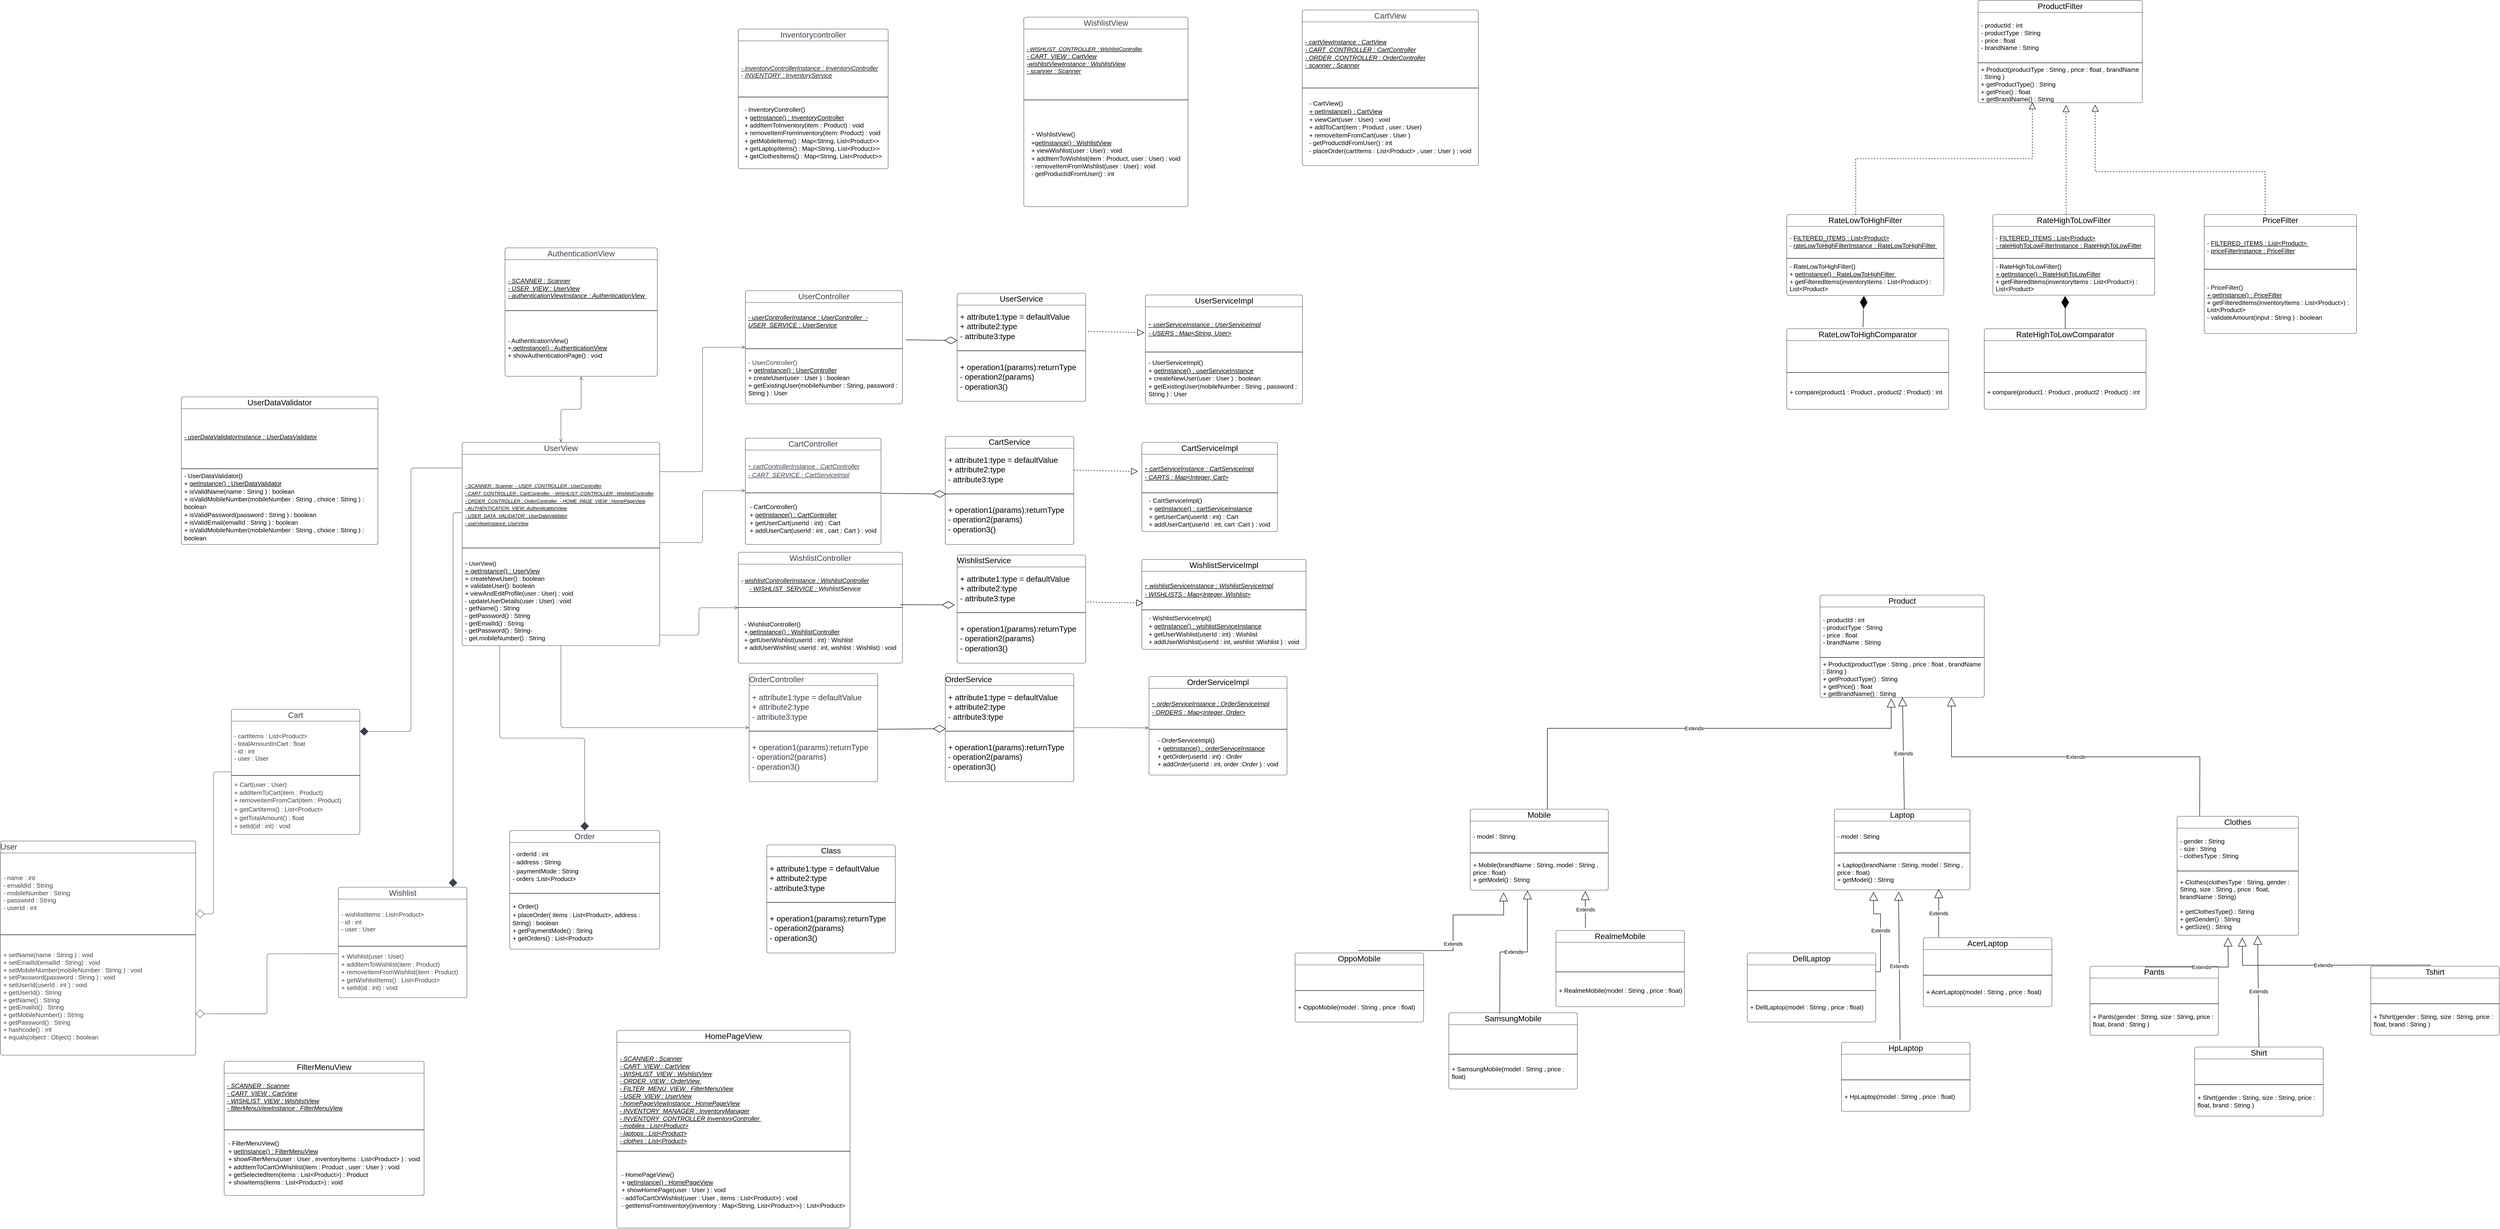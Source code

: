 <mxfile version="22.1.4" type="github">
  <diagram id="C5RBs43oDa-KdzZeNtuy" name="Page-1">
    <mxGraphModel dx="6280" dy="5290" grid="1" gridSize="10" guides="1" tooltips="1" connect="1" arrows="1" fold="1" page="1" pageScale="1" pageWidth="827" pageHeight="1169" math="0" shadow="0">
      <root>
        <mxCell id="WIyWlLk6GJQsqaUBKTNV-0" />
        <mxCell id="WIyWlLk6GJQsqaUBKTNV-1" parent="WIyWlLk6GJQsqaUBKTNV-0" />
        <mxCell id="7sSd0tKmP4TyFzPP-oEi-8" value="User" style="html=1;overflow=block;blockSpacing=1;swimlane;childLayout=stackLayout;horizontal=1;horizontalStack=0;resizeParent=1;resizeParentMax=0;resizeLast=0;collapsible=0;fontStyle=0;marginBottom=0;swimlaneFillColor=#ffffff;startSize=25;whiteSpace=wrap;fontSize=16.7;fontColor=#3a414a;align=left;spacing=0;strokeColor=#3a414a;strokeOpacity=100;rounded=1;absoluteArcSize=1;arcSize=9;strokeWidth=0.8;" parent="WIyWlLk6GJQsqaUBKTNV-1" vertex="1">
          <mxGeometry x="-4580" y="-2273" width="410" height="450" as="geometry" />
        </mxCell>
        <mxCell id="7sSd0tKmP4TyFzPP-oEi-9" value="- name : int&#xa;- emaildId : String&#xa;- mobileNumber : String&#xa;- password : String&#xa;- userId : int" style="part=1;html=1;resizeHeight=0;strokeColor=none;fillColor=none;align=left;verticalAlign=middle;spacingLeft=4;spacingRight=4;overflow=hidden;rotatable=0;points=[[0,0.5],[1,0.5]];portConstraint=eastwest;swimlaneFillColor=#ffffff;strokeOpacity=100;whiteSpace=wrap;fontSize=13.3;fontColor=#3a414a;" parent="7sSd0tKmP4TyFzPP-oEi-8" vertex="1">
          <mxGeometry y="25" width="410" height="168" as="geometry" />
        </mxCell>
        <mxCell id="7sSd0tKmP4TyFzPP-oEi-10" value="" style="line;strokeWidth=1;fillColor=none;align=left;verticalAlign=middle;spacingTop=-1;spacingLeft=3;spacingRight=3;rotatable=0;labelPosition=right;points=[];portConstraint=eastwest;" parent="7sSd0tKmP4TyFzPP-oEi-8" vertex="1">
          <mxGeometry y="193" width="410" height="8" as="geometry" />
        </mxCell>
        <mxCell id="7sSd0tKmP4TyFzPP-oEi-11" value="+ setName(name : String ) : void&#xa;+ setEmailId(emailId : String) : void&#xa;+ setMobileNumber(mobileNumber : String ) : void&#xa;+ setPassword(password : String ) : void&#xa;+ setUserId(userId : int ) : void&#xa;+ getUserId() : String&#xa;+ getName() : String&#xa;+ getEmailId() : String&#xa;+ getMobileNumber() : String&#xa;+ getPassword() : String&#xa;+ hashcode() : int&#xa;+ equals(object : Object) : boolean" style="part=1;html=1;resizeHeight=0;strokeColor=none;fillColor=none;align=left;verticalAlign=middle;spacingLeft=4;spacingRight=4;overflow=hidden;rotatable=0;points=[[0,0.5],[1,0.5]];portConstraint=eastwest;swimlaneFillColor=#ffffff;strokeOpacity=100;whiteSpace=wrap;fontSize=13.1;fontColor=#3a414a;" parent="7sSd0tKmP4TyFzPP-oEi-8" vertex="1">
          <mxGeometry y="201" width="410" height="249" as="geometry" />
        </mxCell>
        <mxCell id="7sSd0tKmP4TyFzPP-oEi-12" value="Cart" style="html=1;overflow=block;blockSpacing=1;swimlane;childLayout=stackLayout;horizontal=1;horizontalStack=0;resizeParent=1;resizeParentMax=0;resizeLast=0;collapsible=0;fontStyle=0;marginBottom=0;swimlaneFillColor=#ffffff;startSize=25;whiteSpace=wrap;fontSize=16.7;fontColor=#3a414a;align=center;spacing=0;strokeColor=#3a414a;strokeOpacity=100;rounded=1;absoluteArcSize=1;arcSize=9;strokeWidth=0.8;" parent="WIyWlLk6GJQsqaUBKTNV-1" vertex="1">
          <mxGeometry x="-4095" y="-2550" width="270" height="263.25" as="geometry" />
        </mxCell>
        <mxCell id="7sSd0tKmP4TyFzPP-oEi-13" value="- cartItems :  List&amp;lt;Product&amp;gt; &#xa;- totalAmountInCart : float &#xa;- id : int&#xa;- user : User" style="part=1;html=1;resizeHeight=0;strokeColor=none;fillColor=none;align=left;verticalAlign=middle;spacingLeft=4;spacingRight=4;overflow=hidden;rotatable=0;points=[[0,0.5],[1,0.5]];portConstraint=eastwest;swimlaneFillColor=#ffffff;strokeOpacity=100;whiteSpace=wrap;fontSize=13.1;fontColor=#3a414a;" parent="7sSd0tKmP4TyFzPP-oEi-12" vertex="1">
          <mxGeometry y="25" width="270" height="110" as="geometry" />
        </mxCell>
        <mxCell id="7sSd0tKmP4TyFzPP-oEi-14" value="" style="line;strokeWidth=1;fillColor=none;align=left;verticalAlign=middle;spacingTop=-1;spacingLeft=3;spacingRight=3;rotatable=0;labelPosition=right;points=[];portConstraint=eastwest;" parent="7sSd0tKmP4TyFzPP-oEi-12" vertex="1">
          <mxGeometry y="135" width="270" height="8" as="geometry" />
        </mxCell>
        <mxCell id="7sSd0tKmP4TyFzPP-oEi-15" value="&lt;div style=&quot;display: flex; justify-content: center; align-items: baseline; font-size: 0px; line-height: 1.25; margin-top: -2px;&quot;&gt;&lt;span&gt;&lt;span style=&quot;font-size:13.3px;color:#3a414a;&quot;&gt;+ Cart(user : User) &lt;br&gt;&lt;/span&gt;&lt;span style=&quot;font-size:13.1px;color:#3a414a;&quot;&gt;+ addItemToCart(item : Product)&lt;br&gt;+ removeItemFromCart(item : Product)&lt;br&gt;+ getCartItems() : List&amp;lt;Product&amp;gt; &lt;/span&gt;&lt;span style=&quot;font-size:16.7px;color:#3a414a;&quot;&gt;&lt;br&gt;&lt;/span&gt;&lt;span style=&quot;font-size:13.1px;color:#3a414a;&quot;&gt;+ getTotalAmount() : float&lt;br&gt;+ setId(id : int) : void&lt;/span&gt;&lt;/span&gt;&lt;/div&gt;" style="part=1;html=1;resizeHeight=0;strokeColor=none;fillColor=none;align=left;verticalAlign=middle;spacingLeft=4;spacingRight=4;overflow=hidden;rotatable=0;points=[[0,0.5],[1,0.5]];portConstraint=eastwest;swimlaneFillColor=#ffffff;strokeOpacity=100;whiteSpace=wrap;fontSize=13.3;fontColor=#3a414a;" parent="7sSd0tKmP4TyFzPP-oEi-12" vertex="1">
          <mxGeometry y="143" width="270" height="120.25" as="geometry" />
        </mxCell>
        <mxCell id="7sSd0tKmP4TyFzPP-oEi-16" value="Wishlist" style="html=1;overflow=block;blockSpacing=1;swimlane;childLayout=stackLayout;horizontal=1;horizontalStack=0;resizeParent=1;resizeParentMax=0;resizeLast=0;collapsible=0;fontStyle=0;marginBottom=0;swimlaneFillColor=#ffffff;startSize=25;whiteSpace=wrap;fontSize=16.7;fontColor=#3a414a;align=center;spacing=0;strokeColor=#3a414a;strokeOpacity=100;rounded=1;absoluteArcSize=1;arcSize=9;strokeWidth=0.8;" parent="WIyWlLk6GJQsqaUBKTNV-1" vertex="1">
          <mxGeometry x="-3870" y="-2176" width="270" height="232.25" as="geometry" />
        </mxCell>
        <mxCell id="7sSd0tKmP4TyFzPP-oEi-17" value="- wishlistItems :  List&amp;lt;Product&amp;gt; &#xa;- id : int&#xa;- user : User" style="part=1;html=1;resizeHeight=0;strokeColor=none;fillColor=none;align=left;verticalAlign=middle;spacingLeft=4;spacingRight=4;overflow=hidden;rotatable=0;points=[[0,0.5],[1,0.5]];portConstraint=eastwest;swimlaneFillColor=#ffffff;strokeOpacity=100;whiteSpace=wrap;fontSize=13.1;fontColor=#3a414a;" parent="7sSd0tKmP4TyFzPP-oEi-16" vertex="1">
          <mxGeometry y="25" width="270" height="95" as="geometry" />
        </mxCell>
        <mxCell id="7sSd0tKmP4TyFzPP-oEi-18" value="" style="line;strokeWidth=1;fillColor=none;align=left;verticalAlign=middle;spacingTop=-1;spacingLeft=3;spacingRight=3;rotatable=0;labelPosition=right;points=[];portConstraint=eastwest;" parent="7sSd0tKmP4TyFzPP-oEi-16" vertex="1">
          <mxGeometry y="120" width="270" height="8" as="geometry" />
        </mxCell>
        <mxCell id="7sSd0tKmP4TyFzPP-oEi-19" value="&lt;div style=&quot;display: flex; justify-content: center; align-items: baseline; font-size: 0px; line-height: 1.25; margin-top: -2px;&quot;&gt;&lt;span&gt;&lt;span style=&quot;font-size:13.3px;color:#3a414a;&quot;&gt;+ Wishlist(user : User) &lt;br&gt;&lt;/span&gt;&lt;span style=&quot;font-size:13.1px;color:#3a414a;&quot;&gt;+ addItemToWishlist(item : Product)&lt;br&gt;+ removeItemFromWishlist(item : Product)&lt;br&gt;+ getWishlistItems() : List&amp;lt;Product&amp;gt; &lt;br&gt;+ setId(id : int) : void&lt;/span&gt;&lt;/span&gt;&lt;/div&gt;" style="part=1;html=1;resizeHeight=0;strokeColor=none;fillColor=none;align=left;verticalAlign=middle;spacingLeft=4;spacingRight=4;overflow=hidden;rotatable=0;points=[[0,0.5],[1,0.5]];portConstraint=eastwest;swimlaneFillColor=#ffffff;strokeOpacity=100;whiteSpace=wrap;fontSize=13.3;fontColor=#3a414a;" parent="7sSd0tKmP4TyFzPP-oEi-16" vertex="1">
          <mxGeometry y="128" width="270" height="104.25" as="geometry" />
        </mxCell>
        <mxCell id="7sSd0tKmP4TyFzPP-oEi-20" value="Order" style="html=1;overflow=block;blockSpacing=1;swimlane;childLayout=stackLayout;horizontal=1;horizontalStack=0;resizeParent=1;resizeParentMax=0;resizeLast=0;collapsible=0;fontStyle=0;marginBottom=0;swimlaneFillColor=#ffffff;startSize=25;whiteSpace=wrap;fontSize=16.7;fontColor=#3a414a;align=center;spacing=0;strokeColor=#3a414a;strokeOpacity=100;rounded=1;absoluteArcSize=1;arcSize=9;strokeWidth=0.8;" parent="WIyWlLk6GJQsqaUBKTNV-1" vertex="1">
          <mxGeometry x="-3510" y="-2295" width="315" height="249.25" as="geometry" />
        </mxCell>
        <mxCell id="7sSd0tKmP4TyFzPP-oEi-21" value="&lt;div style=&quot;display: flex; justify-content: center; align-items: baseline; font-size: 0px; line-height: 1.25; margin-top: -2px;&quot;&gt;&lt;span&gt;&lt;span style=&quot;font-size:13.3px;&quot;&gt;- orderId : int&lt;br&gt;- address : String&lt;br&gt;- paymentMode : String&lt;/span&gt;&lt;span style=&quot;font-size:15px;&quot;&gt;&lt;br&gt;&lt;/span&gt;&lt;span style=&quot;font-size:13.1px;&quot;&gt;- orders :List&amp;lt;Product&amp;gt; &lt;/span&gt;&lt;/span&gt;&lt;/div&gt;" style="part=1;html=1;resizeHeight=0;strokeColor=none;fillColor=none;align=left;verticalAlign=middle;spacingLeft=4;spacingRight=4;overflow=hidden;rotatable=0;points=[[0,0.5],[1,0.5]];portConstraint=eastwest;swimlaneFillColor=#ffffff;strokeOpacity=100;whiteSpace=wrap;fontSize=13.3;" parent="7sSd0tKmP4TyFzPP-oEi-20" vertex="1">
          <mxGeometry y="25" width="315" height="103" as="geometry" />
        </mxCell>
        <mxCell id="7sSd0tKmP4TyFzPP-oEi-22" value="" style="line;strokeWidth=1;fillColor=none;align=left;verticalAlign=middle;spacingTop=-1;spacingLeft=3;spacingRight=3;rotatable=0;labelPosition=right;points=[];portConstraint=eastwest;" parent="7sSd0tKmP4TyFzPP-oEi-20" vertex="1">
          <mxGeometry y="128" width="315" height="8" as="geometry" />
        </mxCell>
        <mxCell id="7sSd0tKmP4TyFzPP-oEi-23" value="&lt;div style=&quot;display: flex; justify-content: center; align-items: baseline; font-size: 0px; line-height: 1.25; margin-top: -2px;&quot;&gt;&lt;span&gt;&lt;span style=&quot;font-size:13.3px;&quot;&gt;+ Order()&lt;/span&gt;&lt;span style=&quot;font-size:16.7px;&quot;&gt;&lt;br&gt;&lt;/span&gt;&lt;span style=&quot;font-size:13.1px;&quot;&gt;+ placeOrder( items :  List&amp;lt;Product&amp;gt;, address : String) : boolean&lt;br&gt;+ getPaymentMode() : String&lt;br&gt;+ getOrders() : List&amp;lt;Product&amp;gt; &lt;/span&gt;&lt;/span&gt;&lt;/div&gt;" style="part=1;resizeHeight=0;strokeColor=none;fillColor=none;align=left;verticalAlign=middle;spacingLeft=4;spacingRight=4;rotatable=0;points=[[0,0.5],[1,0.5]];portConstraint=eastwest;swimlaneFillColor=#ffffff;strokeOpacity=100;whiteSpace=wrap;overflow=block;blockSpacing=1;html=1;fontSize=13;" parent="7sSd0tKmP4TyFzPP-oEi-20" vertex="1">
          <mxGeometry y="136" width="315" height="113.25" as="geometry" />
        </mxCell>
        <mxCell id="7sSd0tKmP4TyFzPP-oEi-24" value="AuthenticationView" style="html=1;overflow=block;blockSpacing=1;swimlane;childLayout=stackLayout;horizontal=1;horizontalStack=0;resizeParent=1;resizeParentMax=0;resizeLast=0;collapsible=0;fontStyle=0;marginBottom=0;swimlaneFillColor=#ffffff;startSize=25;whiteSpace=wrap;fontSize=16.7;fontColor=#3a414a;align=center;spacing=0;strokeColor=#3a414a;strokeOpacity=100;rounded=1;absoluteArcSize=1;arcSize=9;strokeWidth=0.8;" parent="WIyWlLk6GJQsqaUBKTNV-1" vertex="1">
          <mxGeometry x="-3520" y="-3520" width="320" height="270" as="geometry" />
        </mxCell>
        <mxCell id="7sSd0tKmP4TyFzPP-oEi-25" value="&lt;br&gt;&lt;span data-lucid-content=&quot;{&amp;quot;t&amp;quot;:&amp;quot;- SCANNER : Scanner\n- USER_VIEW : UserView\n- authenticationViewInstance : AuthenticationView &amp;quot;,&amp;quot;m&amp;quot;:[{&amp;quot;s&amp;quot;:0,&amp;quot;n&amp;quot;:&amp;quot;s&amp;quot;,&amp;quot;v&amp;quot;:17.422,&amp;quot;e&amp;quot;:93},{&amp;quot;s&amp;quot;:2,&amp;quot;n&amp;quot;:&amp;quot;i&amp;quot;,&amp;quot;v&amp;quot;:true,&amp;quot;e&amp;quot;:20},{&amp;quot;s&amp;quot;:22,&amp;quot;n&amp;quot;:&amp;quot;i&amp;quot;,&amp;quot;v&amp;quot;:true,&amp;quot;e&amp;quot;:34},{&amp;quot;s&amp;quot;:42,&amp;quot;n&amp;quot;:&amp;quot;i&amp;quot;,&amp;quot;v&amp;quot;:true,&amp;quot;e&amp;quot;:43},{&amp;quot;s&amp;quot;:43,&amp;quot;n&amp;quot;:&amp;quot;i&amp;quot;,&amp;quot;v&amp;quot;:true,&amp;quot;e&amp;quot;:74},{&amp;quot;s&amp;quot;:0,&amp;quot;n&amp;quot;:&amp;quot;u&amp;quot;,&amp;quot;v&amp;quot;:true,&amp;quot;e&amp;quot;:93}]}&quot; data-lucid-type=&quot;application/vnd.lucid.text&quot;&gt;&lt;span style=&quot;text-decoration:underline;font-size:13.067px;&quot;&gt;- &lt;/span&gt;&lt;span style=&quot;font-style:italic;text-decoration:underline;font-size:13.067px;&quot;&gt;SCANNER : Scanner&lt;br&gt;&lt;/span&gt;&lt;span style=&quot;text-decoration:underline;font-size:13.067px;&quot;&gt;- &lt;/span&gt;&lt;span style=&quot;font-style:italic;text-decoration:underline;font-size:13.067px;&quot;&gt;USER_VIEW : &lt;/span&gt;&lt;span style=&quot;text-decoration:underline;font-size:13.067px;&quot;&gt;UserView&lt;/span&gt;&lt;span style=&quot;font-style:italic;text-decoration:underline;font-size:13.067px;&quot;&gt;&lt;br&gt;&lt;/span&gt;&lt;span style=&quot;font-style:italic;text-decoration:underline;font-size:13.067px;&quot;&gt;- authenticationViewInstance : &lt;/span&gt;&lt;span style=&quot;text-decoration:underline;font-size:13.067px;&quot;&gt;AuthenticationView&amp;nbsp;&lt;/span&gt;&lt;/span&gt;&lt;br&gt;" style="part=1;html=1;resizeHeight=0;strokeColor=none;fillColor=none;align=left;verticalAlign=middle;spacingLeft=4;spacingRight=4;overflow=hidden;rotatable=0;points=[[0,0.5],[1,0.5]];portConstraint=eastwest;swimlaneFillColor=#ffffff;strokeOpacity=100;whiteSpace=wrap;fontSize=13.1;fontStyle=6;" parent="7sSd0tKmP4TyFzPP-oEi-24" vertex="1">
          <mxGeometry y="25" width="320" height="103" as="geometry" />
        </mxCell>
        <mxCell id="7sSd0tKmP4TyFzPP-oEi-26" value="" style="line;strokeWidth=1;fillColor=none;align=left;verticalAlign=middle;spacingTop=-1;spacingLeft=3;spacingRight=3;rotatable=0;labelPosition=right;points=[];portConstraint=eastwest;" parent="7sSd0tKmP4TyFzPP-oEi-24" vertex="1">
          <mxGeometry y="128" width="320" height="8" as="geometry" />
        </mxCell>
        <mxCell id="7sSd0tKmP4TyFzPP-oEi-27" value="&lt;br&gt;&lt;span data-lucid-content=&quot;{&amp;quot;t&amp;quot;:&amp;quot;- AuthenticationView()\n+ getInstance() : AuthenticationView \n+ showAuthenticationPage() : void&amp;quot;,&amp;quot;m&amp;quot;:[{&amp;quot;s&amp;quot;:0,&amp;quot;n&amp;quot;:&amp;quot;s&amp;quot;,&amp;quot;v&amp;quot;:17.422,&amp;quot;e&amp;quot;:94},{&amp;quot;s&amp;quot;:23,&amp;quot;n&amp;quot;:&amp;quot;u&amp;quot;,&amp;quot;v&amp;quot;:true,&amp;quot;e&amp;quot;:60}]}&quot; data-lucid-type=&quot;application/vnd.lucid.text&quot;&gt;&lt;span style=&quot;font-size:13.067px;&quot;&gt;- AuthenticationView()&lt;br&gt;&lt;/span&gt;&lt;span style=&quot;font-size: 13.067px;&quot;&gt;+&lt;/span&gt;&lt;span style=&quot;text-decoration:underline;font-size:13.067px;&quot;&gt; getInstance() : AuthenticationView &lt;/span&gt;&lt;span style=&quot;font-size:13.067px;&quot;&gt;&lt;br&gt;&lt;/span&gt;&lt;span style=&quot;font-size:13.067px;&quot;&gt;+ showAuthenticationPage() : void&lt;/span&gt;&lt;/span&gt;&lt;br&gt;" style="part=1;resizeHeight=0;strokeColor=none;fillColor=none;align=left;verticalAlign=middle;spacingLeft=4;spacingRight=4;rotatable=0;points=[[0,0.5],[1,0.5]];portConstraint=eastwest;swimlaneFillColor=#ffffff;strokeOpacity=100;whiteSpace=wrap;overflow=block;blockSpacing=1;html=1;fontSize=13;" parent="7sSd0tKmP4TyFzPP-oEi-24" vertex="1">
          <mxGeometry y="136" width="320" height="134" as="geometry" />
        </mxCell>
        <mxCell id="7sSd0tKmP4TyFzPP-oEi-28" value="WishlistView" style="html=1;overflow=block;blockSpacing=1;swimlane;childLayout=stackLayout;horizontal=1;horizontalStack=0;resizeParent=1;resizeParentMax=0;resizeLast=0;collapsible=0;fontStyle=0;marginBottom=0;swimlaneFillColor=#ffffff;startSize=25;whiteSpace=wrap;fontSize=16.7;fontColor=#3a414a;align=center;spacing=0;strokeColor=#3a414a;strokeOpacity=100;rounded=1;absoluteArcSize=1;arcSize=9;strokeWidth=0.8;" parent="WIyWlLk6GJQsqaUBKTNV-1" vertex="1">
          <mxGeometry x="-2430" y="-4005" width="345" height="398.375" as="geometry" />
        </mxCell>
        <mxCell id="7sSd0tKmP4TyFzPP-oEi-29" value="&#xa;&lt;span data-lucid-content=&quot;{&amp;quot;t&amp;quot;:&amp;quot;- WISHLIST_CONTROLLER : WishlistController\n- CART_VIEW : CartView\n-wishlistViewInstance : WishlistView\n- scanner : Scanner  &amp;quot;,&amp;quot;m&amp;quot;:[{&amp;quot;s&amp;quot;:2,&amp;quot;n&amp;quot;:&amp;quot;i&amp;quot;,&amp;quot;v&amp;quot;:true,&amp;quot;e&amp;quot;:24},{&amp;quot;s&amp;quot;:45,&amp;quot;n&amp;quot;:&amp;quot;i&amp;quot;,&amp;quot;v&amp;quot;:true,&amp;quot;e&amp;quot;:57},{&amp;quot;s&amp;quot;:67,&amp;quot;n&amp;quot;:&amp;quot;i&amp;quot;,&amp;quot;v&amp;quot;:true,&amp;quot;e&amp;quot;:90},{&amp;quot;s&amp;quot;:42,&amp;quot;n&amp;quot;:&amp;quot;s&amp;quot;,&amp;quot;v&amp;quot;:17.422,&amp;quot;e&amp;quot;:124},{&amp;quot;s&amp;quot;:2,&amp;quot;n&amp;quot;:&amp;quot;u&amp;quot;,&amp;quot;v&amp;quot;:true,&amp;quot;e&amp;quot;:43},{&amp;quot;s&amp;quot;:45,&amp;quot;n&amp;quot;:&amp;quot;u&amp;quot;,&amp;quot;v&amp;quot;:true,&amp;quot;e&amp;quot;:66},{&amp;quot;s&amp;quot;:67,&amp;quot;n&amp;quot;:&amp;quot;u&amp;quot;,&amp;quot;v&amp;quot;:true,&amp;quot;e&amp;quot;:102},{&amp;quot;s&amp;quot;:0,&amp;quot;n&amp;quot;:&amp;quot;s&amp;quot;,&amp;quot;v&amp;quot;:15.2,&amp;quot;e&amp;quot;:42}]}&quot; data-lucid-type=&quot;application/vnd.lucid.text&quot;&gt;&lt;span style=&quot;font-size:11.4px;&quot;&gt;- &lt;/span&gt;&lt;span style=&quot;font-style:italic;text-decoration:underline;font-size:11.4px;&quot;&gt;WISHLIST_CONTROLLER : &lt;/span&gt;&lt;span style=&quot;text-decoration:underline;font-size:11.4px;&quot;&gt;WishlistController&lt;/span&gt;&lt;span style=&quot;text-decoration:underline;font-size:13.067px;&quot;&gt;&lt;br&gt;&lt;/span&gt;&lt;span style=&quot;font-size:13.067px;&quot;&gt;- &lt;/span&gt;&lt;span style=&quot;font-style:italic;text-decoration:underline;font-size:13.067px;&quot;&gt;CART_VIEW : &lt;/span&gt;&lt;span style=&quot;text-decoration:underline;font-size:13.067px;&quot;&gt;CartView&lt;br&gt;&lt;/span&gt;&lt;span style=&quot;font-size:13.067px;&quot;&gt;-&lt;/span&gt;&lt;span style=&quot;font-style:italic;text-decoration:underline;font-size:13.067px;&quot;&gt;wishlistViewInstance : &lt;/span&gt;&lt;span style=&quot;text-decoration:underline;font-size:13.067px;&quot;&gt;WishlistView&lt;/span&gt;&lt;span style=&quot;font-size:13.067px;&quot;&gt;&lt;br&gt;&lt;/span&gt;&lt;span style=&quot;font-size:13.067px;&quot;&gt;- scanner : Scanner  &lt;/span&gt;&lt;/span&gt;&#xa;&#xa;" style="part=1;html=1;resizeHeight=0;strokeColor=none;fillColor=none;align=left;verticalAlign=middle;spacingLeft=4;spacingRight=4;overflow=hidden;rotatable=0;points=[[0,0.5],[1,0.5]];portConstraint=eastwest;swimlaneFillColor=#ffffff;strokeOpacity=100;whiteSpace=wrap;fontSize=13.1;fontStyle=6;" parent="7sSd0tKmP4TyFzPP-oEi-28" vertex="1">
          <mxGeometry y="25" width="345" height="145" as="geometry" />
        </mxCell>
        <mxCell id="7sSd0tKmP4TyFzPP-oEi-30" value="" style="line;strokeWidth=1;fillColor=none;align=left;verticalAlign=middle;spacingTop=-1;spacingLeft=3;spacingRight=3;rotatable=0;labelPosition=right;points=[];portConstraint=eastwest;" parent="7sSd0tKmP4TyFzPP-oEi-28" vertex="1">
          <mxGeometry y="170" width="345" height="8" as="geometry" />
        </mxCell>
        <mxCell id="7sSd0tKmP4TyFzPP-oEi-31" value="&lt;div style=&quot;display: flex; justify-content: center; align-items: baseline; font-size: 0px; line-height: 1.25; margin-top: -2px;&quot;&gt;&lt;span&gt;&lt;div style=&quot;&quot;&gt;&lt;span style=&quot;background-color: initial; font-size: 16.7px;&quot;&gt;- &lt;/span&gt;&lt;span style=&quot;background-color: initial; font-size: 13.1px;&quot;&gt;&lt;span style=&quot;font-size:13.1px;&quot;&gt;WishlistView()&lt;/span&gt;&lt;/span&gt;&lt;/div&gt;&lt;span style=&quot;font-size:13.1px;&quot;&gt;&lt;div style=&quot;&quot;&gt;&lt;span style=&quot;font-size: 13.1px; background-color: initial;&quot;&gt;+&lt;/span&gt;&lt;span style=&quot;font-size: 13.1px; background-color: initial; text-decoration-line: underline;&quot;&gt;getInstance() : WishlistView&lt;/span&gt;&lt;/div&gt;&lt;span style=&quot;font-size:13.1px;&quot;&gt;&lt;div style=&quot;&quot;&gt;&lt;span style=&quot;font-size: 13.1px; background-color: initial;&quot;&gt;+ viewWishlist(user : User) : void&lt;/span&gt;&lt;/div&gt;&lt;/span&gt;&lt;span style=&quot;font-size:13.1px;&quot;&gt;&lt;div style=&quot;&quot;&gt;&lt;span style=&quot;font-size: 13.1px; background-color: initial;&quot;&gt;+ addItemToWishlist(item : Product, user : User) : void&lt;/span&gt;&lt;/div&gt;&lt;div style=&quot;&quot;&gt;&lt;span style=&quot;font-size: 13.1px; background-color: initial;&quot;&gt;- removeItemFromWishlist(user : User) : void&lt;/span&gt;&lt;/div&gt;&lt;div style=&quot;&quot;&gt;&lt;span style=&quot;font-size: 13.1px; background-color: initial;&quot;&gt;- getProductIdFromUser() : int&lt;/span&gt;&lt;/div&gt;&lt;/span&gt;&lt;/span&gt;&lt;/span&gt;&lt;/div&gt;" style="part=1;resizeHeight=0;strokeColor=none;fillColor=none;align=left;verticalAlign=middle;spacingLeft=4;spacingRight=4;rotatable=0;points=[[0,0.5],[1,0.5]];portConstraint=eastwest;swimlaneFillColor=#ffffff;strokeOpacity=100;whiteSpace=wrap;overflow=block;blockSpacing=1;html=1;fontSize=13;" parent="7sSd0tKmP4TyFzPP-oEi-28" vertex="1">
          <mxGeometry y="178" width="345" height="220.375" as="geometry" />
        </mxCell>
        <mxCell id="7sSd0tKmP4TyFzPP-oEi-32" value="UserView" style="html=1;overflow=block;blockSpacing=1;swimlane;childLayout=stackLayout;horizontal=1;horizontalStack=0;resizeParent=1;resizeParentMax=0;resizeLast=0;collapsible=0;fontStyle=0;marginBottom=0;swimlaneFillColor=#ffffff;startSize=25;whiteSpace=wrap;fontSize=16.7;fontColor=#3a414a;align=center;spacing=0;strokeColor=#3a414a;strokeOpacity=100;rounded=1;absoluteArcSize=1;arcSize=9;strokeWidth=0.8;" parent="WIyWlLk6GJQsqaUBKTNV-1" vertex="1">
          <mxGeometry x="-3610" y="-3111" width="415" height="427.25" as="geometry" />
        </mxCell>
        <mxCell id="7sSd0tKmP4TyFzPP-oEi-33" value="&lt;font style=&quot;font-size: 10px;&quot;&gt;&lt;br&gt;&lt;span data-lucid-content=&quot;{&amp;quot;t&amp;quot;:&amp;quot;- SCANNER : Scanner  - USER_CONTROLLER :UserController \n- CART_CONTROLLER : CartController   - WISHLIST_CONTROLLER : WishlistController\n- ORDER_CONTROLLER : OrderController   - HOME_PAGE_VIEW  : HomePageView\n- AUTHENTICATION_VIEW:  AuthenticationView\n- USER_DATA_VALIDATOR : UserDataValidator \n- userViewInstance: UserView&amp;quot;,&amp;quot;m&amp;quot;:[{&amp;quot;s&amp;quot;:0,&amp;quot;n&amp;quot;:&amp;quot;s&amp;quot;,&amp;quot;v&amp;quot;:17.422,&amp;quot;e&amp;quot;:322},{&amp;quot;s&amp;quot;:2,&amp;quot;n&amp;quot;:&amp;quot;i&amp;quot;,&amp;quot;v&amp;quot;:true,&amp;quot;e&amp;quot;:12},{&amp;quot;s&amp;quot;:2,&amp;quot;n&amp;quot;:&amp;quot;u&amp;quot;,&amp;quot;v&amp;quot;:true,&amp;quot;e&amp;quot;:20},{&amp;quot;s&amp;quot;:23,&amp;quot;n&amp;quot;:&amp;quot;i&amp;quot;,&amp;quot;v&amp;quot;:true,&amp;quot;e&amp;quot;:39},{&amp;quot;s&amp;quot;:23,&amp;quot;n&amp;quot;:&amp;quot;u&amp;quot;,&amp;quot;v&amp;quot;:true,&amp;quot;e&amp;quot;:56},{&amp;quot;s&amp;quot;:55,&amp;quot;n&amp;quot;:&amp;quot;i&amp;quot;,&amp;quot;v&amp;quot;:true,&amp;quot;e&amp;quot;:76},{&amp;quot;s&amp;quot;:58,&amp;quot;n&amp;quot;:&amp;quot;u&amp;quot;,&amp;quot;v&amp;quot;:true,&amp;quot;e&amp;quot;:136},{&amp;quot;s&amp;quot;:136,&amp;quot;n&amp;quot;:&amp;quot;i&amp;quot;,&amp;quot;v&amp;quot;:true,&amp;quot;e&amp;quot;:157},{&amp;quot;s&amp;quot;:138,&amp;quot;n&amp;quot;:&amp;quot;u&amp;quot;,&amp;quot;v&amp;quot;:true,&amp;quot;e&amp;quot;:172},{&amp;quot;s&amp;quot;:177,&amp;quot;n&amp;quot;:&amp;quot;i&amp;quot;,&amp;quot;v&amp;quot;:true,&amp;quot;e&amp;quot;:195},{&amp;quot;s&amp;quot;:177,&amp;quot;n&amp;quot;:&amp;quot;u&amp;quot;,&amp;quot;v&amp;quot;:true,&amp;quot;e&amp;quot;:207},{&amp;quot;s&amp;quot;:210,&amp;quot;n&amp;quot;:&amp;quot;i&amp;quot;,&amp;quot;v&amp;quot;:true,&amp;quot;e&amp;quot;:232},{&amp;quot;s&amp;quot;:210,&amp;quot;n&amp;quot;:&amp;quot;u&amp;quot;,&amp;quot;v&amp;quot;:true,&amp;quot;e&amp;quot;:251},{&amp;quot;s&amp;quot;:251,&amp;quot;n&amp;quot;:&amp;quot;i&amp;quot;,&amp;quot;v&amp;quot;:true,&amp;quot;e&amp;quot;:273},{&amp;quot;s&amp;quot;:253,&amp;quot;n&amp;quot;:&amp;quot;u&amp;quot;,&amp;quot;v&amp;quot;:true,&amp;quot;e&amp;quot;:292},{&amp;quot;s&amp;quot;:296,&amp;quot;n&amp;quot;:&amp;quot;i&amp;quot;,&amp;quot;v&amp;quot;:true,&amp;quot;e&amp;quot;:312},{&amp;quot;s&amp;quot;:95,&amp;quot;n&amp;quot;:&amp;quot;i&amp;quot;,&amp;quot;v&amp;quot;:true,&amp;quot;e&amp;quot;:117}]}&quot; data-lucid-type=&quot;application/vnd.lucid.text&quot;&gt;- &lt;span style=&quot;font-style: italic; text-decoration: underline;&quot;&gt;SCANNER : &lt;/span&gt;&lt;span style=&quot;text-decoration: underline;&quot;&gt;Scanner &lt;/span&gt; - &lt;span style=&quot;font-style: italic; text-decoration: underline;&quot;&gt;USER_CONTROLLER &lt;/span&gt;&lt;span style=&quot;text-decoration: underline;&quot;&gt;: UserController &lt;/span&gt;&lt;span style=&quot;font-style: italic; text-decoration: underline;&quot;&gt;&lt;br&gt;&lt;/span&gt;&lt;span style=&quot;font-style: italic;&quot;&gt;- &lt;/span&gt;&lt;span style=&quot;font-style: italic; text-decoration: underline;&quot;&gt;CART_CONTROLLER : &lt;/span&gt;&lt;span style=&quot;text-decoration: underline;&quot;&gt;CartController   - &lt;/span&gt;&lt;span style=&quot;font-style: italic; text-decoration: underline;&quot;&gt;WISHLIST_CONTROLLER : &lt;/span&gt;&lt;span style=&quot;text-decoration: underline;&quot;&gt;WishlistController&lt;br&gt;&lt;/span&gt;&lt;span style=&quot;font-style: italic;&quot;&gt;- &lt;/span&gt;&lt;span style=&quot;font-style: italic; text-decoration: underline;&quot;&gt;ORDER_CONTROLLER : &lt;/span&gt;&lt;span style=&quot;text-decoration: underline;&quot;&gt;OrderController&lt;/span&gt;   - &lt;span style=&quot;font-style: italic; text-decoration: underline;&quot;&gt;HOME_PAGE_VIEW  : &lt;/span&gt;&lt;span style=&quot;text-decoration: underline;&quot;&gt;HomePageView&lt;/span&gt;&lt;br&gt;- &lt;span style=&quot;font-style: italic; text-decoration: underline;&quot;&gt;AUTHENTICATION_VIEW:  &lt;/span&gt;&lt;span style=&quot;text-decoration: underline;&quot;&gt;AuthenticationView&lt;br&gt;&lt;/span&gt;&lt;span style=&quot;font-style: italic;&quot;&gt;- &lt;/span&gt;&lt;span style=&quot;font-style: italic; text-decoration: underline;&quot;&gt;USER_DATA_VALIDATOR &lt;/span&gt;&lt;span style=&quot;text-decoration: underline;&quot;&gt;: UserDataValidator&lt;/span&gt; &lt;br&gt;- &lt;span style=&quot;font-style: italic;&quot;&gt;userViewInstance&lt;/span&gt;: UserView&lt;/span&gt;&lt;br&gt;&lt;/font&gt;" style="part=1;html=1;resizeHeight=0;strokeColor=none;fillColor=none;align=left;verticalAlign=middle;spacingLeft=4;spacingRight=4;overflow=hidden;rotatable=0;points=[[0,0.5],[1,0.5]];portConstraint=eastwest;swimlaneFillColor=#ffffff;strokeOpacity=100;whiteSpace=wrap;fontSize=13.1;fontStyle=6;" parent="7sSd0tKmP4TyFzPP-oEi-32" vertex="1">
          <mxGeometry y="25" width="415" height="193" as="geometry" />
        </mxCell>
        <mxCell id="7sSd0tKmP4TyFzPP-oEi-34" value="" style="line;strokeWidth=1;fillColor=none;align=left;verticalAlign=middle;spacingTop=-1;spacingLeft=3;spacingRight=3;rotatable=0;labelPosition=right;points=[];portConstraint=eastwest;" parent="7sSd0tKmP4TyFzPP-oEi-32" vertex="1">
          <mxGeometry y="218" width="415" height="8" as="geometry" />
        </mxCell>
        <mxCell id="7sSd0tKmP4TyFzPP-oEi-35" value="&#xa;&lt;span data-lucid-content=&quot;{&amp;quot;t&amp;quot;:&amp;quot;- UserView()\n+ getInstance() : UserView\n+ createNewUser() : boolean \n+ validateUser(): boolean \n+ viewAndEditProfile(user : User) : void\n- updateUserDetails(user : User) : void\n- getName() : String\n- getPassword() : String\n- getEmailId() : String\n- getPassword() : String- \n- get.mobileNumber() : String&amp;quot;,&amp;quot;m&amp;quot;:[{&amp;quot;s&amp;quot;:13,&amp;quot;n&amp;quot;:&amp;quot;u&amp;quot;,&amp;quot;v&amp;quot;:true,&amp;quot;e&amp;quot;:40},{&amp;quot;s&amp;quot;:40,&amp;quot;n&amp;quot;:&amp;quot;s&amp;quot;,&amp;quot;v&amp;quot;:17.422,&amp;quot;e&amp;quot;:303},{&amp;quot;s&amp;quot;:198,&amp;quot;n&amp;quot;:&amp;quot;fc&amp;quot;,&amp;quot;v&amp;quot;:&amp;quot;Regular&amp;quot;,&amp;quot;e&amp;quot;:303},{&amp;quot;s&amp;quot;:198,&amp;quot;n&amp;quot;:&amp;quot;fid&amp;quot;,&amp;quot;v&amp;quot;:2,&amp;quot;e&amp;quot;:303},{&amp;quot;s&amp;quot;:0,&amp;quot;n&amp;quot;:&amp;quot;s&amp;quot;,&amp;quot;v&amp;quot;:20.0,&amp;quot;e&amp;quot;:1},{&amp;quot;s&amp;quot;:1,&amp;quot;n&amp;quot;:&amp;quot;s&amp;quot;,&amp;quot;v&amp;quot;:15.556,&amp;quot;e&amp;quot;:13},{&amp;quot;s&amp;quot;:13,&amp;quot;n&amp;quot;:&amp;quot;s&amp;quot;,&amp;quot;v&amp;quot;:17.778,&amp;quot;e&amp;quot;:40}]}&quot; data-lucid-type=&quot;application/vnd.lucid.text&quot;&gt;&lt;span style=&quot;font-size:15.0px;&quot;&gt;-&lt;/span&gt;&lt;span style=&quot;font-size:11.667px;&quot;&gt; UserView()&lt;br&gt;&lt;/span&gt;&lt;span style=&quot;text-decoration:underline;font-size:13.333px;&quot;&gt;+ getInstance() : UserView&lt;br&gt;&lt;/span&gt;&lt;span style=&quot;font-size:13.067px;&quot;&gt;+ createNewUser() : boolean &lt;br&gt;&lt;/span&gt;&lt;span style=&quot;font-size:13.067px;&quot;&gt;+ validateUser(): boolean &lt;br&gt;&lt;/span&gt;&lt;span style=&quot;font-size:13.067px;&quot;&gt;+ viewAndEditProfile(user : User) : void&lt;br&gt;&lt;/span&gt;&lt;span style=&quot;font-size:13.067px;&quot;&gt;- updateUserDetails(user : User) : void&lt;br&gt;&lt;/span&gt;&lt;span style=&quot;font-size:13.067px;&quot;&gt;- getName() : String&lt;br&gt;&lt;/span&gt;&lt;span style=&quot;font-size:13.067px;&quot;&gt;- getPassword() : String&lt;br&gt;&lt;/span&gt;&lt;span style=&quot;font-size:13.067px;&quot;&gt;- getEmailId() : String&lt;br&gt;&lt;/span&gt;&lt;span style=&quot;font-size:13.067px;&quot;&gt;- getPassword() : String- &lt;br&gt;&lt;/span&gt;&lt;span style=&quot;font-size:13.067px;&quot;&gt;- get.mobileNumber() : String&lt;/span&gt;&lt;/span&gt;&#xa;&#xa;" style="part=1;resizeHeight=0;strokeColor=none;fillColor=none;align=left;verticalAlign=middle;spacingLeft=4;spacingRight=4;rotatable=0;points=[[0,0.5],[1,0.5]];portConstraint=eastwest;swimlaneFillColor=#ffffff;strokeOpacity=100;whiteSpace=wrap;overflow=block;blockSpacing=1;html=1;fontSize=13;" parent="7sSd0tKmP4TyFzPP-oEi-32" vertex="1">
          <mxGeometry y="226" width="415" height="201.25" as="geometry" />
        </mxCell>
        <mxCell id="7sSd0tKmP4TyFzPP-oEi-36" value="CartView" style="html=1;overflow=block;blockSpacing=1;swimlane;childLayout=stackLayout;horizontal=1;horizontalStack=0;resizeParent=1;resizeParentMax=0;resizeLast=0;collapsible=0;fontStyle=0;marginBottom=0;swimlaneFillColor=#ffffff;startSize=25;whiteSpace=wrap;fontSize=16.7;fontColor=#3a414a;align=center;spacing=0;strokeColor=#3a414a;strokeOpacity=100;rounded=1;absoluteArcSize=1;arcSize=9;strokeWidth=0.8;" parent="WIyWlLk6GJQsqaUBKTNV-1" vertex="1">
          <mxGeometry x="-1845" y="-4020" width="370" height="327" as="geometry" />
        </mxCell>
        <mxCell id="7sSd0tKmP4TyFzPP-oEi-37" value="&lt;div style=&quot;display: flex; justify-content: center; align-items: baseline; font-size: 0px; line-height: 1.25; margin-top: -2px;&quot;&gt;&lt;span&gt;&lt;span style=&quot;font-size:13.1px;font-style: italic;&quot;&gt;- cartViewInstance : &lt;/span&gt;&lt;span style=&quot;font-size:13.1px;&quot;&gt;CartView &lt;/span&gt;&lt;span style=&quot;font-size:13.1px;font-style: italic;&quot;&gt;&lt;br&gt;&lt;/span&gt;&lt;span style=&quot;font-size:13.1px;font-style: italic;text-decoration: underline;&quot;&gt;- CART_CONTROLLER : &lt;/span&gt;&lt;span style=&quot;font-size:13.1px;text-decoration: underline;&quot;&gt;CartController &lt;/span&gt;&lt;span style=&quot;font-size:13.1px;&quot;&gt;&lt;span style=&quot;font-size:13.1px;&quot;&gt;&lt;br&gt;&lt;/span&gt;&lt;span style=&quot;font-size:13.1px;text-decoration: underline;&quot;&gt;&lt;span style=&quot;font-size:13.1px;text-decoration: underline;&quot;&gt;- &lt;/span&gt;&lt;span style=&quot;font-size:13.1px;font-style: italic;text-decoration: underline;&quot;&gt;ORDER_CONTROLLER : &lt;/span&gt;OrderController&lt;/span&gt;&lt;span style=&quot;font-size:13.1px;font-style: italic;&quot;&gt;&lt;br&gt;&lt;/span&gt;- scanner : Scanner&lt;/span&gt;&lt;/span&gt;&lt;/div&gt;" style="part=1;html=1;resizeHeight=0;strokeColor=none;fillColor=none;align=left;verticalAlign=middle;spacingLeft=4;spacingRight=4;overflow=hidden;rotatable=0;points=[[0,0.5],[1,0.5]];portConstraint=eastwest;swimlaneFillColor=#ffffff;strokeOpacity=100;whiteSpace=wrap;fontSize=13.1;fontStyle=6;" parent="7sSd0tKmP4TyFzPP-oEi-36" vertex="1">
          <mxGeometry y="25" width="370" height="135" as="geometry" />
        </mxCell>
        <mxCell id="7sSd0tKmP4TyFzPP-oEi-38" value="" style="line;strokeWidth=1;fillColor=none;align=left;verticalAlign=middle;spacingTop=-1;spacingLeft=3;spacingRight=3;rotatable=0;labelPosition=right;points=[];portConstraint=eastwest;" parent="7sSd0tKmP4TyFzPP-oEi-36" vertex="1">
          <mxGeometry y="160" width="370" height="8" as="geometry" />
        </mxCell>
        <mxCell id="7sSd0tKmP4TyFzPP-oEi-39" value="&lt;div style=&quot;display: flex; justify-content: center; align-items: baseline; font-size: 0px; line-height: 1.25; margin-top: -2px;&quot;&gt;&lt;span&gt;&lt;span style=&quot;font-size:13.3px;&quot;&gt;&lt;span style=&quot;font-size:13.3px;&quot;&gt;- CartView()&#xa;&lt;/span&gt;&lt;span style=&quot;font-size:13.3px;text-decoration: underline;&quot;&gt;+ getInstance() : CartView&#xa;&lt;/span&gt;&lt;span style=&quot;font-size:13.1px;&quot;&gt;+ viewCart(user : User) : void&#xa;+ addToCart(item : Product , user : User)&#xa;+ removeItemFromCart(user : User )&#xa;- getProductIdFromUser() : int&#xa;- placeOrder(cartItems : List&amp;lt;Product&amp;gt; , user : User ) : void&lt;/span&gt;&lt;/span&gt;&lt;/span&gt;&lt;/div&gt;" style="part=1;resizeHeight=0;strokeColor=none;fillColor=none;align=left;verticalAlign=middle;spacingLeft=4;spacingRight=4;rotatable=0;points=[[0,0.5],[1,0.5]];portConstraint=eastwest;swimlaneFillColor=#ffffff;strokeOpacity=100;whiteSpace=wrap;overflow=block;blockSpacing=1;html=1;fontSize=13;" parent="7sSd0tKmP4TyFzPP-oEi-36" vertex="1">
          <mxGeometry y="168" width="370" height="159" as="geometry" />
        </mxCell>
        <mxCell id="7sSd0tKmP4TyFzPP-oEi-40" value="" style="html=1;jettySize=18;whiteSpace=wrap;overflow=block;blockSpacing=1;fontSize=13;strokeColor=#3a414a;strokeOpacity=100;strokeWidth=0.8;rounded=1;arcSize=12;edgeStyle=orthogonalEdgeStyle;startArrow=none;endArrow=diamond;endFill=0;endSize=16;exitX=-0.001;exitY=0.5;exitPerimeter=0;entryX=1.001;entryY=0.34;entryPerimeter=0;lucidId=HNFRmIGbVs-g;" parent="WIyWlLk6GJQsqaUBKTNV-1" source="7sSd0tKmP4TyFzPP-oEi-12" target="7sSd0tKmP4TyFzPP-oEi-8" edge="1">
          <mxGeometry width="100" height="100" relative="1" as="geometry">
            <Array as="points" />
          </mxGeometry>
        </mxCell>
        <mxCell id="7sSd0tKmP4TyFzPP-oEi-41" value="" style="html=1;jettySize=18;whiteSpace=wrap;overflow=block;blockSpacing=1;fontSize=13;strokeColor=#3a414a;strokeOpacity=100;strokeWidth=0.8;rounded=1;arcSize=12;edgeStyle=orthogonalEdgeStyle;startArrow=none;endArrow=diamond;endFill=0;endSize=16;exitX=-0.001;exitY=0.603;exitPerimeter=0;entryX=1.001;entryY=0.807;entryPerimeter=0;lucidId=fPFRTF55vg9Z;" parent="WIyWlLk6GJQsqaUBKTNV-1" source="7sSd0tKmP4TyFzPP-oEi-16" target="7sSd0tKmP4TyFzPP-oEi-8" edge="1">
          <mxGeometry width="100" height="100" relative="1" as="geometry">
            <Array as="points" />
          </mxGeometry>
        </mxCell>
        <mxCell id="7sSd0tKmP4TyFzPP-oEi-42" value="" style="html=1;jettySize=18;whiteSpace=wrap;overflow=block;blockSpacing=1;fontSize=13;strokeColor=#3a414a;strokeOpacity=100;strokeWidth=0.8;rounded=1;arcSize=12;edgeStyle=orthogonalEdgeStyle;startArrow=none;endArrow=diamond;endFill=1;endSize=16;exitX=-0.001;exitY=0.126;exitPerimeter=0;entryX=1.001;entryY=0.177;entryPerimeter=0;lucidId=-VFRP1HDjDhr;" parent="WIyWlLk6GJQsqaUBKTNV-1" source="7sSd0tKmP4TyFzPP-oEi-32" target="7sSd0tKmP4TyFzPP-oEi-12" edge="1">
          <mxGeometry width="100" height="100" relative="1" as="geometry">
            <Array as="points" />
          </mxGeometry>
        </mxCell>
        <mxCell id="7sSd0tKmP4TyFzPP-oEi-43" value="" style="html=1;jettySize=18;whiteSpace=wrap;overflow=block;blockSpacing=1;fontSize=13;strokeColor=#3a414a;strokeOpacity=100;strokeWidth=0.8;rounded=1;arcSize=12;edgeStyle=orthogonalEdgeStyle;startArrow=none;endArrow=diamond;endFill=1;endSize=16;exitX=-0.001;exitY=0.346;exitPerimeter=0;entryX=0.892;entryY=-0.002;entryPerimeter=0;lucidId=eWFRj9m75Z_i;" parent="WIyWlLk6GJQsqaUBKTNV-1" source="7sSd0tKmP4TyFzPP-oEi-32" target="7sSd0tKmP4TyFzPP-oEi-16" edge="1">
          <mxGeometry width="100" height="100" relative="1" as="geometry">
            <Array as="points" />
          </mxGeometry>
        </mxCell>
        <mxCell id="7sSd0tKmP4TyFzPP-oEi-44" value="" style="html=1;jettySize=18;whiteSpace=wrap;overflow=block;blockSpacing=1;fontSize=13;strokeColor=#3a414a;strokeOpacity=100;strokeWidth=0.8;rounded=1;arcSize=12;edgeStyle=orthogonalEdgeStyle;startArrow=none;endArrow=diamond;endFill=1;endSize=16;exitX=0.19;exitY=1.001;exitPerimeter=0;entryX=0.5;entryY=-0.002;entryPerimeter=0;lucidId=iWFR-srSkoov;" parent="WIyWlLk6GJQsqaUBKTNV-1" source="7sSd0tKmP4TyFzPP-oEi-32" target="7sSd0tKmP4TyFzPP-oEi-20" edge="1">
          <mxGeometry width="100" height="100" relative="1" as="geometry">
            <Array as="points" />
          </mxGeometry>
        </mxCell>
        <mxCell id="7sSd0tKmP4TyFzPP-oEi-45" value="" style="html=1;jettySize=18;whiteSpace=wrap;overflow=block;blockSpacing=1;fontSize=13;strokeColor=#3a414a;strokeOpacity=100;strokeWidth=0.8;rounded=1;arcSize=12;edgeStyle=orthogonalEdgeStyle;startArrow=open;endArrow=open;exitX=0.5;exitY=-0.001;exitPerimeter=0;entryX=0.5;entryY=1.002;entryPerimeter=0;lucidId=LZFRwG_nJtKq;" parent="WIyWlLk6GJQsqaUBKTNV-1" source="7sSd0tKmP4TyFzPP-oEi-32" target="7sSd0tKmP4TyFzPP-oEi-24" edge="1">
          <mxGeometry width="100" height="100" relative="1" as="geometry">
            <Array as="points" />
          </mxGeometry>
        </mxCell>
        <mxCell id="7sSd0tKmP4TyFzPP-oEi-46" value="UserController" style="html=1;overflow=block;blockSpacing=1;swimlane;childLayout=stackLayout;horizontal=1;horizontalStack=0;resizeParent=1;resizeParentMax=0;resizeLast=0;collapsible=0;fontStyle=0;marginBottom=0;swimlaneFillColor=#ffffff;startSize=25;whiteSpace=wrap;fontSize=16.7;fontColor=#3a414a;align=center;spacing=0;strokeColor=#3a414a;strokeOpacity=100;rounded=1;absoluteArcSize=1;arcSize=9;strokeWidth=0.8;" parent="WIyWlLk6GJQsqaUBKTNV-1" vertex="1">
          <mxGeometry x="-3015" y="-3430" width="330" height="238" as="geometry" />
        </mxCell>
        <mxCell id="7sSd0tKmP4TyFzPP-oEi-47" value="&#xa;&lt;span data-lucid-content=&quot;{&amp;quot;t&amp;quot;:&amp;quot;- userControllerInstance : UserController  - USER_SERVICE :  UserService &amp;quot;,&amp;quot;m&amp;quot;:[{&amp;quot;s&amp;quot;:0,&amp;quot;n&amp;quot;:&amp;quot;u&amp;quot;,&amp;quot;v&amp;quot;:true,&amp;quot;e&amp;quot;:73},{&amp;quot;s&amp;quot;:2,&amp;quot;n&amp;quot;:&amp;quot;i&amp;quot;,&amp;quot;v&amp;quot;:true,&amp;quot;e&amp;quot;:24},{&amp;quot;s&amp;quot;:45,&amp;quot;n&amp;quot;:&amp;quot;i&amp;quot;,&amp;quot;v&amp;quot;:true,&amp;quot;e&amp;quot;:60},{&amp;quot;s&amp;quot;:0,&amp;quot;n&amp;quot;:&amp;quot;s&amp;quot;,&amp;quot;v&amp;quot;:17.778,&amp;quot;e&amp;quot;:73}]}&quot; data-lucid-type=&quot;application/vnd.lucid.text&quot;&gt;&lt;span style=&quot;text-decoration:underline;font-size:13.333px;&quot;&gt;- &lt;/span&gt;&lt;span style=&quot;font-style:italic;text-decoration:underline;font-size:13.333px;&quot;&gt;userControllerInstance&lt;/span&gt;&lt;span style=&quot;text-decoration:underline;font-size:13.333px;&quot;&gt; : UserController  - &lt;/span&gt;&lt;span style=&quot;font-style:italic;text-decoration:underline;font-size:13.333px;&quot;&gt;USER_SERVICE : &lt;/span&gt;&lt;span style=&quot;text-decoration:underline;font-size:13.333px;&quot;&gt; UserService &lt;/span&gt;&lt;/span&gt;&#xa;&#xa;" style="part=1;html=1;resizeHeight=0;strokeColor=none;fillColor=none;align=left;verticalAlign=middle;spacingLeft=4;spacingRight=4;overflow=hidden;rotatable=0;points=[[0,0.5],[1,0.5]];portConstraint=eastwest;swimlaneFillColor=#ffffff;strokeOpacity=100;whiteSpace=wrap;fontSize=13.3;fontStyle=6;" parent="7sSd0tKmP4TyFzPP-oEi-46" vertex="1">
          <mxGeometry y="25" width="330" height="93" as="geometry" />
        </mxCell>
        <mxCell id="7sSd0tKmP4TyFzPP-oEi-48" value="" style="line;strokeWidth=1;fillColor=none;align=left;verticalAlign=middle;spacingTop=-1;spacingLeft=3;spacingRight=3;rotatable=0;labelPosition=right;points=[];portConstraint=eastwest;" parent="7sSd0tKmP4TyFzPP-oEi-46" vertex="1">
          <mxGeometry y="118" width="330" height="8" as="geometry" />
        </mxCell>
        <mxCell id="7sSd0tKmP4TyFzPP-oEi-49" value="&#xa;&lt;span data-lucid-content=&quot;{&amp;quot;t&amp;quot;:&amp;quot;- UserController()\n+ getInstance() : UserController\n+ createUser(user : User ) : boolean \n+ getExistingUser(mobileNumber : String, password : String ) : User &amp;quot;,&amp;quot;m&amp;quot;:[{&amp;quot;s&amp;quot;:0,&amp;quot;n&amp;quot;:&amp;quot;c&amp;quot;,&amp;quot;v&amp;quot;:&amp;quot;3a414aff&amp;quot;,&amp;quot;e&amp;quot;:19},{&amp;quot;s&amp;quot;:0,&amp;quot;n&amp;quot;:&amp;quot;s&amp;quot;,&amp;quot;v&amp;quot;:17.778,&amp;quot;e&amp;quot;:51},{&amp;quot;s&amp;quot;:21,&amp;quot;n&amp;quot;:&amp;quot;u&amp;quot;,&amp;quot;v&amp;quot;:true,&amp;quot;e&amp;quot;:52},{&amp;quot;s&amp;quot;:51,&amp;quot;n&amp;quot;:&amp;quot;s&amp;quot;,&amp;quot;v&amp;quot;:12.978,&amp;quot;e&amp;quot;:52},{&amp;quot;s&amp;quot;:52,&amp;quot;n&amp;quot;:&amp;quot;s&amp;quot;,&amp;quot;v&amp;quot;:17.778,&amp;quot;e&amp;quot;:158},{&amp;quot;s&amp;quot;:89,&amp;quot;n&amp;quot;:&amp;quot;u&amp;quot;,&amp;quot;v&amp;quot;:true,&amp;quot;e&amp;quot;:90}]}&quot; data-lucid-type=&quot;application/vnd.lucid.text&quot;&gt;&lt;span style=&quot;color:#3a414a;font-size:13.333px;&quot;&gt;- UserController()&lt;br&gt;&lt;/span&gt;&lt;span style=&quot;font-size:13.333px;&quot;&gt;+ &lt;/span&gt;&lt;span style=&quot;text-decoration:underline;font-size:13.333px;&quot;&gt;getInstance() : UserController&lt;/span&gt;&lt;span style=&quot;text-decoration:underline;font-size:9.733px;&quot;&gt;&lt;br&gt;&lt;/span&gt;&lt;span style=&quot;font-size:13.333px;&quot;&gt;+ createUser(user : User ) : boolean &lt;/span&gt;&lt;span style=&quot;text-decoration:underline;font-size:13.333px;&quot;&gt;&lt;br&gt;&lt;/span&gt;&lt;span style=&quot;font-size:13.333px;&quot;&gt;+ getExistingUser(mobileNumber : String, password : String ) : User &lt;/span&gt;&lt;/span&gt;&#xa;&#xa;" style="part=1;resizeHeight=0;strokeColor=none;fillColor=none;align=left;verticalAlign=middle;spacingLeft=4;spacingRight=4;rotatable=0;points=[[0,0.5],[1,0.5]];portConstraint=eastwest;swimlaneFillColor=#ffffff;strokeOpacity=100;whiteSpace=wrap;overflow=block;blockSpacing=1;html=1;fontSize=13;" parent="7sSd0tKmP4TyFzPP-oEi-46" vertex="1">
          <mxGeometry y="126" width="330" height="112" as="geometry" />
        </mxCell>
        <mxCell id="7sSd0tKmP4TyFzPP-oEi-50" value="CartController" style="html=1;overflow=block;blockSpacing=1;swimlane;childLayout=stackLayout;horizontal=1;horizontalStack=0;resizeParent=1;resizeParentMax=0;resizeLast=0;collapsible=0;fontStyle=0;marginBottom=0;swimlaneFillColor=#ffffff;startSize=25;whiteSpace=wrap;fontSize=16.7;fontColor=#3a414a;align=center;spacing=0;strokeColor=#3a414a;strokeOpacity=100;rounded=1;absoluteArcSize=1;arcSize=9;strokeWidth=0.8;" parent="WIyWlLk6GJQsqaUBKTNV-1" vertex="1">
          <mxGeometry x="-3015" y="-3120" width="285" height="223.5" as="geometry" />
        </mxCell>
        <mxCell id="7sSd0tKmP4TyFzPP-oEi-51" value="&lt;div style=&quot;display: flex; justify-content: center; align-items: baseline; font-size: 0px; line-height: 1.25; margin-top: -2px;&quot;&gt;&lt;span&gt;&lt;span style=&quot;font-size:16.7px;color:#3a414a;&quot;&gt;- &lt;/span&gt;&lt;span style=&quot;font-size:13.3px;text-decoration: underline;&quot;&gt;cartControllerInstance : CartController&lt;br&gt;- &lt;/span&gt;&lt;span style=&quot;font-size:13.1px;font-style: italic;text-decoration: underline;&quot;&gt;CART_SERVICE : &lt;/span&gt;&lt;span style=&quot;font-size:13.1px;text-decoration: underline;&quot;&gt;CartServiceImpl &lt;/span&gt;&lt;/span&gt;&lt;/div&gt;" style="part=1;html=1;resizeHeight=0;strokeColor=none;fillColor=none;align=left;verticalAlign=middle;spacingLeft=4;spacingRight=4;overflow=hidden;rotatable=0;points=[[0,0.5],[1,0.5]];portConstraint=eastwest;swimlaneFillColor=#ffffff;strokeOpacity=100;whiteSpace=wrap;fontSize=16.7;fontColor=#3a414a;fontStyle=6;" parent="7sSd0tKmP4TyFzPP-oEi-50" vertex="1">
          <mxGeometry y="25" width="285" height="86" as="geometry" />
        </mxCell>
        <mxCell id="7sSd0tKmP4TyFzPP-oEi-52" value="" style="line;strokeWidth=1;fillColor=none;align=left;verticalAlign=middle;spacingTop=-1;spacingLeft=3;spacingRight=3;rotatable=0;labelPosition=right;points=[];portConstraint=eastwest;" parent="7sSd0tKmP4TyFzPP-oEi-50" vertex="1">
          <mxGeometry y="111" width="285" height="8" as="geometry" />
        </mxCell>
        <mxCell id="7sSd0tKmP4TyFzPP-oEi-53" value="&lt;div style=&quot;display: flex; justify-content: center; align-items: baseline; font-size: 0px; line-height: 1.25; margin-top: -2px;&quot;&gt;&lt;span&gt;&lt;span style=&quot;font-size:13.3px;&quot;&gt;&lt;span style=&quot;font-size:13.3px;&quot;&gt;- CartController()&lt;br&gt;+ &lt;/span&gt;&lt;span style=&quot;font-size:13.3px;text-decoration: underline;&quot;&gt;getInstance() : CartController&lt;br&gt;&lt;/span&gt;+ getUserCart(userId : int) : Cart &lt;br&gt;+ addUserCart(userId : int , cart : Cart ) : void&lt;/span&gt;&lt;/span&gt;&lt;/div&gt;" style="part=1;resizeHeight=0;strokeColor=none;fillColor=none;align=left;verticalAlign=middle;spacingLeft=4;spacingRight=4;rotatable=0;points=[[0,0.5],[1,0.5]];portConstraint=eastwest;swimlaneFillColor=#ffffff;strokeOpacity=100;whiteSpace=wrap;overflow=block;blockSpacing=1;html=1;fontSize=13;" parent="7sSd0tKmP4TyFzPP-oEi-50" vertex="1">
          <mxGeometry y="119" width="285" height="104.5" as="geometry" />
        </mxCell>
        <mxCell id="7sSd0tKmP4TyFzPP-oEi-54" value="WishlistController" style="html=1;overflow=block;blockSpacing=1;swimlane;childLayout=stackLayout;horizontal=1;horizontalStack=0;resizeParent=1;resizeParentMax=0;resizeLast=0;collapsible=0;fontStyle=0;marginBottom=0;swimlaneFillColor=#ffffff;startSize=25;whiteSpace=wrap;fontSize=16.7;fontColor=#3a414a;align=center;spacing=0;strokeColor=#3a414a;strokeOpacity=100;rounded=1;absoluteArcSize=1;arcSize=9;strokeWidth=0.8;" parent="WIyWlLk6GJQsqaUBKTNV-1" vertex="1">
          <mxGeometry x="-3030" y="-2880" width="345" height="233" as="geometry" />
        </mxCell>
        <mxCell id="7sSd0tKmP4TyFzPP-oEi-55" value="&lt;div style=&quot;display: flex; justify-content: center; text-align: center; align-items: baseline; font-size: 0; line-height: 1.25;margin-top: -2px;&quot;&gt;&lt;span&gt;&lt;span style=&quot;font-size:13.1px;&quot;&gt;&lt;font color=&quot;#050505&quot;&gt;&lt;span style=&quot;font-size:13.1px;&quot;&gt;- &lt;/span&gt;&lt;span style=&quot;font-size:13.1px;font-style: italic;text-decoration: underline;&quot;&gt;wishlistControllerInstance&lt;/span&gt;&lt;span style=&quot;font-size:13.1px;text-decoration: underline;&quot;&gt; : WishlistController &lt;/span&gt;&lt;span style=&quot;font-size: 13.1px; text-decoration: underline;&quot;&gt;&lt;br&gt;&lt;/span&gt;&lt;span style=&quot;font-size:13.1px;text-decoration: underline;&quot;&gt;- &lt;/span&gt;&lt;span style=&quot;font-size:13.1px;font-style: italic;text-decoration: underline;&quot;&gt;WISHLIST_SERVICE : &lt;/span&gt;WishlistService&lt;/font&gt;&lt;/span&gt;&lt;/span&gt;&lt;/div&gt;" style="part=1;html=1;resizeHeight=0;strokeColor=none;fillColor=none;align=left;verticalAlign=middle;spacingLeft=4;spacingRight=4;overflow=hidden;rotatable=0;points=[[0,0.5],[1,0.5]];portConstraint=eastwest;swimlaneFillColor=#ffffff;strokeOpacity=100;whiteSpace=wrap;fontSize=13.1;fontColor=#bcbec4;fontStyle=6;" parent="7sSd0tKmP4TyFzPP-oEi-54" vertex="1">
          <mxGeometry y="25" width="345" height="87" as="geometry" />
        </mxCell>
        <mxCell id="fET3OLGJuTfwf84HqTq4-228" value="" style="endArrow=diamondThin;endFill=0;endSize=24;html=1;rounded=0;entryX=-0.019;entryY=0.869;entryDx=0;entryDy=0;entryPerimeter=0;" parent="7sSd0tKmP4TyFzPP-oEi-54" target="7sSd0tKmP4TyFzPP-oEi-79" edge="1">
          <mxGeometry width="160" relative="1" as="geometry">
            <mxPoint x="340" y="110" as="sourcePoint" />
            <mxPoint x="500" y="110" as="targetPoint" />
          </mxGeometry>
        </mxCell>
        <mxCell id="7sSd0tKmP4TyFzPP-oEi-56" value="" style="line;strokeWidth=1;fillColor=none;align=left;verticalAlign=middle;spacingTop=-1;spacingLeft=3;spacingRight=3;rotatable=0;labelPosition=right;points=[];portConstraint=eastwest;" parent="7sSd0tKmP4TyFzPP-oEi-54" vertex="1">
          <mxGeometry y="112" width="345" height="8" as="geometry" />
        </mxCell>
        <mxCell id="7sSd0tKmP4TyFzPP-oEi-57" value="&lt;div style=&quot;display: flex; justify-content: center; align-items: baseline; font-size: 0px; line-height: 1.25; margin-top: -2px;&quot;&gt;&lt;span&gt;&lt;span style=&quot;font-size:13.1px;&quot;&gt;&lt;span style=&quot;font-size:13.1px;&quot;&gt;- WishlistController()&lt;br&gt;+&lt;/span&gt;&lt;span style=&quot;font-size:13.1px;text-decoration: underline;&quot;&gt; getInstance() : WishlistController&lt;/span&gt;&lt;br&gt;+ getUserWishlist(userId : int) : Wishlist &lt;br&gt;+ addUserWishlist( userId : int,  wishlist : Wishlist) : void&lt;/span&gt;&lt;/span&gt;&lt;/div&gt;" style="part=1;resizeHeight=0;strokeColor=none;fillColor=none;align=left;verticalAlign=middle;spacingLeft=4;spacingRight=4;rotatable=0;points=[[0,0.5],[1,0.5]];portConstraint=eastwest;swimlaneFillColor=#ffffff;strokeOpacity=100;whiteSpace=wrap;overflow=block;blockSpacing=1;html=1;fontSize=13;" parent="7sSd0tKmP4TyFzPP-oEi-54" vertex="1">
          <mxGeometry y="120" width="345" height="113" as="geometry" />
        </mxCell>
        <mxCell id="7sSd0tKmP4TyFzPP-oEi-58" value="OrderController" style="html=1;overflow=block;blockSpacing=1;swimlane;childLayout=stackLayout;horizontal=1;horizontalStack=0;resizeParent=1;resizeParentMax=0;resizeLast=0;collapsible=0;fontStyle=0;marginBottom=0;swimlaneFillColor=#ffffff;startSize=25;whiteSpace=wrap;fontSize=16.7;fontColor=#3a414a;align=left;spacing=0;strokeColor=#3a414a;strokeOpacity=100;rounded=1;absoluteArcSize=1;arcSize=9;strokeWidth=0.8;" parent="WIyWlLk6GJQsqaUBKTNV-1" vertex="1">
          <mxGeometry x="-3007" y="-2625" width="270" height="227.25" as="geometry" />
        </mxCell>
        <mxCell id="7sSd0tKmP4TyFzPP-oEi-59" value="+ attribute1:type = defaultValue&#xa;+ attribute2:type&#xa;- attribute3:type" style="part=1;html=1;resizeHeight=0;strokeColor=none;fillColor=none;align=left;verticalAlign=middle;spacingLeft=4;spacingRight=4;overflow=hidden;rotatable=0;points=[[0,0.5],[1,0.5]];portConstraint=eastwest;swimlaneFillColor=#ffffff;strokeOpacity=100;whiteSpace=wrap;fontSize=16.7;fontColor=#3a414a;" parent="7sSd0tKmP4TyFzPP-oEi-58" vertex="1">
          <mxGeometry y="25" width="270" height="92" as="geometry" />
        </mxCell>
        <mxCell id="7sSd0tKmP4TyFzPP-oEi-60" value="" style="line;strokeWidth=1;fillColor=none;align=left;verticalAlign=middle;spacingTop=-1;spacingLeft=3;spacingRight=3;rotatable=0;labelPosition=right;points=[];portConstraint=eastwest;" parent="7sSd0tKmP4TyFzPP-oEi-58" vertex="1">
          <mxGeometry y="117" width="270" height="8" as="geometry" />
        </mxCell>
        <mxCell id="7sSd0tKmP4TyFzPP-oEi-61" value="+ operation1(params):returnType&#xa;- operation2(params)&#xa;- operation3()" style="part=1;html=1;resizeHeight=0;strokeColor=none;fillColor=none;align=left;verticalAlign=middle;spacingLeft=4;spacingRight=4;overflow=hidden;rotatable=0;points=[[0,0.5],[1,0.5]];portConstraint=eastwest;swimlaneFillColor=#ffffff;strokeOpacity=100;whiteSpace=wrap;fontSize=16.7;fontColor=#3a414a;" parent="7sSd0tKmP4TyFzPP-oEi-58" vertex="1">
          <mxGeometry y="125" width="270" height="102.25" as="geometry" />
        </mxCell>
        <mxCell id="7sSd0tKmP4TyFzPP-oEi-62" value="Inventorycontroller" style="html=1;overflow=block;blockSpacing=1;swimlane;childLayout=stackLayout;horizontal=1;horizontalStack=0;resizeParent=1;resizeParentMax=0;resizeLast=0;collapsible=0;fontStyle=0;marginBottom=0;swimlaneFillColor=#ffffff;startSize=25;whiteSpace=wrap;fontSize=16.7;fontColor=#3a414a;align=center;spacing=0;strokeColor=#3a414a;strokeOpacity=100;rounded=1;absoluteArcSize=1;arcSize=9;strokeWidth=0.8;" parent="WIyWlLk6GJQsqaUBKTNV-1" vertex="1">
          <mxGeometry x="-3030" y="-3980" width="315" height="293.5" as="geometry" />
        </mxCell>
        <mxCell id="7sSd0tKmP4TyFzPP-oEi-63" value="&lt;font color=&quot;#1a1a1a&quot;&gt;&lt;br&gt;&lt;span data-lucid-content=&quot;{&amp;quot;t&amp;quot;:&amp;quot;- inventoryControllerInstance : InventoryController\n- INVENTORY : InventoryService  &amp;quot;,&amp;quot;m&amp;quot;:[{&amp;quot;s&amp;quot;:0,&amp;quot;n&amp;quot;:&amp;quot;c&amp;quot;,&amp;quot;v&amp;quot;:&amp;quot;#c77dbbff&amp;quot;,&amp;quot;e&amp;quot;:2},{&amp;quot;s&amp;quot;:0,&amp;quot;n&amp;quot;:&amp;quot;i&amp;quot;,&amp;quot;v&amp;quot;:true,&amp;quot;e&amp;quot;:32},{&amp;quot;s&amp;quot;:0,&amp;quot;n&amp;quot;:&amp;quot;u&amp;quot;,&amp;quot;v&amp;quot;:true,&amp;quot;e&amp;quot;:52},{&amp;quot;s&amp;quot;:54,&amp;quot;n&amp;quot;:&amp;quot;i&amp;quot;,&amp;quot;v&amp;quot;:true,&amp;quot;e&amp;quot;:66},{&amp;quot;s&amp;quot;:0,&amp;quot;n&amp;quot;:&amp;quot;s&amp;quot;,&amp;quot;v&amp;quot;:17.422,&amp;quot;e&amp;quot;:84},{&amp;quot;s&amp;quot;:54,&amp;quot;n&amp;quot;:&amp;quot;u&amp;quot;,&amp;quot;v&amp;quot;:true,&amp;quot;e&amp;quot;:84}]}&quot; data-lucid-type=&quot;application/vnd.lucid.text&quot;&gt;&lt;span style=&quot;font-style: italic; text-decoration: underline; font-size: 13.067px;&quot;&gt;- &lt;/span&gt;&lt;span style=&quot;font-style:italic;text-decoration:underline;font-size:13.067px;&quot;&gt;inventoryControllerInstance : &lt;/span&gt;&lt;span style=&quot;text-decoration:underline;font-size:13.067px;&quot;&gt;InventoryController&lt;br&gt;&lt;/span&gt;&lt;span style=&quot;font-size:13.067px;&quot;&gt;- &lt;/span&gt;&lt;span style=&quot;font-style:italic;text-decoration:underline;font-size:13.067px;&quot;&gt;INVENTORY : &lt;/span&gt;&lt;span style=&quot;text-decoration:underline;font-size:13.067px;&quot;&gt;InventoryService  &lt;/span&gt;&lt;/span&gt;&lt;br&gt;&lt;/font&gt;" style="part=1;html=1;resizeHeight=0;strokeColor=none;fillColor=none;align=left;verticalAlign=middle;spacingLeft=4;spacingRight=4;overflow=hidden;rotatable=0;points=[[0,0.5],[1,0.5]];portConstraint=eastwest;swimlaneFillColor=#ffffff;strokeOpacity=100;whiteSpace=wrap;fontSize=13.1;fontColor=#c77dbb;fontStyle=6;" parent="7sSd0tKmP4TyFzPP-oEi-62" vertex="1">
          <mxGeometry y="25" width="315" height="114" as="geometry" />
        </mxCell>
        <mxCell id="7sSd0tKmP4TyFzPP-oEi-64" value="" style="line;strokeWidth=1;fillColor=none;align=left;verticalAlign=middle;spacingTop=-1;spacingLeft=3;spacingRight=3;rotatable=0;labelPosition=right;points=[];portConstraint=eastwest;" parent="7sSd0tKmP4TyFzPP-oEi-62" vertex="1">
          <mxGeometry y="139" width="315" height="8" as="geometry" />
        </mxCell>
        <mxCell id="7sSd0tKmP4TyFzPP-oEi-65" value="&lt;div style=&quot;display: flex; justify-content: center; align-items: baseline; font-size: 0px; line-height: 1.25; margin-top: -2px;&quot;&gt;&lt;span&gt;&lt;span style=&quot;font-size:13.1px;&quot;&gt;&lt;span style=&quot;font-size:13.1px;&quot;&gt;- InventoryController()&lt;br&gt;+ &lt;/span&gt;&lt;span style=&quot;font-size:13.1px;text-decoration: underline;&quot;&gt;getInstance() : InventoryController&lt;/span&gt; &lt;br&gt;+ addItemToInventory(item : Product) : void&lt;br&gt;+ removeItemFromInventory(item: Product) : void &lt;br&gt;+ getMobileItems() : Map&amp;lt;String, List&amp;lt;Product&amp;gt;&amp;gt; &lt;br&gt;+ getLaptopItems() : Map&amp;lt;String, List&amp;lt;Product&amp;gt;&amp;gt; &lt;br&gt;+ getClothesItems() : Map&amp;lt;String, List&amp;lt;Product&amp;gt;&amp;gt; &lt;/span&gt;&lt;/span&gt;&lt;/div&gt;" style="part=1;resizeHeight=0;strokeColor=none;fillColor=none;align=left;verticalAlign=middle;spacingLeft=4;spacingRight=4;rotatable=0;points=[[0,0.5],[1,0.5]];portConstraint=eastwest;swimlaneFillColor=#ffffff;strokeOpacity=100;whiteSpace=wrap;overflow=block;blockSpacing=1;html=1;fontSize=13;" parent="7sSd0tKmP4TyFzPP-oEi-62" vertex="1">
          <mxGeometry y="147" width="315" height="146.5" as="geometry" />
        </mxCell>
        <mxCell id="7sSd0tKmP4TyFzPP-oEi-66" value="" style="html=1;jettySize=18;whiteSpace=wrap;overflow=block;blockSpacing=1;fontSize=13;strokeColor=#3a414a;strokeOpacity=100;strokeWidth=0.8;rounded=1;arcSize=12;edgeStyle=orthogonalEdgeStyle;startArrow=none;endArrow=open;exitX=1.001;exitY=0.144;exitPerimeter=0;entryX=-0.001;entryY=0.5;entryPerimeter=0;lucidId=m3GRbfqjPZHO;" parent="WIyWlLk6GJQsqaUBKTNV-1" source="7sSd0tKmP4TyFzPP-oEi-32" target="7sSd0tKmP4TyFzPP-oEi-46" edge="1">
          <mxGeometry width="100" height="100" relative="1" as="geometry">
            <Array as="points" />
          </mxGeometry>
        </mxCell>
        <mxCell id="7sSd0tKmP4TyFzPP-oEi-67" value="" style="html=1;jettySize=18;whiteSpace=wrap;overflow=block;blockSpacing=1;fontSize=13;strokeColor=#3a414a;strokeOpacity=100;strokeWidth=0.8;rounded=1;arcSize=12;edgeStyle=orthogonalEdgeStyle;startArrow=none;endArrow=open;exitX=1.001;exitY=0.493;exitPerimeter=0;entryX=-0.001;entryY=0.494;entryPerimeter=0;lucidId=.3GRYiNuBGXj;" parent="WIyWlLk6GJQsqaUBKTNV-1" source="7sSd0tKmP4TyFzPP-oEi-32" target="7sSd0tKmP4TyFzPP-oEi-50" edge="1">
          <mxGeometry width="100" height="100" relative="1" as="geometry">
            <Array as="points" />
          </mxGeometry>
        </mxCell>
        <mxCell id="7sSd0tKmP4TyFzPP-oEi-68" value="" style="html=1;jettySize=18;whiteSpace=wrap;overflow=block;blockSpacing=1;fontSize=13;strokeColor=#3a414a;strokeOpacity=100;strokeWidth=0.8;rounded=1;arcSize=12;edgeStyle=orthogonalEdgeStyle;startArrow=none;endArrow=open;exitX=1.001;exitY=0.948;exitPerimeter=0;entryX=-0.001;entryY=0.5;entryPerimeter=0;lucidId=a4GRcm7iwnYU;" parent="WIyWlLk6GJQsqaUBKTNV-1" source="7sSd0tKmP4TyFzPP-oEi-32" target="7sSd0tKmP4TyFzPP-oEi-54" edge="1">
          <mxGeometry width="100" height="100" relative="1" as="geometry">
            <Array as="points" />
          </mxGeometry>
        </mxCell>
        <mxCell id="7sSd0tKmP4TyFzPP-oEi-69" value="" style="html=1;jettySize=18;whiteSpace=wrap;overflow=block;blockSpacing=1;fontSize=13;strokeColor=#3a414a;strokeOpacity=100;strokeWidth=0.8;rounded=1;arcSize=12;edgeStyle=orthogonalEdgeStyle;startArrow=none;endArrow=open;exitX=0.5;exitY=1.001;exitPerimeter=0;entryX=-0.001;entryY=0.5;entryPerimeter=0;lucidId=V4GR.EUe_Csk;" parent="WIyWlLk6GJQsqaUBKTNV-1" source="7sSd0tKmP4TyFzPP-oEi-32" target="7sSd0tKmP4TyFzPP-oEi-58" edge="1">
          <mxGeometry width="100" height="100" relative="1" as="geometry">
            <Array as="points" />
          </mxGeometry>
        </mxCell>
        <mxCell id="7sSd0tKmP4TyFzPP-oEi-70" value="UserService" style="html=1;overflow=block;blockSpacing=1;swimlane;childLayout=stackLayout;horizontal=1;horizontalStack=0;resizeParent=1;resizeParentMax=0;resizeLast=0;collapsible=0;fontStyle=0;marginBottom=0;swimlaneFillColor=#ffffff;startSize=25;whiteSpace=wrap;fontSize=16.7;align=center;spacing=0;strokeColor=#3a414a;strokeOpacity=100;rounded=1;absoluteArcSize=1;arcSize=9;strokeWidth=0.8;" parent="WIyWlLk6GJQsqaUBKTNV-1" vertex="1">
          <mxGeometry x="-2570" y="-3424.62" width="270" height="227.25" as="geometry" />
        </mxCell>
        <mxCell id="7sSd0tKmP4TyFzPP-oEi-71" value="+ attribute1:type = defaultValue&#xa;+ attribute2:type&#xa;- attribute3:type" style="part=1;html=1;resizeHeight=0;strokeColor=none;fillColor=none;align=left;verticalAlign=middle;spacingLeft=4;spacingRight=4;overflow=hidden;rotatable=0;points=[[0,0.5],[1,0.5]];portConstraint=eastwest;swimlaneFillColor=#ffffff;strokeOpacity=100;whiteSpace=wrap;fontSize=16.7;" parent="7sSd0tKmP4TyFzPP-oEi-70" vertex="1">
          <mxGeometry y="25" width="270" height="92" as="geometry" />
        </mxCell>
        <mxCell id="fET3OLGJuTfwf84HqTq4-222" value="" style="endArrow=block;dashed=1;endFill=0;endSize=12;html=1;rounded=0;entryX=-0.007;entryY=0.597;entryDx=0;entryDy=0;entryPerimeter=0;" parent="7sSd0tKmP4TyFzPP-oEi-70" target="7sSd0tKmP4TyFzPP-oEi-91" edge="1">
          <mxGeometry width="160" relative="1" as="geometry">
            <mxPoint x="275" y="80" as="sourcePoint" />
            <mxPoint x="395" y="80" as="targetPoint" />
          </mxGeometry>
        </mxCell>
        <mxCell id="7sSd0tKmP4TyFzPP-oEi-72" value="" style="line;strokeWidth=1;fillColor=none;align=left;verticalAlign=middle;spacingTop=-1;spacingLeft=3;spacingRight=3;rotatable=0;labelPosition=right;points=[];portConstraint=eastwest;" parent="7sSd0tKmP4TyFzPP-oEi-70" vertex="1">
          <mxGeometry y="117" width="270" height="8" as="geometry" />
        </mxCell>
        <mxCell id="7sSd0tKmP4TyFzPP-oEi-73" value="+ operation1(params):returnType&#xa;- operation2(params)&#xa;- operation3()" style="part=1;html=1;resizeHeight=0;strokeColor=none;fillColor=none;align=left;verticalAlign=middle;spacingLeft=4;spacingRight=4;overflow=hidden;rotatable=0;points=[[0,0.5],[1,0.5]];portConstraint=eastwest;swimlaneFillColor=#ffffff;strokeOpacity=100;whiteSpace=wrap;fontSize=16.7;" parent="7sSd0tKmP4TyFzPP-oEi-70" vertex="1">
          <mxGeometry y="125" width="270" height="102.25" as="geometry" />
        </mxCell>
        <mxCell id="7sSd0tKmP4TyFzPP-oEi-74" value="CartService" style="html=1;overflow=block;blockSpacing=1;swimlane;childLayout=stackLayout;horizontal=1;horizontalStack=0;resizeParent=1;resizeParentMax=0;resizeLast=0;collapsible=0;fontStyle=0;marginBottom=0;swimlaneFillColor=#ffffff;startSize=25;whiteSpace=wrap;fontSize=16.7;align=center;spacing=0;strokeColor=#3a414a;strokeOpacity=100;rounded=1;absoluteArcSize=1;arcSize=9;strokeWidth=0.8;" parent="WIyWlLk6GJQsqaUBKTNV-1" vertex="1">
          <mxGeometry x="-2595" y="-3123.75" width="270" height="227.25" as="geometry" />
        </mxCell>
        <mxCell id="7sSd0tKmP4TyFzPP-oEi-75" value="+ attribute1:type = defaultValue&#xa;+ attribute2:type&#xa;- attribute3:type" style="part=1;html=1;resizeHeight=0;strokeColor=none;fillColor=none;align=left;verticalAlign=middle;spacingLeft=4;spacingRight=4;overflow=hidden;rotatable=0;points=[[0,0.5],[1,0.5]];portConstraint=eastwest;swimlaneFillColor=#ffffff;strokeOpacity=100;whiteSpace=wrap;fontSize=16.7;" parent="7sSd0tKmP4TyFzPP-oEi-74" vertex="1">
          <mxGeometry y="25" width="270" height="92" as="geometry" />
        </mxCell>
        <mxCell id="7sSd0tKmP4TyFzPP-oEi-76" value="" style="line;strokeWidth=1;fillColor=none;align=left;verticalAlign=middle;spacingTop=-1;spacingLeft=3;spacingRight=3;rotatable=0;labelPosition=right;points=[];portConstraint=eastwest;" parent="7sSd0tKmP4TyFzPP-oEi-74" vertex="1">
          <mxGeometry y="117" width="270" height="8" as="geometry" />
        </mxCell>
        <mxCell id="7sSd0tKmP4TyFzPP-oEi-77" value="+ operation1(params):returnType&#xa;- operation2(params)&#xa;- operation3()" style="part=1;html=1;resizeHeight=0;strokeColor=none;fillColor=none;align=left;verticalAlign=middle;spacingLeft=4;spacingRight=4;overflow=hidden;rotatable=0;points=[[0,0.5],[1,0.5]];portConstraint=eastwest;swimlaneFillColor=#ffffff;strokeOpacity=100;whiteSpace=wrap;fontSize=16.7;" parent="7sSd0tKmP4TyFzPP-oEi-74" vertex="1">
          <mxGeometry y="125" width="270" height="102.25" as="geometry" />
        </mxCell>
        <mxCell id="7sSd0tKmP4TyFzPP-oEi-78" value="WishlistService" style="html=1;overflow=block;blockSpacing=1;swimlane;childLayout=stackLayout;horizontal=1;horizontalStack=0;resizeParent=1;resizeParentMax=0;resizeLast=0;collapsible=0;fontStyle=0;marginBottom=0;swimlaneFillColor=#ffffff;startSize=25;whiteSpace=wrap;fontSize=16.7;align=left;spacing=0;strokeColor=#3a414a;strokeOpacity=100;rounded=1;absoluteArcSize=1;arcSize=9;strokeWidth=0.8;" parent="WIyWlLk6GJQsqaUBKTNV-1" vertex="1">
          <mxGeometry x="-2570" y="-2874.25" width="270" height="227.25" as="geometry" />
        </mxCell>
        <mxCell id="7sSd0tKmP4TyFzPP-oEi-79" value="+ attribute1:type = defaultValue&#xa;+ attribute2:type&#xa;- attribute3:type" style="part=1;html=1;resizeHeight=0;strokeColor=none;fillColor=none;align=left;verticalAlign=middle;spacingLeft=4;spacingRight=4;overflow=hidden;rotatable=0;points=[[0,0.5],[1,0.5]];portConstraint=eastwest;swimlaneFillColor=#ffffff;strokeOpacity=100;whiteSpace=wrap;fontSize=16.7;" parent="7sSd0tKmP4TyFzPP-oEi-78" vertex="1">
          <mxGeometry y="25" width="270" height="92" as="geometry" />
        </mxCell>
        <mxCell id="7sSd0tKmP4TyFzPP-oEi-80" value="" style="line;strokeWidth=1;fillColor=none;align=left;verticalAlign=middle;spacingTop=-1;spacingLeft=3;spacingRight=3;rotatable=0;labelPosition=right;points=[];portConstraint=eastwest;" parent="7sSd0tKmP4TyFzPP-oEi-78" vertex="1">
          <mxGeometry y="117" width="270" height="8" as="geometry" />
        </mxCell>
        <mxCell id="7sSd0tKmP4TyFzPP-oEi-81" value="+ operation1(params):returnType&#xa;- operation2(params)&#xa;- operation3()" style="part=1;html=1;resizeHeight=0;strokeColor=none;fillColor=none;align=left;verticalAlign=middle;spacingLeft=4;spacingRight=4;overflow=hidden;rotatable=0;points=[[0,0.5],[1,0.5]];portConstraint=eastwest;swimlaneFillColor=#ffffff;strokeOpacity=100;whiteSpace=wrap;fontSize=16.7;" parent="7sSd0tKmP4TyFzPP-oEi-78" vertex="1">
          <mxGeometry y="125" width="270" height="102.25" as="geometry" />
        </mxCell>
        <mxCell id="7sSd0tKmP4TyFzPP-oEi-82" value="OrderService" style="html=1;overflow=block;blockSpacing=1;swimlane;childLayout=stackLayout;horizontal=1;horizontalStack=0;resizeParent=1;resizeParentMax=0;resizeLast=0;collapsible=0;fontStyle=0;marginBottom=0;swimlaneFillColor=#ffffff;startSize=25;whiteSpace=wrap;fontSize=16.7;align=left;spacing=0;strokeColor=#3a414a;strokeOpacity=100;rounded=1;absoluteArcSize=1;arcSize=9;strokeWidth=0.8;" parent="WIyWlLk6GJQsqaUBKTNV-1" vertex="1">
          <mxGeometry x="-2595" y="-2625" width="270" height="227.25" as="geometry" />
        </mxCell>
        <mxCell id="7sSd0tKmP4TyFzPP-oEi-83" value="+ attribute1:type = defaultValue&#xa;+ attribute2:type&#xa;- attribute3:type" style="part=1;html=1;resizeHeight=0;strokeColor=none;fillColor=none;align=left;verticalAlign=middle;spacingLeft=4;spacingRight=4;overflow=hidden;rotatable=0;points=[[0,0.5],[1,0.5]];portConstraint=eastwest;swimlaneFillColor=#ffffff;strokeOpacity=100;whiteSpace=wrap;fontSize=16.7;" parent="7sSd0tKmP4TyFzPP-oEi-82" vertex="1">
          <mxGeometry y="25" width="270" height="92" as="geometry" />
        </mxCell>
        <mxCell id="7sSd0tKmP4TyFzPP-oEi-84" value="" style="line;strokeWidth=1;fillColor=none;align=left;verticalAlign=middle;spacingTop=-1;spacingLeft=3;spacingRight=3;rotatable=0;labelPosition=right;points=[];portConstraint=eastwest;" parent="7sSd0tKmP4TyFzPP-oEi-82" vertex="1">
          <mxGeometry y="117" width="270" height="8" as="geometry" />
        </mxCell>
        <mxCell id="7sSd0tKmP4TyFzPP-oEi-85" value="+ operation1(params):returnType&#xa;- operation2(params)&#xa;- operation3()" style="part=1;html=1;resizeHeight=0;strokeColor=none;fillColor=none;align=left;verticalAlign=middle;spacingLeft=4;spacingRight=4;overflow=hidden;rotatable=0;points=[[0,0.5],[1,0.5]];portConstraint=eastwest;swimlaneFillColor=#ffffff;strokeOpacity=100;whiteSpace=wrap;fontSize=16.7;" parent="7sSd0tKmP4TyFzPP-oEi-82" vertex="1">
          <mxGeometry y="125" width="270" height="102.25" as="geometry" />
        </mxCell>
        <mxCell id="7sSd0tKmP4TyFzPP-oEi-86" value="Class" style="html=1;overflow=block;blockSpacing=1;swimlane;childLayout=stackLayout;horizontal=1;horizontalStack=0;resizeParent=1;resizeParentMax=0;resizeLast=0;collapsible=0;fontStyle=0;marginBottom=0;swimlaneFillColor=#ffffff;startSize=25;whiteSpace=wrap;fontSize=16.7;align=center;spacing=0;strokeColor=#3a414a;strokeOpacity=100;rounded=1;absoluteArcSize=1;arcSize=9;strokeWidth=0.8;" parent="WIyWlLk6GJQsqaUBKTNV-1" vertex="1">
          <mxGeometry x="-2970" y="-2265" width="270" height="227.25" as="geometry" />
        </mxCell>
        <mxCell id="7sSd0tKmP4TyFzPP-oEi-87" value="+ attribute1:type = defaultValue&#xa;+ attribute2:type&#xa;- attribute3:type" style="part=1;html=1;resizeHeight=0;strokeColor=none;fillColor=none;align=left;verticalAlign=middle;spacingLeft=4;spacingRight=4;overflow=hidden;rotatable=0;points=[[0,0.5],[1,0.5]];portConstraint=eastwest;swimlaneFillColor=#ffffff;strokeOpacity=100;whiteSpace=wrap;fontSize=16.7;" parent="7sSd0tKmP4TyFzPP-oEi-86" vertex="1">
          <mxGeometry y="25" width="270" height="92" as="geometry" />
        </mxCell>
        <mxCell id="7sSd0tKmP4TyFzPP-oEi-88" value="" style="line;strokeWidth=1;fillColor=none;align=left;verticalAlign=middle;spacingTop=-1;spacingLeft=3;spacingRight=3;rotatable=0;labelPosition=right;points=[];portConstraint=eastwest;" parent="7sSd0tKmP4TyFzPP-oEi-86" vertex="1">
          <mxGeometry y="117" width="270" height="8" as="geometry" />
        </mxCell>
        <mxCell id="7sSd0tKmP4TyFzPP-oEi-89" value="+ operation1(params):returnType&#xa;- operation2(params)&#xa;- operation3()" style="part=1;html=1;resizeHeight=0;strokeColor=none;fillColor=none;align=left;verticalAlign=middle;spacingLeft=4;spacingRight=4;overflow=hidden;rotatable=0;points=[[0,0.5],[1,0.5]];portConstraint=eastwest;swimlaneFillColor=#ffffff;strokeOpacity=100;whiteSpace=wrap;fontSize=16.7;" parent="7sSd0tKmP4TyFzPP-oEi-86" vertex="1">
          <mxGeometry y="125" width="270" height="102.25" as="geometry" />
        </mxCell>
        <mxCell id="7sSd0tKmP4TyFzPP-oEi-90" value="UserServiceImpl" style="html=1;overflow=block;blockSpacing=1;swimlane;childLayout=stackLayout;horizontal=1;horizontalStack=0;resizeParent=1;resizeParentMax=0;resizeLast=0;collapsible=0;fontStyle=0;marginBottom=0;swimlaneFillColor=#ffffff;startSize=25;whiteSpace=wrap;fontSize=16.7;align=center;spacing=0;strokeColor=#3a414a;strokeOpacity=100;rounded=1;absoluteArcSize=1;arcSize=9;strokeWidth=0.8;" parent="WIyWlLk6GJQsqaUBKTNV-1" vertex="1">
          <mxGeometry x="-2174.5" y="-3421" width="330" height="229" as="geometry" />
        </mxCell>
        <mxCell id="7sSd0tKmP4TyFzPP-oEi-91" value="&lt;div style=&quot;display: flex; justify-content: center; align-items: baseline; font-size: 0px; line-height: 1.25; margin-top: -2px;&quot;&gt;&lt;span&gt;&lt;span style=&quot;font-size:16.7px;&quot;&gt;- &lt;/span&gt;&lt;span style=&quot;font-size:13.1px;font-style: italic;text-decoration: underline;&quot;&gt;userServiceInstance :&lt;/span&gt;&lt;span style=&quot;font-size:13.1px;text-decoration: underline;&quot;&gt; UserServiceImpl &lt;br&gt;&lt;/span&gt;&lt;span style=&quot;font-size:13.1px;&quot;&gt;- &lt;/span&gt;&lt;span style=&quot;font-size:13.1px;text-decoration: underline;&quot;&gt;USERS : &lt;/span&gt;&lt;span style=&quot;font-size:13.1px;text-decoration: underline;&quot;&gt;Map&amp;lt;String, User&amp;gt;&lt;/span&gt;&lt;/span&gt;&lt;/div&gt;" style="part=1;html=1;resizeHeight=0;strokeColor=none;fillColor=none;align=left;verticalAlign=middle;spacingLeft=4;spacingRight=4;overflow=hidden;rotatable=0;points=[[0,0.5],[1,0.5]];portConstraint=eastwest;swimlaneFillColor=#ffffff;strokeOpacity=100;whiteSpace=wrap;fontSize=16.7;fontStyle=6;" parent="7sSd0tKmP4TyFzPP-oEi-90" vertex="1">
          <mxGeometry y="25" width="330" height="91" as="geometry" />
        </mxCell>
        <mxCell id="7sSd0tKmP4TyFzPP-oEi-92" value="" style="line;strokeWidth=1;fillColor=none;align=left;verticalAlign=middle;spacingTop=-1;spacingLeft=3;spacingRight=3;rotatable=0;labelPosition=right;points=[];portConstraint=eastwest;" parent="7sSd0tKmP4TyFzPP-oEi-90" vertex="1">
          <mxGeometry y="116" width="330" height="8" as="geometry" />
        </mxCell>
        <mxCell id="7sSd0tKmP4TyFzPP-oEi-93" value="&lt;div style=&quot;display: flex; justify-content: center; align-items: baseline; font-size: 0px; line-height: 1.25; margin-top: -2px;&quot;&gt;&lt;span&gt;&lt;span style=&quot;font-size:13.3px;&quot;&gt;&lt;span style=&quot;font-size:13.3px;&quot;&gt;- UserServiceImpl()&lt;br&gt;+ &lt;/span&gt;&lt;span style=&quot;font-size:13.3px;text-decoration: underline;&quot;&gt;getInstance() : userServiceInstance&lt;br&gt;&lt;/span&gt;&lt;span style=&quot;font-size:13.1px;&quot;&gt;+ createNewUser(user : User ) : boolean&lt;br&gt;+ getExistingUser(mobileNumber : String , password : String ) : User &lt;/span&gt;&lt;/span&gt;&lt;/span&gt;&lt;/div&gt;" style="part=1;resizeHeight=0;strokeColor=none;fillColor=none;align=left;verticalAlign=middle;spacingLeft=4;spacingRight=4;rotatable=0;points=[[0,0.5],[1,0.5]];portConstraint=eastwest;swimlaneFillColor=#ffffff;strokeOpacity=100;whiteSpace=wrap;overflow=block;blockSpacing=1;html=1;fontSize=13;" parent="7sSd0tKmP4TyFzPP-oEi-90" vertex="1">
          <mxGeometry y="124" width="330" height="105" as="geometry" />
        </mxCell>
        <mxCell id="7sSd0tKmP4TyFzPP-oEi-94" value="CartServiceImpl" style="html=1;overflow=block;blockSpacing=1;swimlane;childLayout=stackLayout;horizontal=1;horizontalStack=0;resizeParent=1;resizeParentMax=0;resizeLast=0;collapsible=0;fontStyle=0;marginBottom=0;swimlaneFillColor=#ffffff;startSize=25;whiteSpace=wrap;fontSize=16.7;align=center;spacing=0;strokeColor=#3a414a;strokeOpacity=100;rounded=1;absoluteArcSize=1;arcSize=9;strokeWidth=0.8;" parent="WIyWlLk6GJQsqaUBKTNV-1" vertex="1">
          <mxGeometry x="-2182" y="-3111" width="285" height="187.5" as="geometry" />
        </mxCell>
        <mxCell id="7sSd0tKmP4TyFzPP-oEi-95" value="&lt;div style=&quot;display: flex; justify-content: center; align-items: baseline; font-size: 0px; line-height: 1.25; margin-top: -2px;&quot;&gt;&lt;span&gt;&lt;span style=&quot;font-size:16.7px;&quot;&gt;- &lt;/span&gt;&lt;span style=&quot;font-size:13.1px;font-style: italic;text-decoration: underline;&quot;&gt;cartServiceInstance :&lt;/span&gt;&lt;span style=&quot;font-size:13.1px;text-decoration: underline;&quot;&gt; CartServiceImpl &lt;br&gt;&lt;/span&gt;&lt;span style=&quot;font-size:13.1px;&quot;&gt;- &lt;/span&gt;&lt;span style=&quot;font-size:13.1px;text-decoration: underline;&quot;&gt;CARTS : &lt;/span&gt;&lt;span style=&quot;font-size:13.1px;text-decoration: underline;&quot;&gt;Map&amp;lt;Integer, Cart&amp;gt;&lt;/span&gt;&lt;/span&gt;&lt;/div&gt;" style="part=1;html=1;resizeHeight=0;strokeColor=none;fillColor=none;align=left;verticalAlign=middle;spacingLeft=4;spacingRight=4;overflow=hidden;rotatable=0;points=[[0,0.5],[1,0.5]];portConstraint=eastwest;swimlaneFillColor=#ffffff;strokeOpacity=100;whiteSpace=wrap;fontSize=16.7;fontStyle=6;" parent="7sSd0tKmP4TyFzPP-oEi-94" vertex="1">
          <mxGeometry y="25" width="285" height="77" as="geometry" />
        </mxCell>
        <mxCell id="7sSd0tKmP4TyFzPP-oEi-96" value="" style="line;strokeWidth=1;fillColor=none;align=left;verticalAlign=middle;spacingTop=-1;spacingLeft=3;spacingRight=3;rotatable=0;labelPosition=right;points=[];portConstraint=eastwest;" parent="7sSd0tKmP4TyFzPP-oEi-94" vertex="1">
          <mxGeometry y="102" width="285" height="8" as="geometry" />
        </mxCell>
        <mxCell id="7sSd0tKmP4TyFzPP-oEi-97" value="&lt;div style=&quot;display: flex; justify-content: center; align-items: baseline; font-size: 0px; line-height: 1.25; margin-top: -2px;&quot;&gt;&lt;span&gt;&lt;span style=&quot;font-size:13.3px;&quot;&gt;&lt;span style=&quot;font-size:13.3px;&quot;&gt;- CartServiceImpl()&lt;br&gt;+ &lt;/span&gt;&lt;span style=&quot;font-size:13.3px;text-decoration: underline;&quot;&gt;getInstance() : cartServiceInstance&lt;br&gt;&lt;/span&gt;+ &lt;/span&gt;&lt;span style=&quot;font-size:13.1px;&quot;&gt;getUserCart(userId : int) : Cart &lt;br&gt;+ addUserCart(userId : int, cart :Cart ) : void&lt;/span&gt;&lt;/span&gt;&lt;/div&gt;" style="part=1;resizeHeight=0;strokeColor=none;fillColor=none;align=left;verticalAlign=middle;spacingLeft=4;spacingRight=4;rotatable=0;points=[[0,0.5],[1,0.5]];portConstraint=eastwest;swimlaneFillColor=#ffffff;strokeOpacity=100;whiteSpace=wrap;overflow=block;blockSpacing=1;html=1;fontSize=13;" parent="7sSd0tKmP4TyFzPP-oEi-94" vertex="1">
          <mxGeometry y="110" width="285" height="77.5" as="geometry" />
        </mxCell>
        <mxCell id="7sSd0tKmP4TyFzPP-oEi-98" value="WishlistServiceImpl" style="html=1;overflow=block;blockSpacing=1;swimlane;childLayout=stackLayout;horizontal=1;horizontalStack=0;resizeParent=1;resizeParentMax=0;resizeLast=0;collapsible=0;fontStyle=0;marginBottom=0;swimlaneFillColor=#ffffff;startSize=25;whiteSpace=wrap;fontSize=16.7;align=center;spacing=0;strokeColor=#3a414a;strokeOpacity=100;rounded=1;absoluteArcSize=1;arcSize=9;strokeWidth=0.8;" parent="WIyWlLk6GJQsqaUBKTNV-1" vertex="1">
          <mxGeometry x="-2182" y="-2865" width="345" height="189" as="geometry" />
        </mxCell>
        <mxCell id="7sSd0tKmP4TyFzPP-oEi-99" value="&lt;div style=&quot;display: flex; justify-content: center; align-items: baseline; font-size: 0px; line-height: 1.25; margin-top: -2px;&quot;&gt;&lt;span&gt;&lt;span style=&quot;font-size:16.7px;&quot;&gt;- &lt;/span&gt;&lt;span style=&quot;font-size:13.1px;font-style: italic;text-decoration: underline;&quot;&gt;wishlistServiceInstance :&lt;/span&gt;&lt;span style=&quot;font-size:13.1px;text-decoration: underline;&quot;&gt; WishlistServiceImpl &lt;br&gt;&lt;/span&gt;&lt;span style=&quot;font-size:13.1px;&quot;&gt;- &lt;/span&gt;&lt;span style=&quot;font-size:13.1px;text-decoration: underline;&quot;&gt;WISHLISTS : &lt;/span&gt;&lt;span style=&quot;font-size:13.1px;text-decoration: underline;&quot;&gt;Map&amp;lt;Integer, Wishlist&amp;gt;&lt;/span&gt;&lt;/span&gt;&lt;/div&gt;" style="part=1;html=1;resizeHeight=0;strokeColor=none;fillColor=none;align=left;verticalAlign=middle;spacingLeft=4;spacingRight=4;overflow=hidden;rotatable=0;points=[[0,0.5],[1,0.5]];portConstraint=eastwest;swimlaneFillColor=#ffffff;strokeOpacity=100;whiteSpace=wrap;fontSize=16.7;fontStyle=6;" parent="7sSd0tKmP4TyFzPP-oEi-98" vertex="1">
          <mxGeometry y="25" width="345" height="77" as="geometry" />
        </mxCell>
        <mxCell id="7sSd0tKmP4TyFzPP-oEi-100" value="" style="line;strokeWidth=1;fillColor=none;align=left;verticalAlign=middle;spacingTop=-1;spacingLeft=3;spacingRight=3;rotatable=0;labelPosition=right;points=[];portConstraint=eastwest;" parent="7sSd0tKmP4TyFzPP-oEi-98" vertex="1">
          <mxGeometry y="102" width="345" height="8" as="geometry" />
        </mxCell>
        <mxCell id="7sSd0tKmP4TyFzPP-oEi-101" value="&lt;div style=&quot;display: flex; justify-content: center; align-items: baseline; font-size: 0px; line-height: 1.25; margin-top: -2px;&quot;&gt;&lt;span&gt;&lt;span style=&quot;font-size:13.3px;&quot;&gt;- &lt;/span&gt;&lt;span style=&quot;font-size:13.1px;&quot;&gt;Wishlist&lt;/span&gt;&lt;span style=&quot;font-size:13.3px;&quot;&gt;&lt;span style=&quot;font-size:13.3px;&quot;&gt;ServiceImpl()&lt;br&gt;+ &lt;/span&gt;&lt;span style=&quot;font-size:13.3px;text-decoration: underline;&quot;&gt;getInstance() : &lt;/span&gt;&lt;span style=&quot;font-size:13.1px;text-decoration: underline;&quot;&gt;wishlist&lt;/span&gt;&lt;span style=&quot;font-size:13.3px;text-decoration: underline;&quot;&gt;ServiceInstance&lt;br&gt;&lt;/span&gt;+ &lt;/span&gt;&lt;span style=&quot;font-size:13.1px;&quot;&gt;&lt;span style=&quot;font-size:13.1px;&quot;&gt;getUser&lt;/span&gt;&lt;span style=&quot;font-size:13.1px;&quot;&gt;Wishlist&lt;/span&gt;&lt;span style=&quot;font-size:13.1px;&quot;&gt;(userId : int) : &lt;/span&gt;&lt;span style=&quot;font-size:13.1px;&quot;&gt;Wishlist&lt;/span&gt;&lt;span style=&quot;font-size:13.1px;&quot;&gt; &lt;br&gt;+ addUser&lt;/span&gt;&lt;span style=&quot;font-size:13.1px;&quot;&gt;Wishlist&lt;/span&gt;&lt;span style=&quot;font-size:13.1px;&quot;&gt;(userId : int, &lt;/span&gt;&lt;span style=&quot;font-size:13.1px;&quot;&gt;wishlist&lt;/span&gt;&lt;span style=&quot;font-size:13.1px;&quot;&gt; :&lt;/span&gt;&lt;span style=&quot;font-size:13.1px;&quot;&gt;Wishlist&lt;/span&gt; ) : void&lt;/span&gt;&lt;/span&gt;&lt;/div&gt;" style="part=1;resizeHeight=0;strokeColor=none;fillColor=none;align=left;verticalAlign=middle;spacingLeft=4;spacingRight=4;rotatable=0;points=[[0,0.5],[1,0.5]];portConstraint=eastwest;swimlaneFillColor=#ffffff;strokeOpacity=100;whiteSpace=wrap;overflow=block;blockSpacing=1;html=1;fontSize=13;" parent="7sSd0tKmP4TyFzPP-oEi-98" vertex="1">
          <mxGeometry y="110" width="345" height="79" as="geometry" />
        </mxCell>
        <mxCell id="7sSd0tKmP4TyFzPP-oEi-102" value="OrderServiceImpl" style="html=1;overflow=block;blockSpacing=1;swimlane;childLayout=stackLayout;horizontal=1;horizontalStack=0;resizeParent=1;resizeParentMax=0;resizeLast=0;collapsible=0;fontStyle=0;marginBottom=0;swimlaneFillColor=#ffffff;startSize=25;whiteSpace=wrap;fontSize=16.7;align=center;spacing=0;strokeColor=#3a414a;strokeOpacity=100;rounded=1;absoluteArcSize=1;arcSize=9;strokeWidth=0.8;" parent="WIyWlLk6GJQsqaUBKTNV-1" vertex="1">
          <mxGeometry x="-2167" y="-2619" width="290" height="207.25" as="geometry" />
        </mxCell>
        <mxCell id="7sSd0tKmP4TyFzPP-oEi-103" value="&lt;div style=&quot;display: flex; justify-content: center; align-items: baseline; font-size: 0px; line-height: 1.25; margin-top: -2px;&quot;&gt;&lt;span&gt;&lt;span style=&quot;font-size:16.7px;&quot;&gt;- &lt;/span&gt;&lt;span style=&quot;font-size:13.1px;font-style: italic;text-decoration: underline;&quot;&gt;orderServiceInstance :&lt;/span&gt;&lt;span style=&quot;font-size:13.1px;text-decoration: underline;&quot;&gt; &lt;/span&gt;&lt;span style=&quot;font-size:13.1px;font-style: italic;text-decoration: underline;&quot;&gt;Order&lt;/span&gt;&lt;span style=&quot;font-size:13.1px;text-decoration: underline;&quot;&gt;ServiceImpl &lt;br&gt;&lt;/span&gt;&lt;span style=&quot;font-size:13.1px;&quot;&gt;- &lt;/span&gt;&lt;span style=&quot;font-size:13.1px;text-decoration: underline;&quot;&gt;ORDERS : &lt;/span&gt;&lt;span style=&quot;font-size:13.1px;text-decoration: underline;&quot;&gt;Map&amp;lt;Integer, Order&amp;gt;&lt;/span&gt;&lt;/span&gt;&lt;/div&gt;" style="part=1;html=1;resizeHeight=0;strokeColor=none;fillColor=none;align=left;verticalAlign=middle;spacingLeft=4;spacingRight=4;overflow=hidden;rotatable=0;points=[[0,0.5],[1,0.5]];portConstraint=eastwest;swimlaneFillColor=#ffffff;strokeOpacity=100;whiteSpace=wrap;fontSize=16.7;fontStyle=6;" parent="7sSd0tKmP4TyFzPP-oEi-102" vertex="1">
          <mxGeometry y="25" width="290" height="82" as="geometry" />
        </mxCell>
        <mxCell id="7sSd0tKmP4TyFzPP-oEi-104" value="" style="line;strokeWidth=1;fillColor=none;align=left;verticalAlign=middle;spacingTop=-1;spacingLeft=3;spacingRight=3;rotatable=0;labelPosition=right;points=[];portConstraint=eastwest;" parent="7sSd0tKmP4TyFzPP-oEi-102" vertex="1">
          <mxGeometry y="107" width="290" height="8" as="geometry" />
        </mxCell>
        <mxCell id="7sSd0tKmP4TyFzPP-oEi-105" value="&lt;div style=&quot;display: flex; justify-content: center; align-items: baseline; font-size: 0px; line-height: 1.25; margin-top: -2px;&quot;&gt;&lt;span&gt;&lt;span style=&quot;font-size:13.3px;&quot;&gt;- &lt;/span&gt;&lt;span style=&quot;font-size:13.1px;font-style: italic;&quot;&gt;Order&lt;/span&gt;&lt;span style=&quot;font-size:13.3px;&quot;&gt;&lt;span style=&quot;font-size:13.3px;&quot;&gt;ServiceImpl()&lt;br&gt;+ &lt;/span&gt;&lt;span style=&quot;font-size:13.3px;text-decoration: underline;&quot;&gt;getInstance() : &lt;/span&gt;&lt;span style=&quot;font-size:13.1px;font-style: italic;text-decoration: underline;&quot;&gt;order&lt;/span&gt;&lt;span style=&quot;font-size:13.3px;text-decoration: underline;&quot;&gt;ServiceInstance&lt;br&gt;&lt;/span&gt;+ &lt;/span&gt;&lt;span style=&quot;font-size:13.1px;&quot;&gt;&lt;span style=&quot;font-size:13.1px;&quot;&gt;get&lt;/span&gt;&lt;span style=&quot;font-size:13.1px;font-style: italic;&quot;&gt;Order&lt;/span&gt;&lt;span style=&quot;font-size:13.1px;&quot;&gt;(userId : int) : &lt;/span&gt;&lt;span style=&quot;font-size:13.1px;font-style: italic;&quot;&gt;Order&lt;/span&gt;&lt;span style=&quot;font-size:13.1px;&quot;&gt; &lt;br&gt;+ add&lt;/span&gt;&lt;span style=&quot;font-size:13.1px;font-style: italic;&quot;&gt;Order&lt;/span&gt;&lt;span style=&quot;font-size:13.1px;&quot;&gt;(userId : int, &lt;/span&gt;&lt;span style=&quot;font-size:13.1px;font-style: italic;&quot;&gt;order&lt;/span&gt;&lt;span style=&quot;font-size:13.1px;&quot;&gt; :&lt;/span&gt;&lt;span style=&quot;font-size:13.1px;font-style: italic;&quot;&gt;Order&lt;/span&gt; ) : void&lt;/span&gt;&lt;/span&gt;&lt;/div&gt;" style="part=1;resizeHeight=0;strokeColor=none;fillColor=none;align=left;verticalAlign=middle;spacingLeft=4;spacingRight=4;rotatable=0;points=[[0,0.5],[1,0.5]];portConstraint=eastwest;swimlaneFillColor=#ffffff;strokeOpacity=100;whiteSpace=wrap;overflow=block;blockSpacing=1;html=1;fontSize=13;" parent="7sSd0tKmP4TyFzPP-oEi-102" vertex="1">
          <mxGeometry y="115" width="290" height="92.25" as="geometry" />
        </mxCell>
        <mxCell id="7sSd0tKmP4TyFzPP-oEi-109" value="" style="html=1;jettySize=18;whiteSpace=wrap;overflow=block;blockSpacing=1;fontSize=13;strokeColor=#3a414a;strokeOpacity=100;strokeWidth=0.8;rounded=1;arcSize=12;edgeStyle=orthogonalEdgeStyle;startArrow=none;endArrow=open;exitX=1.001;exitY=0.5;exitPerimeter=0;entryX=-0.001;entryY=0.522;entryPerimeter=0;lucidId=-kHRXJkkX9u6;" parent="WIyWlLk6GJQsqaUBKTNV-1" source="7sSd0tKmP4TyFzPP-oEi-82" target="7sSd0tKmP4TyFzPP-oEi-102" edge="1">
          <mxGeometry width="100" height="100" relative="1" as="geometry">
            <Array as="points" />
          </mxGeometry>
        </mxCell>
        <mxCell id="7sSd0tKmP4TyFzPP-oEi-110" value="UserDataValidator" style="html=1;overflow=block;blockSpacing=1;swimlane;childLayout=stackLayout;horizontal=1;horizontalStack=0;resizeParent=1;resizeParentMax=0;resizeLast=0;collapsible=0;fontStyle=0;marginBottom=0;swimlaneFillColor=#ffffff;startSize=25;whiteSpace=wrap;fontSize=16.7;align=center;spacing=0;strokeColor=#3a414a;strokeOpacity=100;rounded=1;absoluteArcSize=1;arcSize=9;strokeWidth=0.8;" parent="WIyWlLk6GJQsqaUBKTNV-1" vertex="1">
          <mxGeometry x="-4200" y="-3206.75" width="413" height="310.25" as="geometry" />
        </mxCell>
        <mxCell id="7sSd0tKmP4TyFzPP-oEi-111" value="&lt;div style=&quot;display: flex; justify-content: center; align-items: baseline; font-size: 0px; line-height: 1.25; margin-top: -2px;&quot;&gt;&lt;span&gt;&lt;span style=&quot;font-size:13.1px;&quot;&gt;&lt;span style=&quot;font-size:13.1px;&quot;&gt;- &lt;/span&gt;&lt;span style=&quot;font-size:13.1px;font-style: italic;text-decoration: underline;&quot;&gt;userDataValidatorInstance&lt;/span&gt; : UserDataValidator&lt;/span&gt;&lt;/span&gt;&lt;/div&gt;" style="part=1;html=1;resizeHeight=0;strokeColor=none;fillColor=none;align=left;verticalAlign=middle;spacingLeft=4;spacingRight=4;overflow=hidden;rotatable=0;points=[[0,0.5],[1,0.5]];portConstraint=eastwest;swimlaneFillColor=#ffffff;strokeOpacity=100;whiteSpace=wrap;fontSize=13.1;fontStyle=6;" parent="7sSd0tKmP4TyFzPP-oEi-110" vertex="1">
          <mxGeometry y="25" width="413" height="122" as="geometry" />
        </mxCell>
        <mxCell id="7sSd0tKmP4TyFzPP-oEi-112" value="" style="line;strokeWidth=1;fillColor=none;align=left;verticalAlign=middle;spacingTop=-1;spacingLeft=3;spacingRight=3;rotatable=0;labelPosition=right;points=[];portConstraint=eastwest;" parent="7sSd0tKmP4TyFzPP-oEi-110" vertex="1">
          <mxGeometry y="147" width="413" height="8" as="geometry" />
        </mxCell>
        <mxCell id="7sSd0tKmP4TyFzPP-oEi-113" value="&lt;div style=&quot;display: flex; justify-content: center; align-items: baseline; font-size: 0px; line-height: 1.25; margin-top: -2px;&quot;&gt;&lt;span&gt;&lt;span style=&quot;font-size:13.1px;&quot;&gt;&lt;span style=&quot;font-size:13.1px;&quot;&gt;- UserDataValidator()&lt;/span&gt;&lt;span style=&quot;font-size:13.1px;color:#bcbec4;&quot;&gt;&lt;br&gt;&lt;/span&gt;&lt;span style=&quot;font-size:13.1px;&quot;&gt;+ &lt;/span&gt;&lt;span style=&quot;font-size:13.1px;text-decoration: underline;&quot;&gt;getInstance() : UserDataValidator &lt;br&gt;&lt;/span&gt;+ isValidName(name : String ) : boolean &lt;br&gt;+ isValidMobileNumber(mobileNumber : String , choice : String ) : boolean &lt;br&gt;+ isValidPassword(password : String ) : boolean &lt;br&gt;+ isValidEmail(emailId : String ) : boolean &lt;br&gt;+ isValidMobileNumber(mobileNumber : String , choice : String ) : boolean &lt;/span&gt;&lt;/span&gt;&lt;/div&gt;" style="part=1;resizeHeight=0;strokeColor=none;fillColor=none;align=left;verticalAlign=middle;spacingLeft=4;spacingRight=4;rotatable=0;points=[[0,0.5],[1,0.5]];portConstraint=eastwest;swimlaneFillColor=#ffffff;strokeOpacity=100;whiteSpace=wrap;overflow=block;blockSpacing=1;html=1;fontSize=13;" parent="7sSd0tKmP4TyFzPP-oEi-110" vertex="1">
          <mxGeometry y="155" width="413" height="155.25" as="geometry" />
        </mxCell>
        <mxCell id="7sSd0tKmP4TyFzPP-oEi-114" value="FilterMenuView" style="html=1;overflow=block;blockSpacing=1;swimlane;childLayout=stackLayout;horizontal=1;horizontalStack=0;resizeParent=1;resizeParentMax=0;resizeLast=0;collapsible=0;fontStyle=0;marginBottom=0;swimlaneFillColor=#ffffff;startSize=25;whiteSpace=wrap;fontSize=16.7;align=center;spacing=0;strokeColor=#3a414a;strokeOpacity=100;rounded=1;absoluteArcSize=1;arcSize=9;strokeWidth=0.8;" parent="WIyWlLk6GJQsqaUBKTNV-1" vertex="1">
          <mxGeometry x="-4110" y="-1810" width="420" height="282" as="geometry" />
        </mxCell>
        <mxCell id="7sSd0tKmP4TyFzPP-oEi-115" value="&#xa;&lt;span data-lucid-content=&quot;{&amp;quot;t&amp;quot;:&amp;quot;- SCANNER : Scanner \n- CART_VIEW : CartView \n- WISHLIST_VIEW : WishlistView \n- filterMenuViewInstance : FilterMenuView&amp;quot;,&amp;quot;m&amp;quot;:[{&amp;quot;s&amp;quot;:0,&amp;quot;n&amp;quot;:&amp;quot;s&amp;quot;,&amp;quot;v&amp;quot;:17.422,&amp;quot;e&amp;quot;:118},{&amp;quot;s&amp;quot;:2,&amp;quot;n&amp;quot;:&amp;quot;i&amp;quot;,&amp;quot;v&amp;quot;:true,&amp;quot;e&amp;quot;:12},{&amp;quot;s&amp;quot;:20,&amp;quot;n&amp;quot;:&amp;quot;i&amp;quot;,&amp;quot;v&amp;quot;:true,&amp;quot;e&amp;quot;:21},{&amp;quot;s&amp;quot;:23,&amp;quot;n&amp;quot;:&amp;quot;i&amp;quot;,&amp;quot;v&amp;quot;:true,&amp;quot;e&amp;quot;:35},{&amp;quot;s&amp;quot;:44,&amp;quot;n&amp;quot;:&amp;quot;i&amp;quot;,&amp;quot;v&amp;quot;:true,&amp;quot;e&amp;quot;:45},{&amp;quot;s&amp;quot;:47,&amp;quot;n&amp;quot;:&amp;quot;i&amp;quot;,&amp;quot;v&amp;quot;:true,&amp;quot;e&amp;quot;:63},{&amp;quot;s&amp;quot;:76,&amp;quot;n&amp;quot;:&amp;quot;i&amp;quot;,&amp;quot;v&amp;quot;:true,&amp;quot;e&amp;quot;:77},{&amp;quot;s&amp;quot;:79,&amp;quot;n&amp;quot;:&amp;quot;i&amp;quot;,&amp;quot;v&amp;quot;:true,&amp;quot;e&amp;quot;:104},{&amp;quot;s&amp;quot;:2,&amp;quot;n&amp;quot;:&amp;quot;u&amp;quot;,&amp;quot;v&amp;quot;:true,&amp;quot;e&amp;quot;:19},{&amp;quot;s&amp;quot;:23,&amp;quot;n&amp;quot;:&amp;quot;u&amp;quot;,&amp;quot;v&amp;quot;:true,&amp;quot;e&amp;quot;:43},{&amp;quot;s&amp;quot;:47,&amp;quot;n&amp;quot;:&amp;quot;u&amp;quot;,&amp;quot;v&amp;quot;:true,&amp;quot;e&amp;quot;:76},{&amp;quot;s&amp;quot;:79,&amp;quot;n&amp;quot;:&amp;quot;u&amp;quot;,&amp;quot;v&amp;quot;:true,&amp;quot;e&amp;quot;:118}]}&quot; data-lucid-type=&quot;application/vnd.lucid.text&quot;&gt;&lt;span style=&quot;font-size:13.067px;&quot;&gt;- &lt;/span&gt;&lt;span style=&quot;font-style:italic;text-decoration:underline;font-size:13.067px;&quot;&gt;SCANNER : &lt;/span&gt;&lt;span style=&quot;text-decoration:underline;font-size:13.067px;&quot;&gt;Scanner&lt;/span&gt;&lt;span style=&quot;font-size:13.067px;&quot;&gt; &lt;/span&gt;&lt;span style=&quot;font-style:italic;font-size:13.067px;&quot;&gt;&lt;br&gt;&lt;/span&gt;&lt;span style=&quot;font-size:13.067px;&quot;&gt;- &lt;/span&gt;&lt;span style=&quot;font-style:italic;text-decoration:underline;font-size:13.067px;&quot;&gt;CART_VIEW : &lt;/span&gt;&lt;span style=&quot;text-decoration:underline;font-size:13.067px;&quot;&gt;CartView&lt;/span&gt;&lt;span style=&quot;font-size:13.067px;&quot;&gt; &lt;/span&gt;&lt;span style=&quot;font-style:italic;font-size:13.067px;&quot;&gt;&lt;br&gt;&lt;/span&gt;&lt;span style=&quot;font-size:13.067px;&quot;&gt;- &lt;/span&gt;&lt;span style=&quot;font-style:italic;text-decoration:underline;font-size:13.067px;&quot;&gt;WISHLIST_VIEW : &lt;/span&gt;&lt;span style=&quot;text-decoration:underline;font-size:13.067px;&quot;&gt;WishlistView &lt;/span&gt;&lt;span style=&quot;font-style:italic;font-size:13.067px;&quot;&gt;&lt;br&gt;&lt;/span&gt;&lt;span style=&quot;font-size:13.067px;&quot;&gt;- &lt;/span&gt;&lt;span style=&quot;font-style:italic;text-decoration:underline;font-size:13.067px;&quot;&gt;filterMenuViewInstance : &lt;/span&gt;&lt;span style=&quot;text-decoration:underline;font-size:13.067px;&quot;&gt;FilterMenuView&lt;/span&gt;&lt;/span&gt;&#xa;&#xa;" style="part=1;html=1;resizeHeight=0;strokeColor=none;fillColor=none;align=left;verticalAlign=middle;spacingLeft=4;spacingRight=4;overflow=hidden;rotatable=0;points=[[0,0.5],[1,0.5]];portConstraint=eastwest;swimlaneFillColor=#ffffff;strokeOpacity=100;whiteSpace=wrap;fontSize=13.1;fontStyle=6;" parent="7sSd0tKmP4TyFzPP-oEi-114" vertex="1">
          <mxGeometry y="25" width="420" height="115" as="geometry" />
        </mxCell>
        <mxCell id="7sSd0tKmP4TyFzPP-oEi-116" value="" style="line;strokeWidth=1;fillColor=none;align=left;verticalAlign=middle;spacingTop=-1;spacingLeft=3;spacingRight=3;rotatable=0;labelPosition=right;points=[];portConstraint=eastwest;" parent="7sSd0tKmP4TyFzPP-oEi-114" vertex="1">
          <mxGeometry y="140" width="420" height="8" as="geometry" />
        </mxCell>
        <mxCell id="7sSd0tKmP4TyFzPP-oEi-117" value="&lt;div style=&quot;display: flex; justify-content: center; align-items: baseline; font-size: 0px; line-height: 1.25; margin-top: -2px;&quot;&gt;&lt;span&gt;&lt;span style=&quot;font-size:13.1px;&quot;&gt;&lt;span style=&quot;font-size:13.1px;&quot;&gt;- FilterMenuView()&lt;br&gt;+ &lt;/span&gt;&lt;span style=&quot;font-size:13.1px;text-decoration: underline;&quot;&gt;getInstance() : FilterMenuView &lt;br&gt;&lt;/span&gt;+ showFilterMenu(user : User , inventoryItems : List&amp;lt;Product&amp;gt; ) : void&lt;br&gt;+ addItemToCartOrWishlist(item : Product , user : User ) : void&lt;br&gt;+ getSelectedItem(items : List&amp;lt;Product&amp;gt;) : Product &lt;br&gt;+ showItems(items : List&amp;lt;Product&amp;gt;) : void&lt;/span&gt;&lt;/span&gt;&lt;/div&gt;" style="part=1;resizeHeight=0;strokeColor=none;fillColor=none;align=left;verticalAlign=middle;spacingLeft=4;spacingRight=4;rotatable=0;points=[[0,0.5],[1,0.5]];portConstraint=eastwest;swimlaneFillColor=#ffffff;strokeOpacity=100;whiteSpace=wrap;overflow=block;blockSpacing=1;html=1;fontSize=13;" parent="7sSd0tKmP4TyFzPP-oEi-114" vertex="1">
          <mxGeometry y="148" width="420" height="134" as="geometry" />
        </mxCell>
        <mxCell id="7sSd0tKmP4TyFzPP-oEi-118" value="HomePageView" style="html=1;overflow=block;blockSpacing=1;swimlane;childLayout=stackLayout;horizontal=1;horizontalStack=0;resizeParent=1;resizeParentMax=0;resizeLast=0;collapsible=0;fontStyle=0;marginBottom=0;swimlaneFillColor=#ffffff;startSize=25;whiteSpace=wrap;fontSize=16.7;align=center;spacing=0;strokeColor=#3a414a;strokeOpacity=100;rounded=1;absoluteArcSize=1;arcSize=9;strokeWidth=0.8;" parent="WIyWlLk6GJQsqaUBKTNV-1" vertex="1">
          <mxGeometry x="-3285" y="-1875" width="490" height="415.5" as="geometry" />
        </mxCell>
        <mxCell id="7sSd0tKmP4TyFzPP-oEi-119" value="&lt;br&gt;&lt;span data-lucid-content=&quot;{&amp;quot;t&amp;quot;:&amp;quot;- SCANNER : Scanner\n- CART_VIEW : CartView \n- WISHLIST_VIEW : WishlistView \n- ORDER_VIEW : OrderView - FILTER_MENU_VIEW : FilterMenuView \n- USER_VIEW : UserView \n- homePageViewInstance : HomePageView\n- INVENTORY_MANAGER : InventoryManager\n- INVENTORY_CONTROLLER InventoryController - mobiles : List&lt;Product&gt;\n- laptops : List&lt;Product&gt;\n- clothes : List&lt;Product&gt; &amp;quot;,&amp;quot;m&amp;quot;:[{&amp;quot;s&amp;quot;:0,&amp;quot;n&amp;quot;:&amp;quot;s&amp;quot;,&amp;quot;v&amp;quot;:17.422,&amp;quot;e&amp;quot;:360},{&amp;quot;s&amp;quot;:2,&amp;quot;n&amp;quot;:&amp;quot;i&amp;quot;,&amp;quot;v&amp;quot;:true,&amp;quot;e&amp;quot;:12},{&amp;quot;s&amp;quot;:19,&amp;quot;n&amp;quot;:&amp;quot;i&amp;quot;,&amp;quot;v&amp;quot;:true,&amp;quot;e&amp;quot;:20},{&amp;quot;s&amp;quot;:22,&amp;quot;n&amp;quot;:&amp;quot;i&amp;quot;,&amp;quot;v&amp;quot;:true,&amp;quot;e&amp;quot;:34},{&amp;quot;s&amp;quot;:46,&amp;quot;n&amp;quot;:&amp;quot;i&amp;quot;,&amp;quot;v&amp;quot;:true,&amp;quot;e&amp;quot;:62},{&amp;quot;s&amp;quot;:78,&amp;quot;n&amp;quot;:&amp;quot;i&amp;quot;,&amp;quot;v&amp;quot;:true,&amp;quot;e&amp;quot;:91},{&amp;quot;s&amp;quot;:103,&amp;quot;n&amp;quot;:&amp;quot;i&amp;quot;,&amp;quot;v&amp;quot;:true,&amp;quot;e&amp;quot;:122},{&amp;quot;s&amp;quot;:140,&amp;quot;n&amp;quot;:&amp;quot;i&amp;quot;,&amp;quot;v&amp;quot;:true,&amp;quot;e&amp;quot;:152},{&amp;quot;s&amp;quot;:164,&amp;quot;n&amp;quot;:&amp;quot;i&amp;quot;,&amp;quot;v&amp;quot;:true,&amp;quot;e&amp;quot;:187},{&amp;quot;s&amp;quot;:202,&amp;quot;n&amp;quot;:&amp;quot;i&amp;quot;,&amp;quot;v&amp;quot;:true,&amp;quot;e&amp;quot;:222},{&amp;quot;s&amp;quot;:241,&amp;quot;n&amp;quot;:&amp;quot;i&amp;quot;,&amp;quot;v&amp;quot;:true,&amp;quot;e&amp;quot;:262},{&amp;quot;s&amp;quot;:2,&amp;quot;n&amp;quot;:&amp;quot;u&amp;quot;,&amp;quot;v&amp;quot;:true,&amp;quot;e&amp;quot;:20},{&amp;quot;s&amp;quot;:22,&amp;quot;n&amp;quot;:&amp;quot;u&amp;quot;,&amp;quot;v&amp;quot;:true,&amp;quot;e&amp;quot;:44},{&amp;quot;s&amp;quot;:46,&amp;quot;n&amp;quot;:&amp;quot;u&amp;quot;,&amp;quot;v&amp;quot;:true,&amp;quot;e&amp;quot;:76},{&amp;quot;s&amp;quot;:78,&amp;quot;n&amp;quot;:&amp;quot;u&amp;quot;,&amp;quot;v&amp;quot;:true,&amp;quot;e&amp;quot;:101},{&amp;quot;s&amp;quot;:103,&amp;quot;n&amp;quot;:&amp;quot;u&amp;quot;,&amp;quot;v&amp;quot;:true,&amp;quot;e&amp;quot;:138},{&amp;quot;s&amp;quot;:140,&amp;quot;n&amp;quot;:&amp;quot;u&amp;quot;,&amp;quot;v&amp;quot;:true,&amp;quot;e&amp;quot;:162},{&amp;quot;s&amp;quot;:164,&amp;quot;n&amp;quot;:&amp;quot;u&amp;quot;,&amp;quot;v&amp;quot;:true,&amp;quot;e&amp;quot;:200},{&amp;quot;s&amp;quot;:241,&amp;quot;n&amp;quot;:&amp;quot;u&amp;quot;,&amp;quot;v&amp;quot;:true,&amp;quot;e&amp;quot;:281},{&amp;quot;s&amp;quot;:202,&amp;quot;n&amp;quot;:&amp;quot;u&amp;quot;,&amp;quot;v&amp;quot;:true,&amp;quot;e&amp;quot;:239}]}&quot; data-lucid-type=&quot;application/vnd.lucid.text&quot;&gt;&lt;span style=&quot;font-size:13.067px;&quot;&gt;- &lt;/span&gt;&lt;span style=&quot;font-style:italic;text-decoration:underline;font-size:13.067px;&quot;&gt;SCANNER : &lt;/span&gt;&lt;span style=&quot;text-decoration:underline;font-size:13.067px;&quot;&gt;Scanner&lt;/span&gt;&lt;span style=&quot;font-style:italic;text-decoration:underline;font-size:13.067px;&quot;&gt;&lt;br&gt;&lt;/span&gt;&lt;span style=&quot;font-size:13.067px;&quot;&gt;- &lt;/span&gt;&lt;span style=&quot;font-style:italic;text-decoration:underline;font-size:13.067px;&quot;&gt;CART_VIEW : &lt;/span&gt;&lt;span style=&quot;text-decoration:underline;font-size:13.067px;&quot;&gt;CartView &lt;br&gt;&lt;/span&gt;&lt;span style=&quot;font-size:13.067px;&quot;&gt;- &lt;/span&gt;&lt;span style=&quot;font-style:italic;text-decoration:underline;font-size:13.067px;&quot;&gt;WISHLIST_VIEW : &lt;/span&gt;&lt;span style=&quot;text-decoration:underline;font-size:13.067px;&quot;&gt;WishlistView &lt;br&gt;&lt;/span&gt;&lt;span style=&quot;font-size:13.067px;&quot;&gt;- &lt;/span&gt;&lt;span style=&quot;font-style:italic;text-decoration:underline;font-size:13.067px;&quot;&gt;ORDER_VIEW : &lt;/span&gt;&lt;span style=&quot;text-decoration:underline;font-size:13.067px;&quot;&gt;OrderView &lt;br&gt;&lt;/span&gt;&lt;span style=&quot;font-size:13.067px;&quot;&gt;- &lt;/span&gt;&lt;span style=&quot;font-style:italic;text-decoration:underline;font-size:13.067px;&quot;&gt;FILTER_MENU_VIEW : &lt;/span&gt;&lt;span style=&quot;text-decoration:underline;font-size:13.067px;&quot;&gt;FilterMenuView &lt;br&gt;&lt;/span&gt;&lt;span style=&quot;font-size:13.067px;&quot;&gt;- &lt;/span&gt;&lt;span style=&quot;font-style:italic;text-decoration:underline;font-size:13.067px;&quot;&gt;USER_VIEW : &lt;/span&gt;&lt;span style=&quot;text-decoration:underline;font-size:13.067px;&quot;&gt;UserView &lt;br&gt;&lt;/span&gt;&lt;span style=&quot;font-size:13.067px;&quot;&gt;- &lt;/span&gt;&lt;span style=&quot;font-style:italic;text-decoration:underline;font-size:13.067px;&quot;&gt;homePageViewInstance : &lt;/span&gt;&lt;span style=&quot;text-decoration:underline;font-size:13.067px;&quot;&gt;HomePageView&lt;br&gt;&lt;/span&gt;&lt;span style=&quot;font-size:13.067px;&quot;&gt;- &lt;/span&gt;&lt;span style=&quot;font-style:italic;text-decoration:underline;font-size:13.067px;&quot;&gt;INVENTORY_MANAGER : &lt;/span&gt;&lt;span style=&quot;text-decoration:underline;font-size:13.067px;&quot;&gt;InventoryManager&lt;br&gt;&lt;/span&gt;&lt;span style=&quot;font-size:13.067px;&quot;&gt;- &lt;/span&gt;&lt;span style=&quot;font-style:italic;text-decoration:underline;font-size:13.067px;&quot;&gt;INVENTORY_CONTROLLER &lt;/span&gt;&lt;span style=&quot;text-decoration:underline;font-size:13.067px;&quot;&gt;InventoryController&lt;/span&gt;&lt;span style=&quot;font-size:13.067px;&quot;&gt; &lt;br&gt;- mobiles : List&amp;lt;Product&amp;gt;&lt;br&gt;&lt;/span&gt;&lt;span style=&quot;font-size:13.067px;&quot;&gt;- laptops : List&amp;lt;Product&amp;gt;&lt;br&gt;&lt;/span&gt;&lt;span style=&quot;font-size:13.067px;&quot;&gt;- clothes : List&amp;lt;Product&amp;gt; &lt;/span&gt;&lt;/span&gt;&lt;br&gt;" style="part=1;html=1;resizeHeight=0;strokeColor=none;fillColor=none;align=left;verticalAlign=middle;spacingLeft=4;spacingRight=4;overflow=hidden;rotatable=0;points=[[0,0.5],[1,0.5]];portConstraint=eastwest;swimlaneFillColor=#ffffff;strokeOpacity=100;whiteSpace=wrap;fontSize=13.1;fontStyle=6;" parent="7sSd0tKmP4TyFzPP-oEi-118" vertex="1">
          <mxGeometry y="25" width="490" height="225" as="geometry" />
        </mxCell>
        <mxCell id="7sSd0tKmP4TyFzPP-oEi-120" value="" style="line;strokeWidth=1;fillColor=none;align=left;verticalAlign=middle;spacingTop=-1;spacingLeft=3;spacingRight=3;rotatable=0;labelPosition=right;points=[];portConstraint=eastwest;" parent="7sSd0tKmP4TyFzPP-oEi-118" vertex="1">
          <mxGeometry y="250" width="490" height="8" as="geometry" />
        </mxCell>
        <mxCell id="7sSd0tKmP4TyFzPP-oEi-121" value="&lt;div style=&quot;display: flex; justify-content: center; align-items: baseline; font-size: 0px; line-height: 1.25; margin-top: -2px;&quot;&gt;&lt;span&gt;&lt;span style=&quot;font-size:13.1px;&quot;&gt;&lt;span style=&quot;font-size:13.1px;&quot;&gt;- HomePageView()&lt;br&gt;+ &lt;/span&gt;&lt;span style=&quot;font-size:13.1px;text-decoration: underline;&quot;&gt;getInstance() : HomePageView &lt;br&gt;&lt;/span&gt;+ showHomePage(user : User ) : void&lt;br&gt;- addToCartOrWishlist(user : User , items : List&amp;lt;Product&amp;gt;) : void&lt;br&gt;- getItemsFromInventory(inventory : Map&amp;lt;String, List&amp;lt;Product&amp;gt;&amp;gt;) : List&amp;lt;Product&amp;gt; &lt;/span&gt;&lt;/span&gt;&lt;/div&gt;" style="part=1;resizeHeight=0;strokeColor=none;fillColor=none;align=left;verticalAlign=middle;spacingLeft=4;spacingRight=4;rotatable=0;points=[[0,0.5],[1,0.5]];portConstraint=eastwest;swimlaneFillColor=#ffffff;strokeOpacity=100;whiteSpace=wrap;overflow=block;blockSpacing=1;html=1;fontSize=13;" parent="7sSd0tKmP4TyFzPP-oEi-118" vertex="1">
          <mxGeometry y="258" width="490" height="157.5" as="geometry" />
        </mxCell>
        <mxCell id="7sSd0tKmP4TyFzPP-oEi-122" value="Product" style="html=1;overflow=block;blockSpacing=1;swimlane;childLayout=stackLayout;horizontal=1;horizontalStack=0;resizeParent=1;resizeParentMax=0;resizeLast=0;collapsible=0;fontStyle=0;marginBottom=0;swimlaneFillColor=#ffffff;startSize=25;whiteSpace=wrap;fontSize=16.7;align=center;spacing=0;strokeColor=#3a414a;strokeOpacity=100;rounded=1;absoluteArcSize=1;arcSize=9;strokeWidth=0.8;" parent="WIyWlLk6GJQsqaUBKTNV-1" vertex="1">
          <mxGeometry x="-757" y="-2790" width="345" height="215" as="geometry" />
        </mxCell>
        <mxCell id="7sSd0tKmP4TyFzPP-oEi-123" value="- productId : int&#xa;- productType : String&#xa;- price :  float&#xa;- brandName : String" style="part=1;html=1;resizeHeight=0;strokeColor=none;fillColor=none;align=left;verticalAlign=middle;spacingLeft=4;spacingRight=4;overflow=hidden;rotatable=0;points=[[0,0.5],[1,0.5]];portConstraint=eastwest;swimlaneFillColor=#ffffff;strokeOpacity=100;whiteSpace=wrap;fontSize=13.1;" parent="7sSd0tKmP4TyFzPP-oEi-122" vertex="1">
          <mxGeometry y="25" width="345" height="102" as="geometry" />
        </mxCell>
        <mxCell id="7sSd0tKmP4TyFzPP-oEi-124" value="" style="line;strokeWidth=1;fillColor=none;align=left;verticalAlign=middle;spacingTop=-1;spacingLeft=3;spacingRight=3;rotatable=0;labelPosition=right;points=[];portConstraint=eastwest;" parent="7sSd0tKmP4TyFzPP-oEi-122" vertex="1">
          <mxGeometry y="127" width="345" height="8" as="geometry" />
        </mxCell>
        <mxCell id="7sSd0tKmP4TyFzPP-oEi-125" value="+ Product(productType : String , price : float , brandName : String )&#xa;+ getProductType() : String &#xa;+ getPrice() : float   &#xa;+ getBrandName() : String &#xa;+ changePrice(price : float ) : void&#xa;+ getProductId() : int" style="part=1;html=1;resizeHeight=0;strokeColor=none;fillColor=none;align=left;verticalAlign=middle;spacingLeft=4;spacingRight=4;overflow=hidden;rotatable=0;points=[[0,0.5],[1,0.5]];portConstraint=eastwest;swimlaneFillColor=#ffffff;strokeOpacity=100;whiteSpace=wrap;fontSize=13.1;" parent="7sSd0tKmP4TyFzPP-oEi-122" vertex="1">
          <mxGeometry y="135" width="345" height="80" as="geometry" />
        </mxCell>
        <mxCell id="7sSd0tKmP4TyFzPP-oEi-126" value="Mobile" style="html=1;overflow=block;blockSpacing=1;swimlane;childLayout=stackLayout;horizontal=1;horizontalStack=0;resizeParent=1;resizeParentMax=0;resizeLast=0;collapsible=0;fontStyle=0;marginBottom=0;swimlaneFillColor=#ffffff;startSize=25;whiteSpace=wrap;fontSize=16.7;align=center;spacing=0;strokeColor=#3a414a;strokeOpacity=100;rounded=1;absoluteArcSize=1;arcSize=9;strokeWidth=0.8;" parent="WIyWlLk6GJQsqaUBKTNV-1" vertex="1">
          <mxGeometry x="-1492" y="-2340" width="290" height="170.25" as="geometry" />
        </mxCell>
        <mxCell id="fET3OLGJuTfwf84HqTq4-211" value="Extends" style="endArrow=block;endSize=16;endFill=0;html=1;rounded=0;entryX=0.433;entryY=1.029;entryDx=0;entryDy=0;entryPerimeter=0;edgeStyle=orthogonalEdgeStyle;" parent="7sSd0tKmP4TyFzPP-oEi-126" target="7sSd0tKmP4TyFzPP-oEi-125" edge="1">
          <mxGeometry width="160" relative="1" as="geometry">
            <mxPoint x="162" as="sourcePoint" />
            <mxPoint x="322" as="targetPoint" />
            <Array as="points">
              <mxPoint x="162" y="-170" />
              <mxPoint x="884" y="-170" />
            </Array>
          </mxGeometry>
        </mxCell>
        <mxCell id="7sSd0tKmP4TyFzPP-oEi-127" value="- model : String " style="part=1;html=1;resizeHeight=0;strokeColor=none;fillColor=none;align=left;verticalAlign=middle;spacingLeft=4;spacingRight=4;overflow=hidden;rotatable=0;points=[[0,0.5],[1,0.5]];portConstraint=eastwest;swimlaneFillColor=#ffffff;strokeOpacity=100;whiteSpace=wrap;fontSize=13.1;" parent="7sSd0tKmP4TyFzPP-oEi-126" vertex="1">
          <mxGeometry y="25" width="290" height="63" as="geometry" />
        </mxCell>
        <mxCell id="7sSd0tKmP4TyFzPP-oEi-128" value="" style="line;strokeWidth=1;fillColor=none;align=left;verticalAlign=middle;spacingTop=-1;spacingLeft=3;spacingRight=3;rotatable=0;labelPosition=right;points=[];portConstraint=eastwest;" parent="7sSd0tKmP4TyFzPP-oEi-126" vertex="1">
          <mxGeometry y="88" width="290" height="8" as="geometry" />
        </mxCell>
        <mxCell id="7sSd0tKmP4TyFzPP-oEi-129" value="+ Mobile(brandName : String, model : String , price : float)&lt;br&gt;+ getModel() : String " style="part=1;html=1;resizeHeight=0;strokeColor=none;fillColor=none;align=left;verticalAlign=middle;spacingLeft=4;spacingRight=4;overflow=hidden;rotatable=0;points=[[0,0.5],[1,0.5]];portConstraint=eastwest;swimlaneFillColor=#ffffff;strokeOpacity=100;whiteSpace=wrap;fontSize=13.1;" parent="7sSd0tKmP4TyFzPP-oEi-126" vertex="1">
          <mxGeometry y="96" width="290" height="74.25" as="geometry" />
        </mxCell>
        <mxCell id="7sSd0tKmP4TyFzPP-oEi-130" value="Laptop" style="html=1;overflow=block;blockSpacing=1;swimlane;childLayout=stackLayout;horizontal=1;horizontalStack=0;resizeParent=1;resizeParentMax=0;resizeLast=0;collapsible=0;fontStyle=0;marginBottom=0;swimlaneFillColor=#ffffff;startSize=25;whiteSpace=wrap;fontSize=16.7;align=center;spacing=0;strokeColor=#3a414a;strokeOpacity=100;rounded=1;absoluteArcSize=1;arcSize=9;strokeWidth=0.8;" parent="WIyWlLk6GJQsqaUBKTNV-1" vertex="1">
          <mxGeometry x="-727" y="-2340" width="285" height="169.5" as="geometry" />
        </mxCell>
        <mxCell id="fET3OLGJuTfwf84HqTq4-213" value="Extends" style="endArrow=block;endSize=16;endFill=0;html=1;rounded=0;" parent="7sSd0tKmP4TyFzPP-oEi-130" target="7sSd0tKmP4TyFzPP-oEi-125" edge="1">
          <mxGeometry width="160" relative="1" as="geometry">
            <mxPoint x="147" as="sourcePoint" />
            <mxPoint x="307" as="targetPoint" />
          </mxGeometry>
        </mxCell>
        <mxCell id="7sSd0tKmP4TyFzPP-oEi-131" value="- model : String " style="part=1;html=1;resizeHeight=0;strokeColor=none;fillColor=none;align=left;verticalAlign=middle;spacingLeft=4;spacingRight=4;overflow=hidden;rotatable=0;points=[[0,0.5],[1,0.5]];portConstraint=eastwest;swimlaneFillColor=#ffffff;strokeOpacity=100;whiteSpace=wrap;fontSize=13.1;" parent="7sSd0tKmP4TyFzPP-oEi-130" vertex="1">
          <mxGeometry y="25" width="285" height="63" as="geometry" />
        </mxCell>
        <mxCell id="7sSd0tKmP4TyFzPP-oEi-132" value="" style="line;strokeWidth=1;fillColor=none;align=left;verticalAlign=middle;spacingTop=-1;spacingLeft=3;spacingRight=3;rotatable=0;labelPosition=right;points=[];portConstraint=eastwest;" parent="7sSd0tKmP4TyFzPP-oEi-130" vertex="1">
          <mxGeometry y="88" width="285" height="8" as="geometry" />
        </mxCell>
        <mxCell id="7sSd0tKmP4TyFzPP-oEi-133" value="+ Laptop(brandName : String, model : String , price : float)&#xa;+ getModel() : String " style="part=1;html=1;resizeHeight=0;strokeColor=none;fillColor=none;align=left;verticalAlign=middle;spacingLeft=4;spacingRight=4;overflow=hidden;rotatable=0;points=[[0,0.5],[1,0.5]];portConstraint=eastwest;swimlaneFillColor=#ffffff;strokeOpacity=100;whiteSpace=wrap;fontSize=13.1;" parent="7sSd0tKmP4TyFzPP-oEi-130" vertex="1">
          <mxGeometry y="96" width="285" height="73.5" as="geometry" />
        </mxCell>
        <mxCell id="7sSd0tKmP4TyFzPP-oEi-134" value="Clothes" style="html=1;overflow=block;blockSpacing=1;swimlane;childLayout=stackLayout;horizontal=1;horizontalStack=0;resizeParent=1;resizeParentMax=0;resizeLast=0;collapsible=0;fontStyle=0;marginBottom=0;swimlaneFillColor=#ffffff;startSize=25;whiteSpace=wrap;fontSize=16.7;align=center;spacing=0;strokeColor=#3a414a;strokeOpacity=100;rounded=1;absoluteArcSize=1;arcSize=9;strokeWidth=0.8;" parent="WIyWlLk6GJQsqaUBKTNV-1" vertex="1">
          <mxGeometry x="-7" y="-2325" width="255" height="250" as="geometry" />
        </mxCell>
        <mxCell id="7sSd0tKmP4TyFzPP-oEi-135" value="- gender : String&#xa;-  size : String&#xa;- clothesType : String" style="part=1;html=1;resizeHeight=0;strokeColor=none;fillColor=none;align=left;verticalAlign=middle;spacingLeft=4;spacingRight=4;overflow=hidden;rotatable=0;points=[[0,0.5],[1,0.5]];portConstraint=eastwest;swimlaneFillColor=#ffffff;strokeOpacity=100;whiteSpace=wrap;fontSize=13.1;" parent="7sSd0tKmP4TyFzPP-oEi-134" vertex="1">
          <mxGeometry y="25" width="255" height="86" as="geometry" />
        </mxCell>
        <mxCell id="7sSd0tKmP4TyFzPP-oEi-136" value="" style="line;strokeWidth=1;fillColor=none;align=left;verticalAlign=middle;spacingTop=-1;spacingLeft=3;spacingRight=3;rotatable=0;labelPosition=right;points=[];portConstraint=eastwest;" parent="7sSd0tKmP4TyFzPP-oEi-134" vertex="1">
          <mxGeometry y="111" width="255" height="8" as="geometry" />
        </mxCell>
        <mxCell id="7sSd0tKmP4TyFzPP-oEi-137" value="+ Clothes(clothesType : String, gender : String, size : String , price : float,  brandName : String)&lt;br&gt;&lt;br&gt;+ getClothesType() : String&lt;br&gt;+  getGender() : String&lt;br&gt;+ getSize() : String " style="part=1;html=1;resizeHeight=0;strokeColor=none;fillColor=none;align=left;verticalAlign=middle;spacingLeft=4;spacingRight=4;overflow=hidden;rotatable=0;points=[[0,0.5],[1,0.5]];portConstraint=eastwest;swimlaneFillColor=#ffffff;strokeOpacity=100;whiteSpace=wrap;fontSize=13.1;" parent="7sSd0tKmP4TyFzPP-oEi-134" vertex="1">
          <mxGeometry y="119" width="255" height="131" as="geometry" />
        </mxCell>
        <mxCell id="fET3OLGJuTfwf84HqTq4-210" value="Extends" style="endArrow=block;endSize=16;endFill=0;html=1;rounded=0;entryX=0.616;entryY=1.018;entryDx=0;entryDy=0;entryPerimeter=0;exitX=0.543;exitY=-0.034;exitDx=0;exitDy=0;exitPerimeter=0;edgeStyle=orthogonalEdgeStyle;" parent="7sSd0tKmP4TyFzPP-oEi-134" edge="1">
          <mxGeometry width="160" relative="1" as="geometry">
            <mxPoint x="533.53" y="312.702" as="sourcePoint" />
            <mxPoint x="137.0" y="254.998" as="targetPoint" />
          </mxGeometry>
        </mxCell>
        <mxCell id="fET3OLGJuTfwf84HqTq4-214" value="Extends" style="endArrow=block;endSize=16;endFill=0;html=1;rounded=0;entryX=0.8;entryY=1.001;entryDx=0;entryDy=0;entryPerimeter=0;edgeStyle=orthogonalEdgeStyle;" parent="7sSd0tKmP4TyFzPP-oEi-134" target="7sSd0tKmP4TyFzPP-oEi-125" edge="1">
          <mxGeometry width="160" relative="1" as="geometry">
            <mxPoint x="47.5" as="sourcePoint" />
            <mxPoint x="207.5" as="targetPoint" />
          </mxGeometry>
        </mxCell>
        <mxCell id="7sSd0tKmP4TyFzPP-oEi-141" value="OppoMobile" style="html=1;overflow=block;blockSpacing=1;swimlane;childLayout=stackLayout;horizontal=1;horizontalStack=0;resizeParent=1;resizeParentMax=0;resizeLast=0;collapsible=0;fontStyle=0;marginBottom=0;swimlaneFillColor=#ffffff;startSize=25;whiteSpace=wrap;fontSize=16.7;align=center;spacing=0;strokeColor=#3a414a;strokeOpacity=100;rounded=1;absoluteArcSize=1;arcSize=9;strokeWidth=0.8;" parent="WIyWlLk6GJQsqaUBKTNV-1" vertex="1">
          <mxGeometry x="-1860" y="-2037.75" width="270" height="145.25" as="geometry" />
        </mxCell>
        <mxCell id="7sSd0tKmP4TyFzPP-oEi-142" value="" style="part=1;html=1;resizeHeight=0;strokeColor=none;fillColor=none;align=left;verticalAlign=middle;spacingLeft=4;spacingRight=4;overflow=hidden;rotatable=0;points=[[0,0.5],[1,0.5]];portConstraint=eastwest;swimlaneFillColor=#ffffff;strokeOpacity=100;whiteSpace=wrap;fontSize=13;" parent="7sSd0tKmP4TyFzPP-oEi-141" vertex="1">
          <mxGeometry y="25" width="270" height="50" as="geometry" />
        </mxCell>
        <mxCell id="7sSd0tKmP4TyFzPP-oEi-143" value="" style="line;strokeWidth=1;fillColor=none;align=left;verticalAlign=middle;spacingTop=-1;spacingLeft=3;spacingRight=3;rotatable=0;labelPosition=right;points=[];portConstraint=eastwest;" parent="7sSd0tKmP4TyFzPP-oEi-141" vertex="1">
          <mxGeometry y="75" width="270" height="8" as="geometry" />
        </mxCell>
        <mxCell id="7sSd0tKmP4TyFzPP-oEi-144" value="+ OppoMobile(model : String , price :  float)" style="part=1;html=1;resizeHeight=0;strokeColor=none;fillColor=none;align=left;verticalAlign=middle;spacingLeft=4;spacingRight=4;overflow=hidden;rotatable=0;points=[[0,0.5],[1,0.5]];portConstraint=eastwest;swimlaneFillColor=#ffffff;strokeOpacity=100;whiteSpace=wrap;fontSize=13.1;" parent="7sSd0tKmP4TyFzPP-oEi-141" vertex="1">
          <mxGeometry y="83" width="270" height="62.25" as="geometry" />
        </mxCell>
        <mxCell id="fET3OLGJuTfwf84HqTq4-219" value="Extends" style="endArrow=block;endSize=16;endFill=0;html=1;rounded=0;entryX=0.242;entryY=1.066;entryDx=0;entryDy=0;entryPerimeter=0;edgeStyle=orthogonalEdgeStyle;" parent="7sSd0tKmP4TyFzPP-oEi-141" target="7sSd0tKmP4TyFzPP-oEi-129" edge="1">
          <mxGeometry width="160" relative="1" as="geometry">
            <mxPoint x="132" y="-5" as="sourcePoint" />
            <mxPoint x="292" y="-5" as="targetPoint" />
            <Array as="points">
              <mxPoint x="332" y="-5" />
              <mxPoint x="332" y="-80" />
            </Array>
          </mxGeometry>
        </mxCell>
        <mxCell id="7sSd0tKmP4TyFzPP-oEi-145" value="RealmeMobile" style="html=1;overflow=block;blockSpacing=1;swimlane;childLayout=stackLayout;horizontal=1;horizontalStack=0;resizeParent=1;resizeParentMax=0;resizeLast=0;collapsible=0;fontStyle=0;marginBottom=0;swimlaneFillColor=#ffffff;startSize=25;whiteSpace=wrap;fontSize=16.7;align=center;spacing=0;strokeColor=#3a414a;strokeOpacity=100;rounded=1;absoluteArcSize=1;arcSize=9;strokeWidth=0.8;" parent="WIyWlLk6GJQsqaUBKTNV-1" vertex="1">
          <mxGeometry x="-1312" y="-2085" width="270" height="160.25" as="geometry" />
        </mxCell>
        <mxCell id="7sSd0tKmP4TyFzPP-oEi-146" value="" style="part=1;html=1;resizeHeight=0;strokeColor=none;fillColor=none;align=left;verticalAlign=middle;spacingLeft=4;spacingRight=4;overflow=hidden;rotatable=0;points=[[0,0.5],[1,0.5]];portConstraint=eastwest;swimlaneFillColor=#ffffff;strokeOpacity=100;whiteSpace=wrap;fontSize=13;" parent="7sSd0tKmP4TyFzPP-oEi-145" vertex="1">
          <mxGeometry y="25" width="270" height="58" as="geometry" />
        </mxCell>
        <mxCell id="7sSd0tKmP4TyFzPP-oEi-147" value="" style="line;strokeWidth=1;fillColor=none;align=left;verticalAlign=middle;spacingTop=-1;spacingLeft=3;spacingRight=3;rotatable=0;labelPosition=right;points=[];portConstraint=eastwest;" parent="7sSd0tKmP4TyFzPP-oEi-145" vertex="1">
          <mxGeometry y="83" width="270" height="8" as="geometry" />
        </mxCell>
        <mxCell id="7sSd0tKmP4TyFzPP-oEi-148" value="+ RealmeMobile(model : String , price :  float)" style="part=1;html=1;resizeHeight=0;strokeColor=none;fillColor=none;align=left;verticalAlign=middle;spacingLeft=4;spacingRight=4;overflow=hidden;rotatable=0;points=[[0,0.5],[1,0.5]];portConstraint=eastwest;swimlaneFillColor=#ffffff;strokeOpacity=100;whiteSpace=wrap;fontSize=13.1;" parent="7sSd0tKmP4TyFzPP-oEi-145" vertex="1">
          <mxGeometry y="91" width="270" height="69.25" as="geometry" />
        </mxCell>
        <mxCell id="fET3OLGJuTfwf84HqTq4-217" value="Extends" style="endArrow=block;endSize=16;endFill=0;html=1;rounded=0;entryX=0.833;entryY=1.027;entryDx=0;entryDy=0;entryPerimeter=0;" parent="7sSd0tKmP4TyFzPP-oEi-145" target="7sSd0tKmP4TyFzPP-oEi-129" edge="1">
          <mxGeometry width="160" relative="1" as="geometry">
            <mxPoint x="62" y="-5" as="sourcePoint" />
            <mxPoint x="222" y="-5" as="targetPoint" />
          </mxGeometry>
        </mxCell>
        <mxCell id="7sSd0tKmP4TyFzPP-oEi-149" value="SamsungMobile" style="html=1;overflow=block;blockSpacing=1;swimlane;childLayout=stackLayout;horizontal=1;horizontalStack=0;resizeParent=1;resizeParentMax=0;resizeLast=0;collapsible=0;fontStyle=0;marginBottom=0;swimlaneFillColor=#ffffff;startSize=25;whiteSpace=wrap;fontSize=16.7;align=center;spacing=0;strokeColor=#3a414a;strokeOpacity=100;rounded=1;absoluteArcSize=1;arcSize=9;strokeWidth=0.8;" parent="WIyWlLk6GJQsqaUBKTNV-1" vertex="1">
          <mxGeometry x="-1537" y="-1912" width="270" height="160.25" as="geometry" />
        </mxCell>
        <mxCell id="fET3OLGJuTfwf84HqTq4-216" value="Extends" style="endArrow=block;endSize=16;endFill=0;html=1;rounded=0;entryX=0.414;entryY=1.008;entryDx=0;entryDy=0;entryPerimeter=0;edgeStyle=orthogonalEdgeStyle;" parent="7sSd0tKmP4TyFzPP-oEi-149" target="7sSd0tKmP4TyFzPP-oEi-129" edge="1">
          <mxGeometry width="160" relative="1" as="geometry">
            <mxPoint x="107" y="2" as="sourcePoint" />
            <mxPoint x="267" y="2" as="targetPoint" />
          </mxGeometry>
        </mxCell>
        <mxCell id="7sSd0tKmP4TyFzPP-oEi-150" value="" style="part=1;html=1;resizeHeight=0;strokeColor=none;fillColor=none;align=left;verticalAlign=middle;spacingLeft=4;spacingRight=4;overflow=hidden;rotatable=0;points=[[0,0.5],[1,0.5]];portConstraint=eastwest;swimlaneFillColor=#ffffff;strokeOpacity=100;whiteSpace=wrap;fontSize=13;" parent="7sSd0tKmP4TyFzPP-oEi-149" vertex="1">
          <mxGeometry y="25" width="270" height="58" as="geometry" />
        </mxCell>
        <mxCell id="7sSd0tKmP4TyFzPP-oEi-151" value="" style="line;strokeWidth=1;fillColor=none;align=left;verticalAlign=middle;spacingTop=-1;spacingLeft=3;spacingRight=3;rotatable=0;labelPosition=right;points=[];portConstraint=eastwest;" parent="7sSd0tKmP4TyFzPP-oEi-149" vertex="1">
          <mxGeometry y="83" width="270" height="8" as="geometry" />
        </mxCell>
        <mxCell id="7sSd0tKmP4TyFzPP-oEi-152" value="+ SamsungMobile(model : String , price :  float)" style="part=1;html=1;resizeHeight=0;strokeColor=none;fillColor=none;align=left;verticalAlign=middle;spacingLeft=4;spacingRight=4;overflow=hidden;rotatable=0;points=[[0,0.5],[1,0.5]];portConstraint=eastwest;swimlaneFillColor=#ffffff;strokeOpacity=100;whiteSpace=wrap;fontSize=13.1;" parent="7sSd0tKmP4TyFzPP-oEi-149" vertex="1">
          <mxGeometry y="91" width="270" height="69.25" as="geometry" />
        </mxCell>
        <mxCell id="7sSd0tKmP4TyFzPP-oEi-156" value="DellLaptop" style="html=1;overflow=block;blockSpacing=1;swimlane;childLayout=stackLayout;horizontal=1;horizontalStack=0;resizeParent=1;resizeParentMax=0;resizeLast=0;collapsible=0;fontStyle=0;marginBottom=0;swimlaneFillColor=#ffffff;startSize=25;whiteSpace=wrap;fontSize=16.7;align=center;spacing=0;strokeColor=#3a414a;strokeOpacity=100;rounded=1;absoluteArcSize=1;arcSize=9;strokeWidth=0.8;" parent="WIyWlLk6GJQsqaUBKTNV-1" vertex="1">
          <mxGeometry x="-910" y="-2037.75" width="270" height="145.25" as="geometry" />
        </mxCell>
        <mxCell id="7sSd0tKmP4TyFzPP-oEi-157" value="" style="part=1;html=1;resizeHeight=0;strokeColor=none;fillColor=none;align=left;verticalAlign=middle;spacingLeft=4;spacingRight=4;overflow=hidden;rotatable=0;points=[[0,0.5],[1,0.5]];portConstraint=eastwest;swimlaneFillColor=#ffffff;strokeOpacity=100;whiteSpace=wrap;fontSize=13;" parent="7sSd0tKmP4TyFzPP-oEi-156" vertex="1">
          <mxGeometry y="25" width="270" height="50" as="geometry" />
        </mxCell>
        <mxCell id="7sSd0tKmP4TyFzPP-oEi-158" value="" style="line;strokeWidth=1;fillColor=none;align=left;verticalAlign=middle;spacingTop=-1;spacingLeft=3;spacingRight=3;rotatable=0;labelPosition=right;points=[];portConstraint=eastwest;" parent="7sSd0tKmP4TyFzPP-oEi-156" vertex="1">
          <mxGeometry y="75" width="270" height="8" as="geometry" />
        </mxCell>
        <mxCell id="7sSd0tKmP4TyFzPP-oEi-159" value="+ DellLaptop(model : String , price :  float)" style="part=1;html=1;resizeHeight=0;strokeColor=none;fillColor=none;align=left;verticalAlign=middle;spacingLeft=4;spacingRight=4;overflow=hidden;rotatable=0;points=[[0,0.5],[1,0.5]];portConstraint=eastwest;swimlaneFillColor=#ffffff;strokeOpacity=100;whiteSpace=wrap;fontSize=13.1;" parent="7sSd0tKmP4TyFzPP-oEi-156" vertex="1">
          <mxGeometry y="83" width="270" height="62.25" as="geometry" />
        </mxCell>
        <mxCell id="7sSd0tKmP4TyFzPP-oEi-160" value="AcerLaptop" style="html=1;overflow=block;blockSpacing=1;swimlane;childLayout=stackLayout;horizontal=1;horizontalStack=0;resizeParent=1;resizeParentMax=0;resizeLast=0;collapsible=0;fontStyle=0;marginBottom=0;swimlaneFillColor=#ffffff;startSize=25;whiteSpace=wrap;fontSize=16.7;align=center;spacing=0;strokeColor=#3a414a;strokeOpacity=100;rounded=1;absoluteArcSize=1;arcSize=9;strokeWidth=0.8;" parent="WIyWlLk6GJQsqaUBKTNV-1" vertex="1">
          <mxGeometry x="-540" y="-2070" width="270" height="145.25" as="geometry" />
        </mxCell>
        <mxCell id="7sSd0tKmP4TyFzPP-oEi-161" value="" style="part=1;html=1;resizeHeight=0;strokeColor=none;fillColor=none;align=left;verticalAlign=middle;spacingLeft=4;spacingRight=4;overflow=hidden;rotatable=0;points=[[0,0.5],[1,0.5]];portConstraint=eastwest;swimlaneFillColor=#ffffff;strokeOpacity=100;whiteSpace=wrap;fontSize=13;" parent="7sSd0tKmP4TyFzPP-oEi-160" vertex="1">
          <mxGeometry y="25" width="270" height="50" as="geometry" />
        </mxCell>
        <mxCell id="7sSd0tKmP4TyFzPP-oEi-162" value="" style="line;strokeWidth=1;fillColor=none;align=left;verticalAlign=middle;spacingTop=-1;spacingLeft=3;spacingRight=3;rotatable=0;labelPosition=right;points=[];portConstraint=eastwest;" parent="7sSd0tKmP4TyFzPP-oEi-160" vertex="1">
          <mxGeometry y="75" width="270" height="8" as="geometry" />
        </mxCell>
        <mxCell id="7sSd0tKmP4TyFzPP-oEi-163" value="+ AcerLaptop(model : String , price :  float)" style="part=1;html=1;resizeHeight=0;strokeColor=none;fillColor=none;align=left;verticalAlign=middle;spacingLeft=4;spacingRight=4;overflow=hidden;rotatable=0;points=[[0,0.5],[1,0.5]];portConstraint=eastwest;swimlaneFillColor=#ffffff;strokeOpacity=100;whiteSpace=wrap;fontSize=13.1;" parent="7sSd0tKmP4TyFzPP-oEi-160" vertex="1">
          <mxGeometry y="83" width="270" height="62.25" as="geometry" />
        </mxCell>
        <mxCell id="fET3OLGJuTfwf84HqTq4-221" value="Extends" style="endArrow=block;endSize=16;endFill=0;html=1;rounded=0;entryX=0.77;entryY=0.98;entryDx=0;entryDy=0;entryPerimeter=0;" parent="7sSd0tKmP4TyFzPP-oEi-160" target="7sSd0tKmP4TyFzPP-oEi-133" edge="1">
          <mxGeometry width="160" relative="1" as="geometry">
            <mxPoint x="32" y="-1" as="sourcePoint" />
            <mxPoint x="192" y="-1" as="targetPoint" />
          </mxGeometry>
        </mxCell>
        <mxCell id="7sSd0tKmP4TyFzPP-oEi-164" value="HpLaptop" style="html=1;overflow=block;blockSpacing=1;swimlane;childLayout=stackLayout;horizontal=1;horizontalStack=0;resizeParent=1;resizeParentMax=0;resizeLast=0;collapsible=0;fontStyle=0;marginBottom=0;swimlaneFillColor=#ffffff;startSize=25;whiteSpace=wrap;fontSize=16.7;align=center;spacing=0;strokeColor=#3a414a;strokeOpacity=100;rounded=1;absoluteArcSize=1;arcSize=9;strokeWidth=0.8;" parent="WIyWlLk6GJQsqaUBKTNV-1" vertex="1">
          <mxGeometry x="-712" y="-1850" width="270" height="145.25" as="geometry" />
        </mxCell>
        <mxCell id="7sSd0tKmP4TyFzPP-oEi-165" value="" style="part=1;html=1;resizeHeight=0;strokeColor=none;fillColor=none;align=left;verticalAlign=middle;spacingLeft=4;spacingRight=4;overflow=hidden;rotatable=0;points=[[0,0.5],[1,0.5]];portConstraint=eastwest;swimlaneFillColor=#ffffff;strokeOpacity=100;whiteSpace=wrap;fontSize=13;" parent="7sSd0tKmP4TyFzPP-oEi-164" vertex="1">
          <mxGeometry y="25" width="270" height="50" as="geometry" />
        </mxCell>
        <mxCell id="7sSd0tKmP4TyFzPP-oEi-166" value="" style="line;strokeWidth=1;fillColor=none;align=left;verticalAlign=middle;spacingTop=-1;spacingLeft=3;spacingRight=3;rotatable=0;labelPosition=right;points=[];portConstraint=eastwest;" parent="7sSd0tKmP4TyFzPP-oEi-164" vertex="1">
          <mxGeometry y="75" width="270" height="8" as="geometry" />
        </mxCell>
        <mxCell id="7sSd0tKmP4TyFzPP-oEi-167" value="+ HpLaptop(model : String , price :  float)" style="part=1;html=1;resizeHeight=0;strokeColor=none;fillColor=none;align=left;verticalAlign=middle;spacingLeft=4;spacingRight=4;overflow=hidden;rotatable=0;points=[[0,0.5],[1,0.5]];portConstraint=eastwest;swimlaneFillColor=#ffffff;strokeOpacity=100;whiteSpace=wrap;fontSize=13.1;" parent="7sSd0tKmP4TyFzPP-oEi-164" vertex="1">
          <mxGeometry y="83" width="270" height="62.25" as="geometry" />
        </mxCell>
        <mxCell id="fET3OLGJuTfwf84HqTq4-176" value="Extends" style="endArrow=block;endSize=16;endFill=0;html=1;rounded=0;exitX=0.456;exitY=-0.028;exitDx=0;exitDy=0;exitPerimeter=0;entryX=0.475;entryY=1.057;entryDx=0;entryDy=0;entryPerimeter=0;" parent="WIyWlLk6GJQsqaUBKTNV-1" source="7sSd0tKmP4TyFzPP-oEi-164" target="7sSd0tKmP4TyFzPP-oEi-133" edge="1">
          <mxGeometry width="160" relative="1" as="geometry">
            <mxPoint x="-890" y="-1880" as="sourcePoint" />
            <mxPoint x="-730" y="-1880" as="targetPoint" />
            <mxPoint as="offset" />
            <Array as="points">
              <mxPoint x="-592" y="-2150" />
            </Array>
          </mxGeometry>
        </mxCell>
        <mxCell id="fET3OLGJuTfwf84HqTq4-190" value="Pants" style="html=1;overflow=block;blockSpacing=1;swimlane;childLayout=stackLayout;horizontal=1;horizontalStack=0;resizeParent=1;resizeParentMax=0;resizeLast=0;collapsible=0;fontStyle=0;marginBottom=0;swimlaneFillColor=#ffffff;startSize=25;whiteSpace=wrap;fontSize=16.7;align=center;spacing=0;strokeColor=#3a414a;strokeOpacity=100;rounded=1;absoluteArcSize=1;arcSize=9;strokeWidth=0.8;" parent="WIyWlLk6GJQsqaUBKTNV-1" vertex="1">
          <mxGeometry x="-190" y="-2010" width="270" height="145.25" as="geometry" />
        </mxCell>
        <mxCell id="fET3OLGJuTfwf84HqTq4-191" value="" style="part=1;html=1;resizeHeight=0;strokeColor=none;fillColor=none;align=left;verticalAlign=middle;spacingLeft=4;spacingRight=4;overflow=hidden;rotatable=0;points=[[0,0.5],[1,0.5]];portConstraint=eastwest;swimlaneFillColor=#ffffff;strokeOpacity=100;whiteSpace=wrap;fontSize=13;" parent="fET3OLGJuTfwf84HqTq4-190" vertex="1">
          <mxGeometry y="25" width="270" height="50" as="geometry" />
        </mxCell>
        <mxCell id="fET3OLGJuTfwf84HqTq4-192" value="" style="line;strokeWidth=1;fillColor=none;align=left;verticalAlign=middle;spacingTop=-1;spacingLeft=3;spacingRight=3;rotatable=0;labelPosition=right;points=[];portConstraint=eastwest;" parent="fET3OLGJuTfwf84HqTq4-190" vertex="1">
          <mxGeometry y="75" width="270" height="8" as="geometry" />
        </mxCell>
        <mxCell id="fET3OLGJuTfwf84HqTq4-193" value="+ Pants(gender : String, size : String, price : float, brand : String )&amp;nbsp;" style="part=1;html=1;resizeHeight=0;strokeColor=none;fillColor=none;align=left;verticalAlign=middle;spacingLeft=4;spacingRight=4;overflow=hidden;rotatable=0;points=[[0,0.5],[1,0.5]];portConstraint=eastwest;swimlaneFillColor=#ffffff;strokeOpacity=100;whiteSpace=wrap;fontSize=13.1;" parent="fET3OLGJuTfwf84HqTq4-190" vertex="1">
          <mxGeometry y="83" width="270" height="62.25" as="geometry" />
        </mxCell>
        <mxCell id="fET3OLGJuTfwf84HqTq4-200" value="Shirt" style="html=1;overflow=block;blockSpacing=1;swimlane;childLayout=stackLayout;horizontal=1;horizontalStack=0;resizeParent=1;resizeParentMax=0;resizeLast=0;collapsible=0;fontStyle=0;marginBottom=0;swimlaneFillColor=#ffffff;startSize=25;whiteSpace=wrap;fontSize=16.7;align=center;spacing=0;strokeColor=#3a414a;strokeOpacity=100;rounded=1;absoluteArcSize=1;arcSize=9;strokeWidth=0.8;" parent="WIyWlLk6GJQsqaUBKTNV-1" vertex="1">
          <mxGeometry x="30" y="-1840" width="270" height="145.25" as="geometry" />
        </mxCell>
        <mxCell id="fET3OLGJuTfwf84HqTq4-201" value="" style="part=1;html=1;resizeHeight=0;strokeColor=none;fillColor=none;align=left;verticalAlign=middle;spacingLeft=4;spacingRight=4;overflow=hidden;rotatable=0;points=[[0,0.5],[1,0.5]];portConstraint=eastwest;swimlaneFillColor=#ffffff;strokeOpacity=100;whiteSpace=wrap;fontSize=13;" parent="fET3OLGJuTfwf84HqTq4-200" vertex="1">
          <mxGeometry y="25" width="270" height="50" as="geometry" />
        </mxCell>
        <mxCell id="fET3OLGJuTfwf84HqTq4-202" value="" style="line;strokeWidth=1;fillColor=none;align=left;verticalAlign=middle;spacingTop=-1;spacingLeft=3;spacingRight=3;rotatable=0;labelPosition=right;points=[];portConstraint=eastwest;" parent="fET3OLGJuTfwf84HqTq4-200" vertex="1">
          <mxGeometry y="75" width="270" height="8" as="geometry" />
        </mxCell>
        <mxCell id="fET3OLGJuTfwf84HqTq4-203" value="+ Shirt(gender : String, size : String, price : float, brand : String )&amp;nbsp;" style="part=1;html=1;resizeHeight=0;strokeColor=none;fillColor=none;align=left;verticalAlign=middle;spacingLeft=4;spacingRight=4;overflow=hidden;rotatable=0;points=[[0,0.5],[1,0.5]];portConstraint=eastwest;swimlaneFillColor=#ffffff;strokeOpacity=100;whiteSpace=wrap;fontSize=13.1;" parent="fET3OLGJuTfwf84HqTq4-200" vertex="1">
          <mxGeometry y="83" width="270" height="62.25" as="geometry" />
        </mxCell>
        <mxCell id="fET3OLGJuTfwf84HqTq4-204" value="Tshirt" style="html=1;overflow=block;blockSpacing=1;swimlane;childLayout=stackLayout;horizontal=1;horizontalStack=0;resizeParent=1;resizeParentMax=0;resizeLast=0;collapsible=0;fontStyle=0;marginBottom=0;swimlaneFillColor=#ffffff;startSize=25;whiteSpace=wrap;fontSize=16.7;align=center;spacing=0;strokeColor=#3a414a;strokeOpacity=100;rounded=1;absoluteArcSize=1;arcSize=9;strokeWidth=0.8;" parent="WIyWlLk6GJQsqaUBKTNV-1" vertex="1">
          <mxGeometry x="400" y="-2010" width="270" height="145.25" as="geometry" />
        </mxCell>
        <mxCell id="fET3OLGJuTfwf84HqTq4-205" value="" style="part=1;html=1;resizeHeight=0;strokeColor=none;fillColor=none;align=left;verticalAlign=middle;spacingLeft=4;spacingRight=4;overflow=hidden;rotatable=0;points=[[0,0.5],[1,0.5]];portConstraint=eastwest;swimlaneFillColor=#ffffff;strokeOpacity=100;whiteSpace=wrap;fontSize=13;" parent="fET3OLGJuTfwf84HqTq4-204" vertex="1">
          <mxGeometry y="25" width="270" height="50" as="geometry" />
        </mxCell>
        <mxCell id="fET3OLGJuTfwf84HqTq4-206" value="" style="line;strokeWidth=1;fillColor=none;align=left;verticalAlign=middle;spacingTop=-1;spacingLeft=3;spacingRight=3;rotatable=0;labelPosition=right;points=[];portConstraint=eastwest;" parent="fET3OLGJuTfwf84HqTq4-204" vertex="1">
          <mxGeometry y="75" width="270" height="8" as="geometry" />
        </mxCell>
        <mxCell id="fET3OLGJuTfwf84HqTq4-207" value="+ Tshirt(gender : String, size : String, price : float, brand : String )&amp;nbsp;" style="part=1;html=1;resizeHeight=0;strokeColor=none;fillColor=none;align=left;verticalAlign=middle;spacingLeft=4;spacingRight=4;overflow=hidden;rotatable=0;points=[[0,0.5],[1,0.5]];portConstraint=eastwest;swimlaneFillColor=#ffffff;strokeOpacity=100;whiteSpace=wrap;fontSize=13.1;" parent="fET3OLGJuTfwf84HqTq4-204" vertex="1">
          <mxGeometry y="83" width="270" height="62.25" as="geometry" />
        </mxCell>
        <mxCell id="fET3OLGJuTfwf84HqTq4-208" value="Extends" style="endArrow=block;endSize=16;endFill=0;html=1;rounded=0;exitX=0.428;exitY=0.012;exitDx=0;exitDy=0;exitPerimeter=0;edgeStyle=orthogonalEdgeStyle;" parent="WIyWlLk6GJQsqaUBKTNV-1" source="fET3OLGJuTfwf84HqTq4-190" edge="1">
          <mxGeometry width="160" relative="1" as="geometry">
            <mxPoint x="110" y="-2090" as="sourcePoint" />
            <mxPoint x="100" y="-2070" as="targetPoint" />
          </mxGeometry>
        </mxCell>
        <mxCell id="fET3OLGJuTfwf84HqTq4-209" value="Extends" style="endArrow=block;endSize=16;endFill=0;html=1;rounded=0;exitX=0.5;exitY=0;exitDx=0;exitDy=0;entryX=0.664;entryY=1.009;entryDx=0;entryDy=0;entryPerimeter=0;" parent="WIyWlLk6GJQsqaUBKTNV-1" source="fET3OLGJuTfwf84HqTq4-200" target="7sSd0tKmP4TyFzPP-oEi-137" edge="1">
          <mxGeometry width="160" relative="1" as="geometry">
            <mxPoint x="110" y="-2090" as="sourcePoint" />
            <mxPoint x="100" y="-2060" as="targetPoint" />
          </mxGeometry>
        </mxCell>
        <mxCell id="fET3OLGJuTfwf84HqTq4-220" value="Extends" style="endArrow=block;endSize=16;endFill=0;html=1;rounded=0;entryX=0.289;entryY=1.057;entryDx=0;entryDy=0;entryPerimeter=0;exitX=1.003;exitY=0.289;exitDx=0;exitDy=0;exitPerimeter=0;edgeStyle=orthogonalEdgeStyle;" parent="WIyWlLk6GJQsqaUBKTNV-1" source="7sSd0tKmP4TyFzPP-oEi-157" target="7sSd0tKmP4TyFzPP-oEi-133" edge="1">
          <mxGeometry width="160" relative="1" as="geometry">
            <mxPoint x="-710" y="-2030" as="sourcePoint" />
            <mxPoint x="-550" y="-2030" as="targetPoint" />
            <Array as="points">
              <mxPoint x="-630" y="-1998" />
              <mxPoint x="-630" y="-2120" />
              <mxPoint x="-645" y="-2120" />
            </Array>
          </mxGeometry>
        </mxCell>
        <mxCell id="fET3OLGJuTfwf84HqTq4-223" value="" style="endArrow=block;dashed=1;endFill=0;endSize=12;html=1;rounded=0;exitX=1;exitY=0.5;exitDx=0;exitDy=0;" parent="WIyWlLk6GJQsqaUBKTNV-1" source="7sSd0tKmP4TyFzPP-oEi-75" edge="1">
          <mxGeometry width="160" relative="1" as="geometry">
            <mxPoint x="-2270" y="-2990" as="sourcePoint" />
            <mxPoint x="-2190" y="-3050" as="targetPoint" />
          </mxGeometry>
        </mxCell>
        <mxCell id="fET3OLGJuTfwf84HqTq4-225" value="" style="endArrow=block;dashed=1;endFill=0;endSize=12;html=1;rounded=0;exitX=1.012;exitY=0.801;exitDx=0;exitDy=0;exitPerimeter=0;entryX=0.009;entryY=0.866;entryDx=0;entryDy=0;entryPerimeter=0;" parent="WIyWlLk6GJQsqaUBKTNV-1" source="7sSd0tKmP4TyFzPP-oEi-79" target="7sSd0tKmP4TyFzPP-oEi-99" edge="1">
          <mxGeometry width="160" relative="1" as="geometry">
            <mxPoint x="-2270" y="-2990" as="sourcePoint" />
            <mxPoint x="-2200" y="-2780" as="targetPoint" />
            <Array as="points" />
          </mxGeometry>
        </mxCell>
        <mxCell id="fET3OLGJuTfwf84HqTq4-226" value="" style="endArrow=diamondThin;endFill=0;endSize=24;html=1;rounded=0;entryX=0;entryY=0.808;entryDx=0;entryDy=0;entryPerimeter=0;exitX=1.022;exitY=0.842;exitDx=0;exitDy=0;exitPerimeter=0;" parent="WIyWlLk6GJQsqaUBKTNV-1" source="7sSd0tKmP4TyFzPP-oEi-47" target="7sSd0tKmP4TyFzPP-oEi-71" edge="1">
          <mxGeometry width="160" relative="1" as="geometry">
            <mxPoint x="-2690" y="-3280" as="sourcePoint" />
            <mxPoint x="-2590" y="-3280" as="targetPoint" />
          </mxGeometry>
        </mxCell>
        <mxCell id="fET3OLGJuTfwf84HqTq4-227" value="" style="endArrow=diamondThin;endFill=0;endSize=24;html=1;rounded=0;entryX=0.005;entryY=1.047;entryDx=0;entryDy=0;entryPerimeter=0;exitX=1.006;exitY=-0.029;exitDx=0;exitDy=0;exitPerimeter=0;" parent="WIyWlLk6GJQsqaUBKTNV-1" source="7sSd0tKmP4TyFzPP-oEi-53" target="7sSd0tKmP4TyFzPP-oEi-75" edge="1">
          <mxGeometry width="160" relative="1" as="geometry">
            <mxPoint x="-2740" y="-3000" as="sourcePoint" />
            <mxPoint x="-2580" y="-3000" as="targetPoint" />
          </mxGeometry>
        </mxCell>
        <mxCell id="fET3OLGJuTfwf84HqTq4-229" value="" style="endArrow=diamondThin;endFill=0;endSize=24;html=1;rounded=0;entryX=0.005;entryY=0.986;entryDx=0;entryDy=0;entryPerimeter=0;exitX=0.998;exitY=0;exitDx=0;exitDy=0;exitPerimeter=0;" parent="WIyWlLk6GJQsqaUBKTNV-1" source="7sSd0tKmP4TyFzPP-oEi-60" target="7sSd0tKmP4TyFzPP-oEi-83" edge="1">
          <mxGeometry width="160" relative="1" as="geometry">
            <mxPoint x="-2750" y="-2510" as="sourcePoint" />
            <mxPoint x="-2590" y="-2510" as="targetPoint" />
          </mxGeometry>
        </mxCell>
        <mxCell id="72njBxylXS5DjuqRFmT2-22" value="ProductFilter" style="html=1;overflow=block;blockSpacing=1;swimlane;childLayout=stackLayout;horizontal=1;horizontalStack=0;resizeParent=1;resizeParentMax=0;resizeLast=0;collapsible=0;fontStyle=0;marginBottom=0;swimlaneFillColor=#ffffff;startSize=25;whiteSpace=wrap;fontSize=16.7;align=center;spacing=0;strokeColor=#3a414a;strokeOpacity=100;rounded=1;absoluteArcSize=1;arcSize=9;strokeWidth=0.8;" vertex="1" parent="WIyWlLk6GJQsqaUBKTNV-1">
          <mxGeometry x="-425" y="-4040" width="345" height="215" as="geometry" />
        </mxCell>
        <mxCell id="72njBxylXS5DjuqRFmT2-23" value="- productId : int&#xa;- productType : String&#xa;- price :  float&#xa;- brandName : String" style="part=1;html=1;resizeHeight=0;strokeColor=none;fillColor=none;align=left;verticalAlign=middle;spacingLeft=4;spacingRight=4;overflow=hidden;rotatable=0;points=[[0,0.5],[1,0.5]];portConstraint=eastwest;swimlaneFillColor=#ffffff;strokeOpacity=100;whiteSpace=wrap;fontSize=13.1;" vertex="1" parent="72njBxylXS5DjuqRFmT2-22">
          <mxGeometry y="25" width="345" height="102" as="geometry" />
        </mxCell>
        <mxCell id="72njBxylXS5DjuqRFmT2-24" value="" style="line;strokeWidth=1;fillColor=none;align=left;verticalAlign=middle;spacingTop=-1;spacingLeft=3;spacingRight=3;rotatable=0;labelPosition=right;points=[];portConstraint=eastwest;" vertex="1" parent="72njBxylXS5DjuqRFmT2-22">
          <mxGeometry y="127" width="345" height="8" as="geometry" />
        </mxCell>
        <mxCell id="72njBxylXS5DjuqRFmT2-25" value="+ Product(productType : String , price : float , brandName : String )&#xa;+ getProductType() : String &#xa;+ getPrice() : float   &#xa;+ getBrandName() : String &#xa;+ changePrice(price : float ) : void&#xa;+ getProductId() : int" style="part=1;html=1;resizeHeight=0;strokeColor=none;fillColor=none;align=left;verticalAlign=middle;spacingLeft=4;spacingRight=4;overflow=hidden;rotatable=0;points=[[0,0.5],[1,0.5]];portConstraint=eastwest;swimlaneFillColor=#ffffff;strokeOpacity=100;whiteSpace=wrap;fontSize=13.1;" vertex="1" parent="72njBxylXS5DjuqRFmT2-22">
          <mxGeometry y="135" width="345" height="80" as="geometry" />
        </mxCell>
        <mxCell id="72njBxylXS5DjuqRFmT2-26" value="RateLowToHighFilter" style="html=1;overflow=block;blockSpacing=1;swimlane;childLayout=stackLayout;horizontal=1;horizontalStack=0;resizeParent=1;resizeParentMax=0;resizeLast=0;collapsible=0;fontStyle=0;marginBottom=0;swimlaneFillColor=#ffffff;startSize=25;whiteSpace=wrap;fontSize=16.7;align=center;spacing=0;strokeColor=#3a414a;strokeOpacity=100;rounded=1;absoluteArcSize=1;arcSize=9;strokeWidth=0.8;" vertex="1" parent="WIyWlLk6GJQsqaUBKTNV-1">
          <mxGeometry x="-827" y="-3590" width="330" height="170.25" as="geometry" />
        </mxCell>
        <mxCell id="72njBxylXS5DjuqRFmT2-28" value="-&amp;nbsp;&lt;span style=&quot;border-color: var(--border-color);&quot;&gt;&lt;u&gt;FILTERED_ITEMS : List&amp;lt;Product&amp;gt;&lt;/u&gt;&lt;br&gt;- &lt;/span&gt;&lt;u style=&quot;border-color: var(--border-color);&quot;&gt;rateLowToHighFilterInstance : RateLowToHighFilter&amp;nbsp;&lt;br&gt;&lt;/u&gt;" style="part=1;html=1;resizeHeight=0;strokeColor=none;fillColor=none;align=left;verticalAlign=middle;spacingLeft=4;spacingRight=4;overflow=hidden;rotatable=0;points=[[0,0.5],[1,0.5]];portConstraint=eastwest;swimlaneFillColor=#ffffff;strokeOpacity=100;whiteSpace=wrap;fontSize=13.1;" vertex="1" parent="72njBxylXS5DjuqRFmT2-26">
          <mxGeometry y="25" width="330" height="63" as="geometry" />
        </mxCell>
        <mxCell id="72njBxylXS5DjuqRFmT2-29" value="" style="line;strokeWidth=1;fillColor=none;align=left;verticalAlign=middle;spacingTop=-1;spacingLeft=3;spacingRight=3;rotatable=0;labelPosition=right;points=[];portConstraint=eastwest;" vertex="1" parent="72njBxylXS5DjuqRFmT2-26">
          <mxGeometry y="88" width="330" height="8" as="geometry" />
        </mxCell>
        <mxCell id="72njBxylXS5DjuqRFmT2-30" value="&lt;div&gt;- RateLowToHighFilter()&lt;/div&gt;&lt;div&gt;+ &lt;u&gt;getInstance() : RateLowToHighFilter&amp;nbsp;&lt;/u&gt;&lt;/div&gt;&lt;div&gt;+ getFilteredItems(inventoryItems : List&amp;lt;Product&amp;gt;) : List&amp;lt;Product&amp;gt;&amp;nbsp;&lt;/div&gt;" style="part=1;html=1;resizeHeight=0;strokeColor=none;fillColor=none;align=left;verticalAlign=middle;spacingLeft=4;spacingRight=4;overflow=hidden;rotatable=0;points=[[0,0.5],[1,0.5]];portConstraint=eastwest;swimlaneFillColor=#ffffff;strokeOpacity=100;whiteSpace=wrap;fontSize=13.1;" vertex="1" parent="72njBxylXS5DjuqRFmT2-26">
          <mxGeometry y="96" width="330" height="74.25" as="geometry" />
        </mxCell>
        <mxCell id="72njBxylXS5DjuqRFmT2-31" value="RateHighToLowFilter" style="html=1;overflow=block;blockSpacing=1;swimlane;childLayout=stackLayout;horizontal=1;horizontalStack=0;resizeParent=1;resizeParentMax=0;resizeLast=0;collapsible=0;fontStyle=0;marginBottom=0;swimlaneFillColor=#ffffff;startSize=25;whiteSpace=wrap;fontSize=16.7;align=center;spacing=0;strokeColor=#3a414a;strokeOpacity=100;rounded=1;absoluteArcSize=1;arcSize=9;strokeWidth=0.8;" vertex="1" parent="WIyWlLk6GJQsqaUBKTNV-1">
          <mxGeometry x="-394" y="-3590" width="340" height="169.5" as="geometry" />
        </mxCell>
        <mxCell id="72njBxylXS5DjuqRFmT2-46" value="" style="endArrow=block;dashed=1;endFill=0;endSize=12;html=1;rounded=0;entryX=0.536;entryY=1.063;entryDx=0;entryDy=0;entryPerimeter=0;" edge="1" parent="72njBxylXS5DjuqRFmT2-31" target="72njBxylXS5DjuqRFmT2-25">
          <mxGeometry width="160" relative="1" as="geometry">
            <mxPoint x="154" as="sourcePoint" />
            <mxPoint x="314" as="targetPoint" />
          </mxGeometry>
        </mxCell>
        <mxCell id="72njBxylXS5DjuqRFmT2-33" value="-&amp;nbsp;&lt;u style=&quot;border-color: var(--border-color);&quot;&gt;FILTERED_ITEMS : List&amp;lt;Product&amp;gt;&lt;br&gt;- rateHighToLowFilterInstance : RateHighToLowFilter&lt;br&gt;&lt;/u&gt;" style="part=1;html=1;resizeHeight=0;strokeColor=none;fillColor=none;align=left;verticalAlign=middle;spacingLeft=4;spacingRight=4;overflow=hidden;rotatable=0;points=[[0,0.5],[1,0.5]];portConstraint=eastwest;swimlaneFillColor=#ffffff;strokeOpacity=100;whiteSpace=wrap;fontSize=13.1;" vertex="1" parent="72njBxylXS5DjuqRFmT2-31">
          <mxGeometry y="25" width="340" height="63" as="geometry" />
        </mxCell>
        <mxCell id="72njBxylXS5DjuqRFmT2-34" value="" style="line;strokeWidth=1;fillColor=none;align=left;verticalAlign=middle;spacingTop=-1;spacingLeft=3;spacingRight=3;rotatable=0;labelPosition=right;points=[];portConstraint=eastwest;" vertex="1" parent="72njBxylXS5DjuqRFmT2-31">
          <mxGeometry y="88" width="340" height="8" as="geometry" />
        </mxCell>
        <mxCell id="72njBxylXS5DjuqRFmT2-35" value="&lt;div&gt;- RateHighToLowFilter()&lt;/div&gt;&lt;div&gt;&lt;u&gt;+ getInstance() : RateHighToLowFilter&lt;/u&gt;&amp;nbsp;&lt;/div&gt;&lt;div&gt;+ getFilteredItems(inventoryItems : List&amp;lt;Product&amp;gt;) : List&amp;lt;Product&amp;gt;&amp;nbsp;&lt;/div&gt;" style="part=1;html=1;resizeHeight=0;strokeColor=none;fillColor=none;align=left;verticalAlign=middle;spacingLeft=4;spacingRight=4;overflow=hidden;rotatable=0;points=[[0,0.5],[1,0.5]];portConstraint=eastwest;swimlaneFillColor=#ffffff;strokeOpacity=100;whiteSpace=wrap;fontSize=13.1;" vertex="1" parent="72njBxylXS5DjuqRFmT2-31">
          <mxGeometry y="96" width="340" height="73.5" as="geometry" />
        </mxCell>
        <mxCell id="72njBxylXS5DjuqRFmT2-36" value="PriceFilter" style="html=1;overflow=block;blockSpacing=1;swimlane;childLayout=stackLayout;horizontal=1;horizontalStack=0;resizeParent=1;resizeParentMax=0;resizeLast=0;collapsible=0;fontStyle=0;marginBottom=0;swimlaneFillColor=#ffffff;startSize=25;whiteSpace=wrap;fontSize=16.7;align=center;spacing=0;strokeColor=#3a414a;strokeOpacity=100;rounded=1;absoluteArcSize=1;arcSize=9;strokeWidth=0.8;" vertex="1" parent="WIyWlLk6GJQsqaUBKTNV-1">
          <mxGeometry x="50" y="-3590" width="320" height="250" as="geometry" />
        </mxCell>
        <mxCell id="72njBxylXS5DjuqRFmT2-37" value="- &lt;u&gt;FILTERED_ITEMS : List&amp;lt;Product&amp;gt;&amp;nbsp;&lt;/u&gt;&lt;br&gt;-&amp;nbsp;&lt;u&gt;priceFilterInstance :&amp;nbsp;PriceFilter&lt;/u&gt;" style="part=1;html=1;resizeHeight=0;strokeColor=none;fillColor=none;align=left;verticalAlign=middle;spacingLeft=4;spacingRight=4;overflow=hidden;rotatable=0;points=[[0,0.5],[1,0.5]];portConstraint=eastwest;swimlaneFillColor=#ffffff;strokeOpacity=100;whiteSpace=wrap;fontSize=13.1;" vertex="1" parent="72njBxylXS5DjuqRFmT2-36">
          <mxGeometry y="25" width="320" height="86" as="geometry" />
        </mxCell>
        <mxCell id="72njBxylXS5DjuqRFmT2-38" value="" style="line;strokeWidth=1;fillColor=none;align=left;verticalAlign=middle;spacingTop=-1;spacingLeft=3;spacingRight=3;rotatable=0;labelPosition=right;points=[];portConstraint=eastwest;" vertex="1" parent="72njBxylXS5DjuqRFmT2-36">
          <mxGeometry y="111" width="320" height="8" as="geometry" />
        </mxCell>
        <mxCell id="72njBxylXS5DjuqRFmT2-39" value="&lt;div&gt;- PriceFilter()&lt;/div&gt;&lt;div&gt;&lt;u&gt;+ getInstance() : PriceFilter&lt;/u&gt;&amp;nbsp;&lt;/div&gt;&lt;div&gt;+ getFilteredItems(inventoryItems : List&amp;lt;Product&amp;gt;) : List&amp;lt;Product&amp;gt;&amp;nbsp;&lt;/div&gt;&lt;div&gt;- validateAmount(input : String ) : boolean&amp;nbsp;&lt;/div&gt;" style="part=1;html=1;resizeHeight=0;strokeColor=none;fillColor=none;align=left;verticalAlign=middle;spacingLeft=4;spacingRight=4;overflow=hidden;rotatable=0;points=[[0,0.5],[1,0.5]];portConstraint=eastwest;swimlaneFillColor=#ffffff;strokeOpacity=100;whiteSpace=wrap;fontSize=13.1;" vertex="1" parent="72njBxylXS5DjuqRFmT2-36">
          <mxGeometry y="119" width="320" height="131" as="geometry" />
        </mxCell>
        <mxCell id="72njBxylXS5DjuqRFmT2-47" value="" style="endArrow=block;dashed=1;endFill=0;endSize=12;html=1;rounded=0;entryX=0.713;entryY=1.05;entryDx=0;entryDy=0;entryPerimeter=0;exitX=0.4;exitY=0.004;exitDx=0;exitDy=0;exitPerimeter=0;edgeStyle=orthogonalEdgeStyle;" edge="1" parent="WIyWlLk6GJQsqaUBKTNV-1" source="72njBxylXS5DjuqRFmT2-36" target="72njBxylXS5DjuqRFmT2-25">
          <mxGeometry width="160" relative="1" as="geometry">
            <mxPoint x="110" y="-3640" as="sourcePoint" />
            <mxPoint x="110" y="-3870" as="targetPoint" />
            <Array as="points">
              <mxPoint x="178" y="-3680" />
              <mxPoint x="-179" y="-3680" />
            </Array>
          </mxGeometry>
        </mxCell>
        <mxCell id="72njBxylXS5DjuqRFmT2-49" value="" style="endArrow=block;dashed=1;endFill=0;endSize=12;html=1;rounded=0;exitX=0.439;exitY=0;exitDx=0;exitDy=0;exitPerimeter=0;entryX=0.33;entryY=0.988;entryDx=0;entryDy=0;entryPerimeter=0;edgeStyle=orthogonalEdgeStyle;" edge="1" parent="WIyWlLk6GJQsqaUBKTNV-1" source="72njBxylXS5DjuqRFmT2-26" target="72njBxylXS5DjuqRFmT2-25">
          <mxGeometry width="160" relative="1" as="geometry">
            <mxPoint x="-680" y="-3620" as="sourcePoint" />
            <mxPoint x="-520" y="-3620" as="targetPoint" />
          </mxGeometry>
        </mxCell>
        <mxCell id="72njBxylXS5DjuqRFmT2-50" value="RateHighToLowComparator" style="html=1;overflow=block;blockSpacing=1;swimlane;childLayout=stackLayout;horizontal=1;horizontalStack=0;resizeParent=1;resizeParentMax=0;resizeLast=0;collapsible=0;fontStyle=0;marginBottom=0;swimlaneFillColor=#ffffff;startSize=25;whiteSpace=wrap;fontSize=16.7;align=center;spacing=0;strokeColor=#3a414a;strokeOpacity=100;rounded=1;absoluteArcSize=1;arcSize=9;strokeWidth=0.8;" vertex="1" parent="WIyWlLk6GJQsqaUBKTNV-1">
          <mxGeometry x="-412" y="-3350" width="340" height="169.5" as="geometry" />
        </mxCell>
        <mxCell id="72njBxylXS5DjuqRFmT2-52" value="&lt;u style=&quot;border-color: var(--border-color);&quot;&gt;&lt;br&gt;&lt;/u&gt;" style="part=1;html=1;resizeHeight=0;strokeColor=none;fillColor=none;align=left;verticalAlign=middle;spacingLeft=4;spacingRight=4;overflow=hidden;rotatable=0;points=[[0,0.5],[1,0.5]];portConstraint=eastwest;swimlaneFillColor=#ffffff;strokeOpacity=100;whiteSpace=wrap;fontSize=13.1;" vertex="1" parent="72njBxylXS5DjuqRFmT2-50">
          <mxGeometry y="25" width="340" height="63" as="geometry" />
        </mxCell>
        <mxCell id="72njBxylXS5DjuqRFmT2-53" value="" style="line;strokeWidth=1;fillColor=none;align=left;verticalAlign=middle;spacingTop=-1;spacingLeft=3;spacingRight=3;rotatable=0;labelPosition=right;points=[];portConstraint=eastwest;" vertex="1" parent="72njBxylXS5DjuqRFmT2-50">
          <mxGeometry y="88" width="340" height="8" as="geometry" />
        </mxCell>
        <mxCell id="72njBxylXS5DjuqRFmT2-54" value="+ compare(product1 : Product , product2 : Product) : int&amp;nbsp;" style="part=1;html=1;resizeHeight=0;strokeColor=none;fillColor=none;align=left;verticalAlign=middle;spacingLeft=4;spacingRight=4;overflow=hidden;rotatable=0;points=[[0,0.5],[1,0.5]];portConstraint=eastwest;swimlaneFillColor=#ffffff;strokeOpacity=100;whiteSpace=wrap;fontSize=13.1;" vertex="1" parent="72njBxylXS5DjuqRFmT2-50">
          <mxGeometry y="96" width="340" height="73.5" as="geometry" />
        </mxCell>
        <mxCell id="72njBxylXS5DjuqRFmT2-55" value="RateLowToHighComparator" style="html=1;overflow=block;blockSpacing=1;swimlane;childLayout=stackLayout;horizontal=1;horizontalStack=0;resizeParent=1;resizeParentMax=0;resizeLast=0;collapsible=0;fontStyle=0;marginBottom=0;swimlaneFillColor=#ffffff;startSize=25;whiteSpace=wrap;fontSize=16.7;align=center;spacing=0;strokeColor=#3a414a;strokeOpacity=100;rounded=1;absoluteArcSize=1;arcSize=9;strokeWidth=0.8;" vertex="1" parent="WIyWlLk6GJQsqaUBKTNV-1">
          <mxGeometry x="-827" y="-3350" width="340" height="169.5" as="geometry" />
        </mxCell>
        <mxCell id="72njBxylXS5DjuqRFmT2-57" value="&lt;u style=&quot;border-color: var(--border-color);&quot;&gt;&lt;br&gt;&lt;/u&gt;" style="part=1;html=1;resizeHeight=0;strokeColor=none;fillColor=none;align=left;verticalAlign=middle;spacingLeft=4;spacingRight=4;overflow=hidden;rotatable=0;points=[[0,0.5],[1,0.5]];portConstraint=eastwest;swimlaneFillColor=#ffffff;strokeOpacity=100;whiteSpace=wrap;fontSize=13.1;" vertex="1" parent="72njBxylXS5DjuqRFmT2-55">
          <mxGeometry y="25" width="340" height="63" as="geometry" />
        </mxCell>
        <mxCell id="72njBxylXS5DjuqRFmT2-58" value="" style="line;strokeWidth=1;fillColor=none;align=left;verticalAlign=middle;spacingTop=-1;spacingLeft=3;spacingRight=3;rotatable=0;labelPosition=right;points=[];portConstraint=eastwest;" vertex="1" parent="72njBxylXS5DjuqRFmT2-55">
          <mxGeometry y="88" width="340" height="8" as="geometry" />
        </mxCell>
        <mxCell id="72njBxylXS5DjuqRFmT2-59" value="+ compare(product1 : Product , product2 : Product) : int&amp;nbsp;" style="part=1;html=1;resizeHeight=0;strokeColor=none;fillColor=none;align=left;verticalAlign=middle;spacingLeft=4;spacingRight=4;overflow=hidden;rotatable=0;points=[[0,0.5],[1,0.5]];portConstraint=eastwest;swimlaneFillColor=#ffffff;strokeOpacity=100;whiteSpace=wrap;fontSize=13.1;" vertex="1" parent="72njBxylXS5DjuqRFmT2-55">
          <mxGeometry y="96" width="340" height="73.5" as="geometry" />
        </mxCell>
        <mxCell id="72njBxylXS5DjuqRFmT2-60" value="" style="endArrow=diamondThin;endFill=1;endSize=24;html=1;rounded=0;exitX=0.471;exitY=-0.018;exitDx=0;exitDy=0;exitPerimeter=0;entryX=0.491;entryY=1.01;entryDx=0;entryDy=0;entryPerimeter=0;" edge="1" parent="WIyWlLk6GJQsqaUBKTNV-1" source="72njBxylXS5DjuqRFmT2-55" target="72njBxylXS5DjuqRFmT2-30">
          <mxGeometry width="160" relative="1" as="geometry">
            <mxPoint x="-670.0" y="-3364.068" as="sourcePoint" />
            <mxPoint x="-506.14" y="-3380" as="targetPoint" />
          </mxGeometry>
        </mxCell>
        <mxCell id="72njBxylXS5DjuqRFmT2-61" value="" style="endArrow=diamondThin;endFill=1;endSize=24;html=1;rounded=0;exitX=0.5;exitY=0;exitDx=0;exitDy=0;entryX=0.447;entryY=1.02;entryDx=0;entryDy=0;entryPerimeter=0;" edge="1" parent="WIyWlLk6GJQsqaUBKTNV-1" source="72njBxylXS5DjuqRFmT2-50" target="72njBxylXS5DjuqRFmT2-35">
          <mxGeometry width="160" relative="1" as="geometry">
            <mxPoint x="-243" y="-3334" as="sourcePoint" />
            <mxPoint x="-241" y="-3400" as="targetPoint" />
          </mxGeometry>
        </mxCell>
      </root>
    </mxGraphModel>
  </diagram>
</mxfile>
